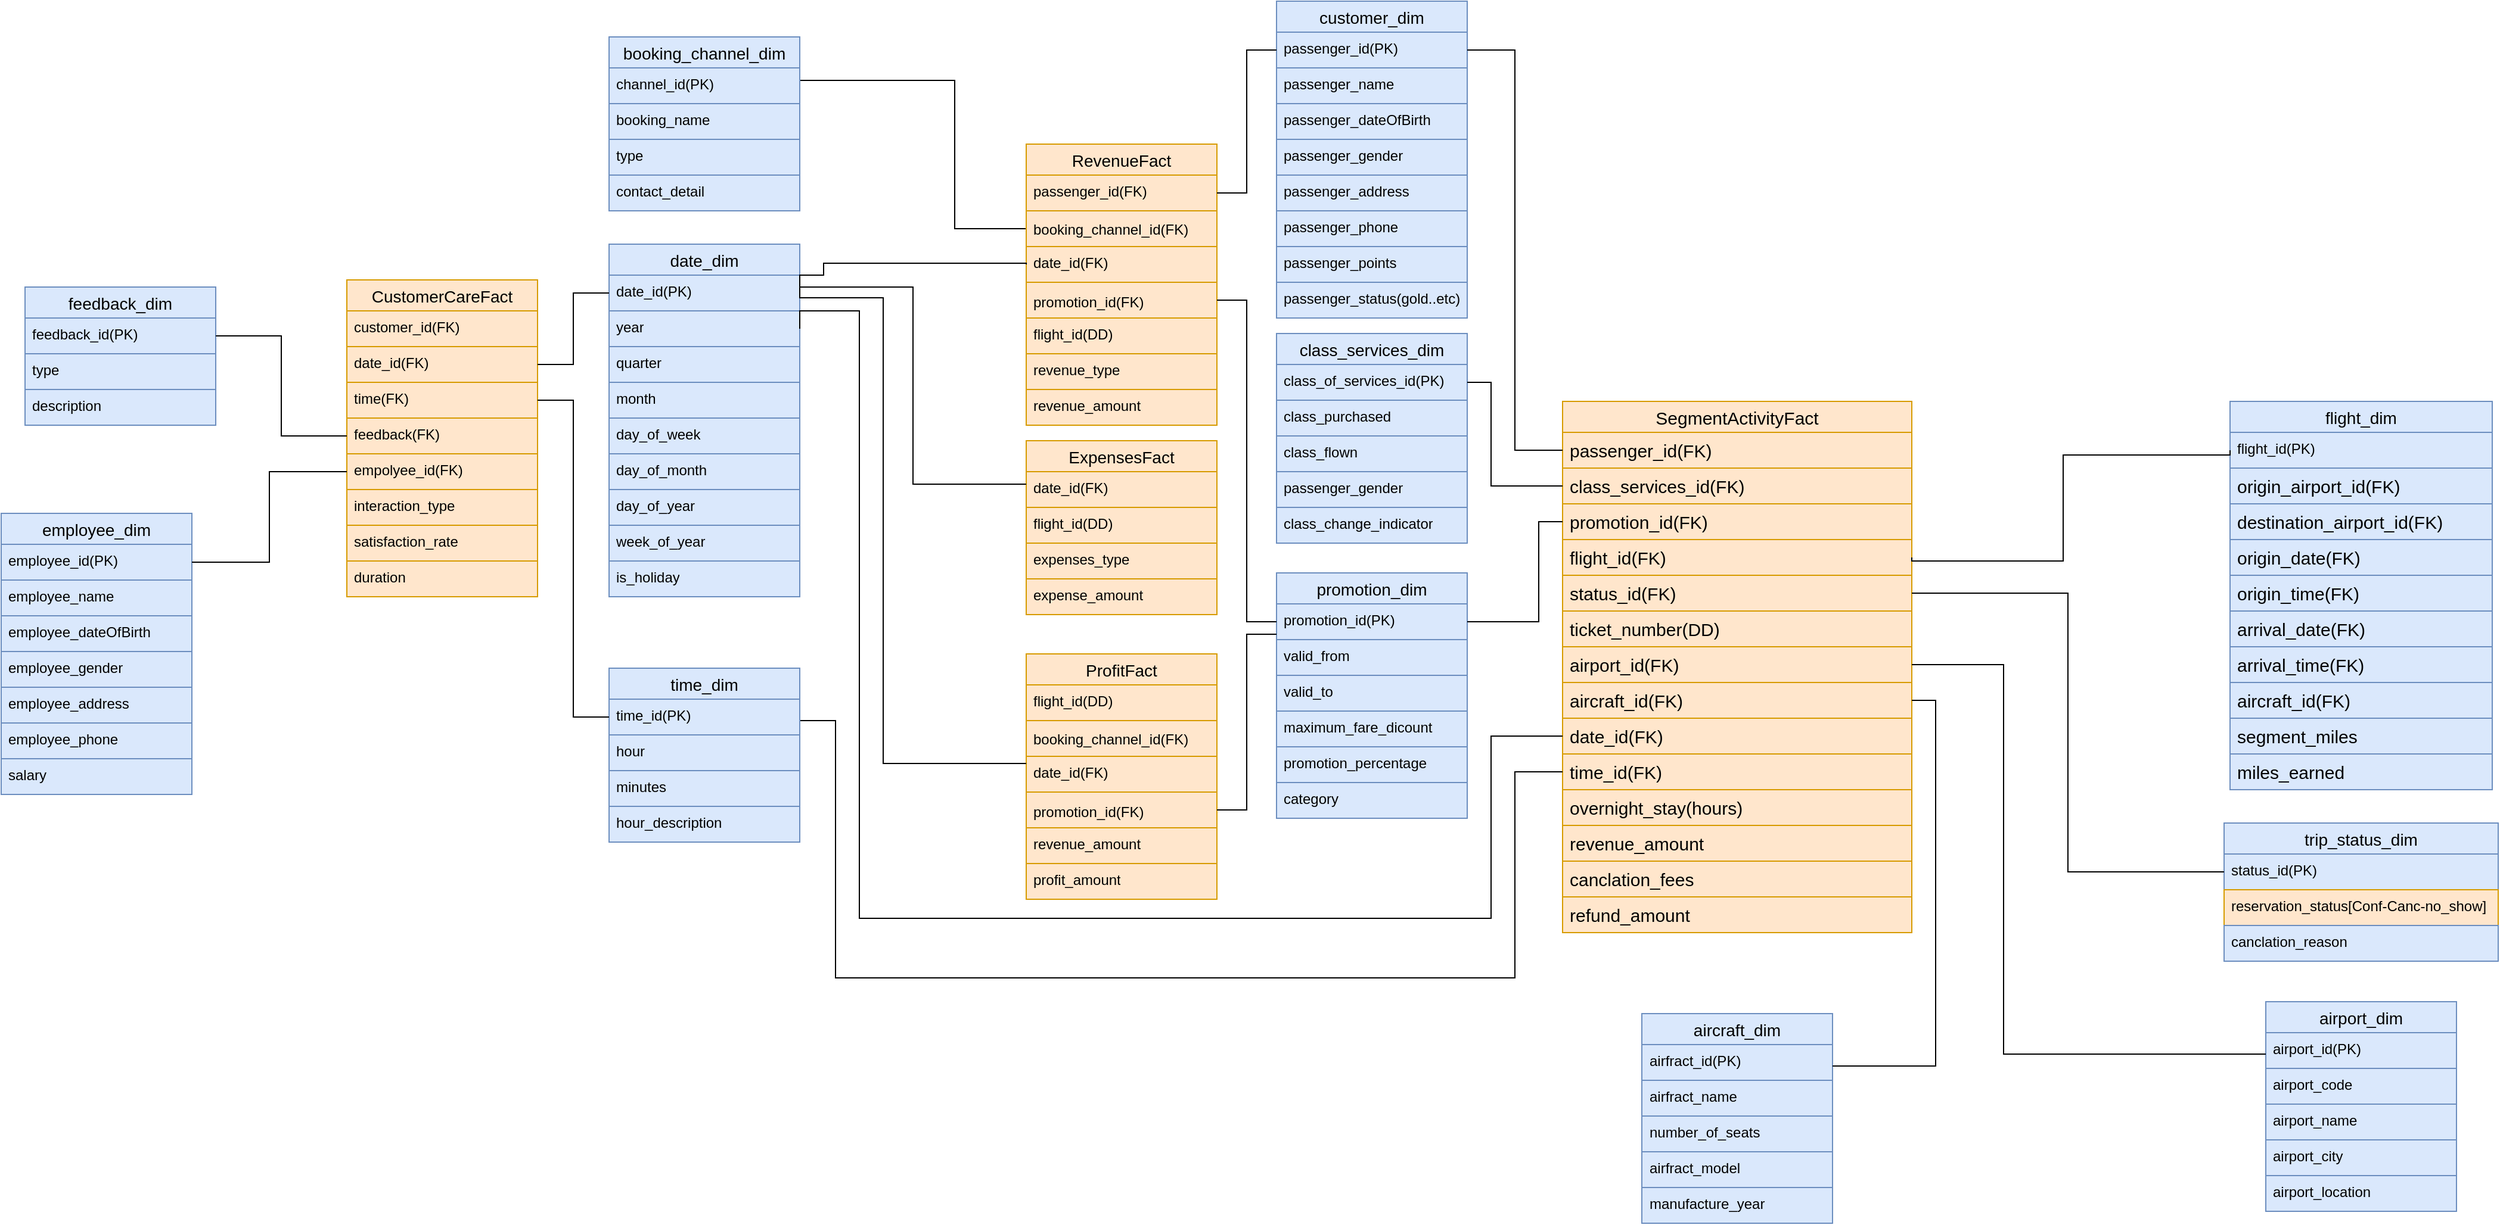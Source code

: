 <mxfile version="26.0.16" pages="2">
  <diagram name="Page-1" id="z0j1K3j2-_UMWUMofeYX">
    <mxGraphModel dx="2736" dy="1144" grid="1" gridSize="10" guides="1" tooltips="1" connect="1" arrows="1" fold="1" page="1" pageScale="1" pageWidth="827" pageHeight="1169" background="#ffffff" math="0" shadow="0">
      <root>
        <mxCell id="0" />
        <mxCell id="1" parent="0" />
        <mxCell id="Z8uYz0tgfy5mmyTr6Dqj-15" value="SegmentActivityFact" style="swimlane;fontStyle=0;childLayout=stackLayout;horizontal=1;startSize=26;horizontalStack=0;resizeParent=1;resizeParentMax=0;resizeLast=0;collapsible=1;marginBottom=0;align=center;fontSize=15;strokeWidth=1;fillColor=#ffe6cc;strokeColor=#d79b00;" parent="1" vertex="1">
          <mxGeometry x="630" y="406" width="293" height="446" as="geometry" />
        </mxCell>
        <mxCell id="Z8uYz0tgfy5mmyTr6Dqj-17" value="passenger_id(FK)" style="text;strokeColor=#d79b00;fillColor=#ffe6cc;spacingLeft=4;spacingRight=4;overflow=hidden;rotatable=0;points=[[0,0.5],[1,0.5]];portConstraint=eastwest;fontSize=15;whiteSpace=wrap;html=1;strokeWidth=1;" parent="Z8uYz0tgfy5mmyTr6Dqj-15" vertex="1">
          <mxGeometry y="26" width="293" height="30" as="geometry" />
        </mxCell>
        <mxCell id="Z8uYz0tgfy5mmyTr6Dqj-24" value="class_services_id(FK)" style="text;strokeColor=#d79b00;fillColor=#ffe6cc;spacingLeft=4;spacingRight=4;overflow=hidden;rotatable=0;points=[[0,0.5],[1,0.5]];portConstraint=eastwest;fontSize=15;whiteSpace=wrap;html=1;strokeWidth=1;" parent="Z8uYz0tgfy5mmyTr6Dqj-15" vertex="1">
          <mxGeometry y="56" width="293" height="30" as="geometry" />
        </mxCell>
        <mxCell id="Z8uYz0tgfy5mmyTr6Dqj-25" value="promotion_id(FK)" style="text;strokeColor=#d79b00;fillColor=#ffe6cc;spacingLeft=4;spacingRight=4;overflow=hidden;rotatable=0;points=[[0,0.5],[1,0.5]];portConstraint=eastwest;fontSize=15;whiteSpace=wrap;html=1;strokeWidth=1;" parent="Z8uYz0tgfy5mmyTr6Dqj-15" vertex="1">
          <mxGeometry y="86" width="293" height="30" as="geometry" />
        </mxCell>
        <mxCell id="Z8uYz0tgfy5mmyTr6Dqj-29" value="flight_id(FK)" style="text;strokeColor=#d79b00;fillColor=#ffe6cc;spacingLeft=4;spacingRight=4;overflow=hidden;rotatable=0;points=[[0,0.5],[1,0.5]];portConstraint=eastwest;fontSize=15;whiteSpace=wrap;html=1;strokeWidth=1;" parent="Z8uYz0tgfy5mmyTr6Dqj-15" vertex="1">
          <mxGeometry y="116" width="293" height="30" as="geometry" />
        </mxCell>
        <mxCell id="-t90gpkR5If3jlKh21Sp-2" value="status_id(FK)" style="text;strokeColor=#d79b00;fillColor=#ffe6cc;spacingLeft=4;spacingRight=4;overflow=hidden;rotatable=0;points=[[0,0.5],[1,0.5]];portConstraint=eastwest;fontSize=15;whiteSpace=wrap;html=1;strokeWidth=1;" parent="Z8uYz0tgfy5mmyTr6Dqj-15" vertex="1">
          <mxGeometry y="146" width="293" height="30" as="geometry" />
        </mxCell>
        <mxCell id="Z8uYz0tgfy5mmyTr6Dqj-28" value="ticket_number(DD)" style="text;strokeColor=#d79b00;fillColor=#ffe6cc;spacingLeft=4;spacingRight=4;overflow=hidden;rotatable=0;points=[[0,0.5],[1,0.5]];portConstraint=eastwest;fontSize=15;whiteSpace=wrap;html=1;strokeWidth=1;" parent="Z8uYz0tgfy5mmyTr6Dqj-15" vertex="1">
          <mxGeometry y="176" width="293" height="30" as="geometry" />
        </mxCell>
        <mxCell id="fWBzU4hwuLmOU5m6CXQ0-19" value="airport_id(FK)" style="text;strokeColor=#d79b00;fillColor=#ffe6cc;spacingLeft=4;spacingRight=4;overflow=hidden;rotatable=0;points=[[0,0.5],[1,0.5]];portConstraint=eastwest;fontSize=15;whiteSpace=wrap;html=1;strokeWidth=1;" parent="Z8uYz0tgfy5mmyTr6Dqj-15" vertex="1">
          <mxGeometry y="206" width="293" height="30" as="geometry" />
        </mxCell>
        <mxCell id="fWBzU4hwuLmOU5m6CXQ0-20" value="aircraft_id(FK)" style="text;strokeColor=#d79b00;fillColor=#ffe6cc;spacingLeft=4;spacingRight=4;overflow=hidden;rotatable=0;points=[[0,0.5],[1,0.5]];portConstraint=eastwest;fontSize=15;whiteSpace=wrap;html=1;strokeWidth=1;" parent="Z8uYz0tgfy5mmyTr6Dqj-15" vertex="1">
          <mxGeometry y="236" width="293" height="30" as="geometry" />
        </mxCell>
        <mxCell id="emeTmhj-6FmHfTgUE9ih-22" value="date_id(FK)" style="text;strokeColor=#d79b00;fillColor=#ffe6cc;spacingLeft=4;spacingRight=4;overflow=hidden;rotatable=0;points=[[0,0.5],[1,0.5]];portConstraint=eastwest;fontSize=15;whiteSpace=wrap;html=1;strokeWidth=1;" vertex="1" parent="Z8uYz0tgfy5mmyTr6Dqj-15">
          <mxGeometry y="266" width="293" height="30" as="geometry" />
        </mxCell>
        <mxCell id="emeTmhj-6FmHfTgUE9ih-23" value="time_id(FK)" style="text;strokeColor=#d79b00;fillColor=#ffe6cc;spacingLeft=4;spacingRight=4;overflow=hidden;rotatable=0;points=[[0,0.5],[1,0.5]];portConstraint=eastwest;fontSize=15;whiteSpace=wrap;html=1;strokeWidth=1;" vertex="1" parent="Z8uYz0tgfy5mmyTr6Dqj-15">
          <mxGeometry y="296" width="293" height="30" as="geometry" />
        </mxCell>
        <mxCell id="Z8uYz0tgfy5mmyTr6Dqj-33" value="overnight_stay(hours)" style="text;strokeColor=#d79b00;fillColor=#ffe6cc;spacingLeft=4;spacingRight=4;overflow=hidden;rotatable=0;points=[[0,0.5],[1,0.5]];portConstraint=eastwest;fontSize=15;whiteSpace=wrap;html=1;strokeWidth=1;" parent="Z8uYz0tgfy5mmyTr6Dqj-15" vertex="1">
          <mxGeometry y="326" width="293" height="30" as="geometry" />
        </mxCell>
        <mxCell id="Z8uYz0tgfy5mmyTr6Dqj-30" value="revenue_amount" style="text;strokeColor=#d79b00;fillColor=#ffe6cc;spacingLeft=4;spacingRight=4;overflow=hidden;rotatable=0;points=[[0,0.5],[1,0.5]];portConstraint=eastwest;fontSize=15;whiteSpace=wrap;html=1;strokeWidth=1;" parent="Z8uYz0tgfy5mmyTr6Dqj-15" vertex="1">
          <mxGeometry y="356" width="293" height="30" as="geometry" />
        </mxCell>
        <mxCell id="Z8uYz0tgfy5mmyTr6Dqj-31" value="canclation_fees" style="text;strokeColor=#d79b00;fillColor=#ffe6cc;spacingLeft=4;spacingRight=4;overflow=hidden;rotatable=0;points=[[0,0.5],[1,0.5]];portConstraint=eastwest;fontSize=15;whiteSpace=wrap;html=1;strokeWidth=1;" parent="Z8uYz0tgfy5mmyTr6Dqj-15" vertex="1">
          <mxGeometry y="386" width="293" height="30" as="geometry" />
        </mxCell>
        <mxCell id="Z8uYz0tgfy5mmyTr6Dqj-34" value="refund_amount" style="text;strokeColor=#d79b00;fillColor=#ffe6cc;spacingLeft=4;spacingRight=4;overflow=hidden;rotatable=0;points=[[0,0.5],[1,0.5]];portConstraint=eastwest;fontSize=15;whiteSpace=wrap;html=1;strokeWidth=1;" parent="Z8uYz0tgfy5mmyTr6Dqj-15" vertex="1">
          <mxGeometry y="416" width="293" height="30" as="geometry" />
        </mxCell>
        <mxCell id="Z8uYz0tgfy5mmyTr6Dqj-39" value="aircraft_dim" style="swimlane;fontStyle=0;childLayout=stackLayout;horizontal=1;startSize=26;horizontalStack=0;resizeParent=1;resizeParentMax=0;resizeLast=0;collapsible=1;marginBottom=0;align=center;fontSize=14;fillColor=#dae8fc;strokeColor=#6c8ebf;" parent="1" vertex="1">
          <mxGeometry x="696.5" y="920" width="160" height="176" as="geometry" />
        </mxCell>
        <mxCell id="Z8uYz0tgfy5mmyTr6Dqj-40" value="airfract_id(PK)" style="text;strokeColor=#6c8ebf;fillColor=#dae8fc;spacingLeft=4;spacingRight=4;overflow=hidden;rotatable=0;points=[[0,0.5],[1,0.5]];portConstraint=eastwest;fontSize=12;whiteSpace=wrap;html=1;" parent="Z8uYz0tgfy5mmyTr6Dqj-39" vertex="1">
          <mxGeometry y="26" width="160" height="30" as="geometry" />
        </mxCell>
        <mxCell id="Z8uYz0tgfy5mmyTr6Dqj-41" value="airfract_name" style="text;strokeColor=#6c8ebf;fillColor=#dae8fc;spacingLeft=4;spacingRight=4;overflow=hidden;rotatable=0;points=[[0,0.5],[1,0.5]];portConstraint=eastwest;fontSize=12;whiteSpace=wrap;html=1;" parent="Z8uYz0tgfy5mmyTr6Dqj-39" vertex="1">
          <mxGeometry y="56" width="160" height="30" as="geometry" />
        </mxCell>
        <mxCell id="Z8uYz0tgfy5mmyTr6Dqj-42" value="number_of_seats" style="text;strokeColor=#6c8ebf;fillColor=#dae8fc;spacingLeft=4;spacingRight=4;overflow=hidden;rotatable=0;points=[[0,0.5],[1,0.5]];portConstraint=eastwest;fontSize=12;whiteSpace=wrap;html=1;" parent="Z8uYz0tgfy5mmyTr6Dqj-39" vertex="1">
          <mxGeometry y="86" width="160" height="30" as="geometry" />
        </mxCell>
        <mxCell id="Z8uYz0tgfy5mmyTr6Dqj-43" value="airfract_model" style="text;strokeColor=#6c8ebf;fillColor=#dae8fc;spacingLeft=4;spacingRight=4;overflow=hidden;rotatable=0;points=[[0,0.5],[1,0.5]];portConstraint=eastwest;fontSize=12;whiteSpace=wrap;html=1;" parent="Z8uYz0tgfy5mmyTr6Dqj-39" vertex="1">
          <mxGeometry y="116" width="160" height="30" as="geometry" />
        </mxCell>
        <mxCell id="Z8uYz0tgfy5mmyTr6Dqj-44" value="manufacture_year" style="text;strokeColor=#6c8ebf;fillColor=#dae8fc;spacingLeft=4;spacingRight=4;overflow=hidden;rotatable=0;points=[[0,0.5],[1,0.5]];portConstraint=eastwest;fontSize=12;whiteSpace=wrap;html=1;" parent="Z8uYz0tgfy5mmyTr6Dqj-39" vertex="1">
          <mxGeometry y="146" width="160" height="30" as="geometry" />
        </mxCell>
        <mxCell id="Z8uYz0tgfy5mmyTr6Dqj-48" value="airport_dim" style="swimlane;fontStyle=0;childLayout=stackLayout;horizontal=1;startSize=26;horizontalStack=0;resizeParent=1;resizeParentMax=0;resizeLast=0;collapsible=1;marginBottom=0;align=center;fontSize=14;fillColor=#dae8fc;strokeColor=#6c8ebf;" parent="1" vertex="1">
          <mxGeometry x="1220" y="910" width="160" height="176" as="geometry" />
        </mxCell>
        <mxCell id="Z8uYz0tgfy5mmyTr6Dqj-49" value="airport_id(PK)" style="text;strokeColor=#6c8ebf;fillColor=#dae8fc;spacingLeft=4;spacingRight=4;overflow=hidden;rotatable=0;points=[[0,0.5],[1,0.5]];portConstraint=eastwest;fontSize=12;whiteSpace=wrap;html=1;" parent="Z8uYz0tgfy5mmyTr6Dqj-48" vertex="1">
          <mxGeometry y="26" width="160" height="30" as="geometry" />
        </mxCell>
        <mxCell id="Z8uYz0tgfy5mmyTr6Dqj-52" value="airport_code" style="text;strokeColor=#6c8ebf;fillColor=#dae8fc;spacingLeft=4;spacingRight=4;overflow=hidden;rotatable=0;points=[[0,0.5],[1,0.5]];portConstraint=eastwest;fontSize=12;whiteSpace=wrap;html=1;" parent="Z8uYz0tgfy5mmyTr6Dqj-48" vertex="1">
          <mxGeometry y="56" width="160" height="30" as="geometry" />
        </mxCell>
        <mxCell id="Z8uYz0tgfy5mmyTr6Dqj-50" value="airport_name" style="text;strokeColor=#6c8ebf;fillColor=#dae8fc;spacingLeft=4;spacingRight=4;overflow=hidden;rotatable=0;points=[[0,0.5],[1,0.5]];portConstraint=eastwest;fontSize=12;whiteSpace=wrap;html=1;" parent="Z8uYz0tgfy5mmyTr6Dqj-48" vertex="1">
          <mxGeometry y="86" width="160" height="30" as="geometry" />
        </mxCell>
        <mxCell id="Z8uYz0tgfy5mmyTr6Dqj-51" value="airport_city" style="text;strokeColor=#6c8ebf;fillColor=#dae8fc;spacingLeft=4;spacingRight=4;overflow=hidden;rotatable=0;points=[[0,0.5],[1,0.5]];portConstraint=eastwest;fontSize=12;whiteSpace=wrap;html=1;" parent="Z8uYz0tgfy5mmyTr6Dqj-48" vertex="1">
          <mxGeometry y="116" width="160" height="30" as="geometry" />
        </mxCell>
        <mxCell id="Z8uYz0tgfy5mmyTr6Dqj-62" value="airport_location" style="text;strokeColor=#6c8ebf;fillColor=#dae8fc;spacingLeft=4;spacingRight=4;overflow=hidden;rotatable=0;points=[[0,0.5],[1,0.5]];portConstraint=eastwest;fontSize=12;whiteSpace=wrap;html=1;" parent="Z8uYz0tgfy5mmyTr6Dqj-48" vertex="1">
          <mxGeometry y="146" width="160" height="30" as="geometry" />
        </mxCell>
        <mxCell id="Z8uYz0tgfy5mmyTr6Dqj-56" value="date_dim" style="swimlane;fontStyle=0;childLayout=stackLayout;horizontal=1;startSize=26;horizontalStack=0;resizeParent=1;resizeParentMax=0;resizeLast=0;collapsible=1;marginBottom=0;align=center;fontSize=14;fillColor=#dae8fc;strokeColor=#6c8ebf;" parent="1" vertex="1">
          <mxGeometry x="-170" y="274" width="160" height="296" as="geometry" />
        </mxCell>
        <mxCell id="Z8uYz0tgfy5mmyTr6Dqj-57" value="date_id(PK)" style="text;strokeColor=#6c8ebf;fillColor=#dae8fc;spacingLeft=4;spacingRight=4;overflow=hidden;rotatable=0;points=[[0,0.5],[1,0.5]];portConstraint=eastwest;fontSize=12;whiteSpace=wrap;html=1;" parent="Z8uYz0tgfy5mmyTr6Dqj-56" vertex="1">
          <mxGeometry y="26" width="160" height="30" as="geometry" />
        </mxCell>
        <mxCell id="Z8uYz0tgfy5mmyTr6Dqj-58" value="year" style="text;strokeColor=#6c8ebf;fillColor=#dae8fc;spacingLeft=4;spacingRight=4;overflow=hidden;rotatable=0;points=[[0,0.5],[1,0.5]];portConstraint=eastwest;fontSize=12;whiteSpace=wrap;html=1;" parent="Z8uYz0tgfy5mmyTr6Dqj-56" vertex="1">
          <mxGeometry y="56" width="160" height="30" as="geometry" />
        </mxCell>
        <mxCell id="Z8uYz0tgfy5mmyTr6Dqj-59" value="quarter" style="text;strokeColor=#6c8ebf;fillColor=#dae8fc;spacingLeft=4;spacingRight=4;overflow=hidden;rotatable=0;points=[[0,0.5],[1,0.5]];portConstraint=eastwest;fontSize=12;whiteSpace=wrap;html=1;" parent="Z8uYz0tgfy5mmyTr6Dqj-56" vertex="1">
          <mxGeometry y="86" width="160" height="30" as="geometry" />
        </mxCell>
        <mxCell id="Z8uYz0tgfy5mmyTr6Dqj-60" value="month" style="text;strokeColor=#6c8ebf;fillColor=#dae8fc;spacingLeft=4;spacingRight=4;overflow=hidden;rotatable=0;points=[[0,0.5],[1,0.5]];portConstraint=eastwest;fontSize=12;whiteSpace=wrap;html=1;" parent="Z8uYz0tgfy5mmyTr6Dqj-56" vertex="1">
          <mxGeometry y="116" width="160" height="30" as="geometry" />
        </mxCell>
        <mxCell id="Z8uYz0tgfy5mmyTr6Dqj-65" value="day_of_week" style="text;strokeColor=#6c8ebf;fillColor=#dae8fc;spacingLeft=4;spacingRight=4;overflow=hidden;rotatable=0;points=[[0,0.5],[1,0.5]];portConstraint=eastwest;fontSize=12;whiteSpace=wrap;html=1;" parent="Z8uYz0tgfy5mmyTr6Dqj-56" vertex="1">
          <mxGeometry y="146" width="160" height="30" as="geometry" />
        </mxCell>
        <mxCell id="Z8uYz0tgfy5mmyTr6Dqj-61" value="day_of_month" style="text;strokeColor=#6c8ebf;fillColor=#dae8fc;spacingLeft=4;spacingRight=4;overflow=hidden;rotatable=0;points=[[0,0.5],[1,0.5]];portConstraint=eastwest;fontSize=12;whiteSpace=wrap;html=1;" parent="Z8uYz0tgfy5mmyTr6Dqj-56" vertex="1">
          <mxGeometry y="176" width="160" height="30" as="geometry" />
        </mxCell>
        <mxCell id="Z8uYz0tgfy5mmyTr6Dqj-66" value="day_of_year" style="text;strokeColor=#6c8ebf;fillColor=#dae8fc;spacingLeft=4;spacingRight=4;overflow=hidden;rotatable=0;points=[[0,0.5],[1,0.5]];portConstraint=eastwest;fontSize=12;whiteSpace=wrap;html=1;" parent="Z8uYz0tgfy5mmyTr6Dqj-56" vertex="1">
          <mxGeometry y="206" width="160" height="30" as="geometry" />
        </mxCell>
        <mxCell id="Z8uYz0tgfy5mmyTr6Dqj-67" value="week_of_year" style="text;strokeColor=#6c8ebf;fillColor=#dae8fc;spacingLeft=4;spacingRight=4;overflow=hidden;rotatable=0;points=[[0,0.5],[1,0.5]];portConstraint=eastwest;fontSize=12;whiteSpace=wrap;html=1;" parent="Z8uYz0tgfy5mmyTr6Dqj-56" vertex="1">
          <mxGeometry y="236" width="160" height="30" as="geometry" />
        </mxCell>
        <mxCell id="Z8uYz0tgfy5mmyTr6Dqj-83" value="is_holiday" style="text;strokeColor=#6c8ebf;fillColor=#dae8fc;spacingLeft=4;spacingRight=4;overflow=hidden;rotatable=0;points=[[0,0.5],[1,0.5]];portConstraint=eastwest;fontSize=12;whiteSpace=wrap;html=1;" parent="Z8uYz0tgfy5mmyTr6Dqj-56" vertex="1">
          <mxGeometry y="266" width="160" height="30" as="geometry" />
        </mxCell>
        <mxCell id="emeTmhj-6FmHfTgUE9ih-25" style="edgeStyle=orthogonalEdgeStyle;rounded=0;orthogonalLoop=1;jettySize=auto;html=1;exitX=1;exitY=0.25;exitDx=0;exitDy=0;entryX=0;entryY=0.5;entryDx=0;entryDy=0;endArrow=none;startFill=0;" edge="1" parent="1" source="Z8uYz0tgfy5mmyTr6Dqj-74" target="emeTmhj-6FmHfTgUE9ih-23">
          <mxGeometry relative="1" as="geometry">
            <Array as="points">
              <mxPoint x="20" y="674" />
              <mxPoint x="20" y="890" />
              <mxPoint x="590" y="890" />
              <mxPoint x="590" y="717" />
            </Array>
          </mxGeometry>
        </mxCell>
        <mxCell id="Z8uYz0tgfy5mmyTr6Dqj-74" value="time_dim" style="swimlane;fontStyle=0;childLayout=stackLayout;horizontal=1;startSize=26;horizontalStack=0;resizeParent=1;resizeParentMax=0;resizeLast=0;collapsible=1;marginBottom=0;align=center;fontSize=14;fillColor=#dae8fc;strokeColor=#6c8ebf;" parent="1" vertex="1">
          <mxGeometry x="-170" y="630" width="160" height="146" as="geometry" />
        </mxCell>
        <mxCell id="Z8uYz0tgfy5mmyTr6Dqj-75" value="time_id(PK)" style="text;strokeColor=#6c8ebf;fillColor=#dae8fc;spacingLeft=4;spacingRight=4;overflow=hidden;rotatable=0;points=[[0,0.5],[1,0.5]];portConstraint=eastwest;fontSize=12;whiteSpace=wrap;html=1;" parent="Z8uYz0tgfy5mmyTr6Dqj-74" vertex="1">
          <mxGeometry y="26" width="160" height="30" as="geometry" />
        </mxCell>
        <mxCell id="Z8uYz0tgfy5mmyTr6Dqj-76" value="hour" style="text;strokeColor=#6c8ebf;fillColor=#dae8fc;spacingLeft=4;spacingRight=4;overflow=hidden;rotatable=0;points=[[0,0.5],[1,0.5]];portConstraint=eastwest;fontSize=12;whiteSpace=wrap;html=1;" parent="Z8uYz0tgfy5mmyTr6Dqj-74" vertex="1">
          <mxGeometry y="56" width="160" height="30" as="geometry" />
        </mxCell>
        <mxCell id="Z8uYz0tgfy5mmyTr6Dqj-77" value="minutes" style="text;strokeColor=#6c8ebf;fillColor=#dae8fc;spacingLeft=4;spacingRight=4;overflow=hidden;rotatable=0;points=[[0,0.5],[1,0.5]];portConstraint=eastwest;fontSize=12;whiteSpace=wrap;html=1;" parent="Z8uYz0tgfy5mmyTr6Dqj-74" vertex="1">
          <mxGeometry y="86" width="160" height="30" as="geometry" />
        </mxCell>
        <mxCell id="Z8uYz0tgfy5mmyTr6Dqj-79" value="hour_description" style="text;strokeColor=#6c8ebf;fillColor=#dae8fc;spacingLeft=4;spacingRight=4;overflow=hidden;rotatable=0;points=[[0,0.5],[1,0.5]];portConstraint=eastwest;fontSize=12;whiteSpace=wrap;html=1;" parent="Z8uYz0tgfy5mmyTr6Dqj-74" vertex="1">
          <mxGeometry y="116" width="160" height="30" as="geometry" />
        </mxCell>
        <mxCell id="Z8uYz0tgfy5mmyTr6Dqj-86" value="customer_dim" style="swimlane;fontStyle=0;childLayout=stackLayout;horizontal=1;startSize=26;horizontalStack=0;resizeParent=1;resizeParentMax=0;resizeLast=0;collapsible=1;marginBottom=0;align=center;fontSize=14;fillColor=#dae8fc;strokeColor=#6c8ebf;" parent="1" vertex="1">
          <mxGeometry x="390" y="70" width="160" height="266" as="geometry" />
        </mxCell>
        <mxCell id="Z8uYz0tgfy5mmyTr6Dqj-87" value="passenger_id(PK)" style="text;strokeColor=#6c8ebf;fillColor=#dae8fc;spacingLeft=4;spacingRight=4;overflow=hidden;rotatable=0;points=[[0,0.5],[1,0.5]];portConstraint=eastwest;fontSize=12;whiteSpace=wrap;html=1;" parent="Z8uYz0tgfy5mmyTr6Dqj-86" vertex="1">
          <mxGeometry y="26" width="160" height="30" as="geometry" />
        </mxCell>
        <mxCell id="Z8uYz0tgfy5mmyTr6Dqj-88" value="passenger_name" style="text;strokeColor=#6c8ebf;fillColor=#dae8fc;spacingLeft=4;spacingRight=4;overflow=hidden;rotatable=0;points=[[0,0.5],[1,0.5]];portConstraint=eastwest;fontSize=12;whiteSpace=wrap;html=1;" parent="Z8uYz0tgfy5mmyTr6Dqj-86" vertex="1">
          <mxGeometry y="56" width="160" height="30" as="geometry" />
        </mxCell>
        <mxCell id="Z8uYz0tgfy5mmyTr6Dqj-89" value="passenger_dateOfBirth" style="text;strokeColor=#6c8ebf;fillColor=#dae8fc;spacingLeft=4;spacingRight=4;overflow=hidden;rotatable=0;points=[[0,0.5],[1,0.5]];portConstraint=eastwest;fontSize=12;whiteSpace=wrap;html=1;" parent="Z8uYz0tgfy5mmyTr6Dqj-86" vertex="1">
          <mxGeometry y="86" width="160" height="30" as="geometry" />
        </mxCell>
        <mxCell id="Z8uYz0tgfy5mmyTr6Dqj-90" value="passenger_gender" style="text;strokeColor=#6c8ebf;fillColor=#dae8fc;spacingLeft=4;spacingRight=4;overflow=hidden;rotatable=0;points=[[0,0.5],[1,0.5]];portConstraint=eastwest;fontSize=12;whiteSpace=wrap;html=1;" parent="Z8uYz0tgfy5mmyTr6Dqj-86" vertex="1">
          <mxGeometry y="116" width="160" height="30" as="geometry" />
        </mxCell>
        <mxCell id="Z8uYz0tgfy5mmyTr6Dqj-91" value="passen&lt;span style=&quot;caret-color: rgba(0, 0, 0, 0); color: rgba(0, 0, 0, 0); font-family: monospace; font-size: 0px; white-space: nowrap;&quot;&gt;%3CmxGraphModel%3E%3Croot%3E%3CmxCell%20id%3D%220%22%2F%3E%3CmxCell%20id%3D%221%22%20parent%3D%220%22%2F%3E%3CmxCell%20id%3D%222%22%20value%3D%22airport_dim%22%20style%3D%22swimlane%3BfontStyle%3D0%3BchildLayout%3DstackLayout%3Bhorizontal%3D1%3BstartSize%3D26%3BhorizontalStack%3D0%3BresizeParent%3D1%3BresizeParentMax%3D0%3BresizeLast%3D0%3Bcollapsible%3D1%3BmarginBottom%3D0%3Balign%3Dcenter%3BfontSize%3D14%3BfillColor%3D%23dae8fc%3BstrokeColor%3D%236c8ebf%3B%22%20vertex%3D%221%22%20parent%3D%221%22%3E%3CmxGeometry%20x%3D%22770%22%20y%3D%22460%22%20width%3D%22160%22%20height%3D%22176%22%20as%3D%22geometry%22%2F%3E%3C%2FmxCell%3E%3CmxCell%20id%3D%223%22%20value%3D%22airport_id(PK)%22%20style%3D%22text%3BstrokeColor%3D%236c8ebf%3BfillColor%3D%23dae8fc%3BspacingLeft%3D4%3BspacingRight%3D4%3Boverflow%3Dhidden%3Brotatable%3D0%3Bpoints%3D%5B%5B0%2C0.5%5D%2C%5B1%2C0.5%5D%5D%3BportConstraint%3Deastwest%3BfontSize%3D12%3BwhiteSpace%3Dwrap%3Bhtml%3D1%3B%22%20vertex%3D%221%22%20parent%3D%222%22%3E%3CmxGeometry%20y%3D%2226%22%20width%3D%22160%22%20height%3D%2230%22%20as%3D%22geometry%22%2F%3E%3C%2FmxCell%3E%3CmxCell%20id%3D%224%22%20value%3D%22airport_code%22%20style%3D%22text%3BstrokeColor%3D%236c8ebf%3BfillColor%3D%23dae8fc%3BspacingLeft%3D4%3BspacingRight%3D4%3Boverflow%3Dhidden%3Brotatable%3D0%3Bpoints%3D%5B%5B0%2C0.5%5D%2C%5B1%2C0.5%5D%5D%3BportConstraint%3Deastwest%3BfontSize%3D12%3BwhiteSpace%3Dwrap%3Bhtml%3D1%3B%22%20vertex%3D%221%22%20parent%3D%222%22%3E%3CmxGeometry%20y%3D%2256%22%20width%3D%22160%22%20height%3D%2230%22%20as%3D%22geometry%22%2F%3E%3C%2FmxCell%3E%3CmxCell%20id%3D%225%22%20value%3D%22airport_name%22%20style%3D%22text%3BstrokeColor%3D%236c8ebf%3BfillColor%3D%23dae8fc%3BspacingLeft%3D4%3BspacingRight%3D4%3Boverflow%3Dhidden%3Brotatable%3D0%3Bpoints%3D%5B%5B0%2C0.5%5D%2C%5B1%2C0.5%5D%5D%3BportConstraint%3Deastwest%3BfontSize%3D12%3BwhiteSpace%3Dwrap%3Bhtml%3D1%3B%22%20vertex%3D%221%22%20parent%3D%222%22%3E%3CmxGeometry%20y%3D%2286%22%20width%3D%22160%22%20height%3D%2230%22%20as%3D%22geometry%22%2F%3E%3C%2FmxCell%3E%3CmxCell%20id%3D%226%22%20value%3D%22airport_city%22%20style%3D%22text%3BstrokeColor%3D%236c8ebf%3BfillColor%3D%23dae8fc%3BspacingLeft%3D4%3BspacingRight%3D4%3Boverflow%3Dhidden%3Brotatable%3D0%3Bpoints%3D%5B%5B0%2C0.5%5D%2C%5B1%2C0.5%5D%5D%3BportConstraint%3Deastwest%3BfontSize%3D12%3BwhiteSpace%3Dwrap%3Bhtml%3D1%3B%22%20vertex%3D%221%22%20parent%3D%222%22%3E%3CmxGeometry%20y%3D%22116%22%20width%3D%22160%22%20height%3D%2230%22%20as%3D%22geometry%22%2F%3E%3C%2FmxCell%3E%3CmxCell%20id%3D%227%22%20value%3D%22airport_location%22%20style%3D%22text%3BstrokeColor%3D%236c8ebf%3BfillColor%3D%23dae8fc%3BspacingLeft%3D4%3BspacingRight%3D4%3Boverflow%3Dhidden%3Brotatable%3D0%3Bpoints%3D%5B%5B0%2C0.5%5D%2C%5B1%2C0.5%5D%5D%3BportConstraint%3Deastwest%3BfontSize%3D12%3BwhiteSpace%3Dwrap%3Bhtml%3D1%3B%22%20vertex%3D%221%22%20parent%3D%222%22%3E%3CmxGeometry%20y%3D%22146%22%20width%3D%22160%22%20height%3D%2230%22%20as%3D%22geometry%22%2F%3E%3C%2FmxCell%3E%3C%2Froot%3E%3C%2FmxGraphModel%3E&lt;/span&gt;ger_address&lt;span style=&quot;caret-color: rgba(0, 0, 0, 0); color: rgba(0, 0, 0, 0); font-family: monospace; font-size: 0px; white-space: nowrap;&quot;&gt;%3CmxGraphModel%3E%3Croot%3E%3CmxCell%20id%3D%220%22%2F%3E%3CmxCell%20id%3D%221%22%20parent%3D%220%22%2F%3E%3CmxCell%20id%3D%222%22%20value%3D%22airport_dim%22%20style%3D%22swimlane%3BfontStyle%3D0%3BchildLayout%3DstackLayout%3Bhorizontal%3D1%3BstartSize%3D26%3BhorizontalStack%3D0%3BresizeParent%3D1%3BresizeParentMax%3D0%3BresizeLast%3D0%3Bcollapsible%3D1%3BmarginBottom%3D0%3Balign%3Dcenter%3BfontSize%3D14%3BfillColor%3D%23dae8fc%3BstrokeColor%3D%236c8ebf%3B%22%20vertex%3D%221%22%20parent%3D%221%22%3E%3CmxGeometry%20x%3D%22770%22%20y%3D%22460%22%20width%3D%22160%22%20height%3D%22176%22%20as%3D%22geometry%22%2F%3E%3C%2FmxCell%3E%3CmxCell%20id%3D%223%22%20value%3D%22airport_id(PK)%22%20style%3D%22text%3BstrokeColor%3D%236c8ebf%3BfillColor%3D%23dae8fc%3BspacingLeft%3D4%3BspacingRight%3D4%3Boverflow%3Dhidden%3Brotatable%3D0%3Bpoints%3D%5B%5B0%2C0.5%5D%2C%5B1%2C0.5%5D%5D%3BportConstraint%3Deastwest%3BfontSize%3D12%3BwhiteSpace%3Dwrap%3Bhtml%3D1%3B%22%20vertex%3D%221%22%20parent%3D%222%22%3E%3CmxGeometry%20y%3D%2226%22%20width%3D%22160%22%20height%3D%2230%22%20as%3D%22geometry%22%2F%3E%3C%2FmxCell%3E%3CmxCell%20id%3D%224%22%20value%3D%22airport_code%22%20style%3D%22text%3BstrokeColor%3D%236c8ebf%3BfillColor%3D%23dae8fc%3BspacingLeft%3D4%3BspacingRight%3D4%3Boverflow%3Dhidden%3Brotatable%3D0%3Bpoints%3D%5B%5B0%2C0.5%5D%2C%5B1%2C0.5%5D%5D%3BportConstraint%3Deastwest%3BfontSize%3D12%3BwhiteSpace%3Dwrap%3Bhtml%3D1%3B%22%20vertex%3D%221%22%20parent%3D%222%22%3E%3CmxGeometry%20y%3D%2256%22%20width%3D%22160%22%20height%3D%2230%22%20as%3D%22geometry%22%2F%3E%3C%2FmxCell%3E%3CmxCell%20id%3D%225%22%20value%3D%22airport_name%22%20style%3D%22text%3BstrokeColor%3D%236c8ebf%3BfillColor%3D%23dae8fc%3BspacingLeft%3D4%3BspacingRight%3D4%3Boverflow%3Dhidden%3Brotatable%3D0%3Bpoints%3D%5B%5B0%2C0.5%5D%2C%5B1%2C0.5%5D%5D%3BportConstraint%3Deastwest%3BfontSize%3D12%3BwhiteSpace%3Dwrap%3Bhtml%3D1%3B%22%20vertex%3D%221%22%20parent%3D%222%22%3E%3CmxGeometry%20y%3D%2286%22%20width%3D%22160%22%20height%3D%2230%22%20as%3D%22geometry%22%2F%3E%3C%2FmxCell%3E%3CmxCell%20id%3D%226%22%20value%3D%22airport_city%22%20style%3D%22text%3BstrokeColor%3D%236c8ebf%3BfillColor%3D%23dae8fc%3BspacingLeft%3D4%3BspacingRight%3D4%3Boverflow%3Dhidden%3Brotatable%3D0%3Bpoints%3D%5B%5B0%2C0.5%5D%2C%5B1%2C0.5%5D%5D%3BportConstraint%3Deastwest%3BfontSize%3D12%3BwhiteSpace%3Dwrap%3Bhtml%3D1%3B%22%20vertex%3D%221%22%20parent%3D%222%22%3E%3CmxGeometry%20y%3D%22116%22%20width%3D%22160%22%20height%3D%2230%22%20as%3D%22geometry%22%2F%3E%3C%2FmxCell%3E%3CmxCell%20id%3D%227%22%20value%3D%22airport_location%22%20style%3D%22text%3BstrokeColor%3D%236c8ebf%3BfillColor%3D%23dae8fc%3BspacingLeft%3D4%3BspacingRight%3D4%3Boverflow%3Dhidden%3Brotatable%3D0%3Bpoints%3D%5B%5B0%2C0.5%5D%2C%5B1%2C0.5%5D%5D%3BportConstraint%3Deastwest%3BfontSize%3D12%3BwhiteSpace%3Dwrap%3Bhtml%3D1%3B%22%20vertex%3D%221%22%20parent%3D%222%22%3E%3CmxGeometry%20y%3D%22146%22%20width%3D%22160%22%20height%3D%2230%22%20as%3D%22geometry%22%2F%3E%3C%2FmxCell%3E%3C%2Froot%3E%3C%2FmxGraphModel%3E&lt;/span&gt;" style="text;strokeColor=#6c8ebf;fillColor=#dae8fc;spacingLeft=4;spacingRight=4;overflow=hidden;rotatable=0;points=[[0,0.5],[1,0.5]];portConstraint=eastwest;fontSize=12;whiteSpace=wrap;html=1;" parent="Z8uYz0tgfy5mmyTr6Dqj-86" vertex="1">
          <mxGeometry y="146" width="160" height="30" as="geometry" />
        </mxCell>
        <mxCell id="Z8uYz0tgfy5mmyTr6Dqj-92" value="passen&lt;span style=&quot;caret-color: rgba(0, 0, 0, 0); color: rgba(0, 0, 0, 0); font-family: monospace; font-size: 0px; white-space: nowrap;&quot;&gt;%3CmxGraphModel%3E%3Croot%3E%3CmxCell%20id%3D%220%22%2F%3E%3CmxCell%20id%3D%221%22%20parent%3D%220%22%2F%3E%3CmxCell%20id%3D%222%22%20value%3D%22airport_dim%22%20style%3D%22swimlane%3BfontStyle%3D0%3BchildLayout%3DstackLayout%3Bhorizontal%3D1%3BstartSize%3D26%3BhorizontalStack%3D0%3BresizeParent%3D1%3BresizeParentMax%3D0%3BresizeLast%3D0%3Bcollapsible%3D1%3BmarginBottom%3D0%3Balign%3Dcenter%3BfontSize%3D14%3BfillColor%3D%23dae8fc%3BstrokeColor%3D%236c8ebf%3B%22%20vertex%3D%221%22%20parent%3D%221%22%3E%3CmxGeometry%20x%3D%22770%22%20y%3D%22460%22%20width%3D%22160%22%20height%3D%22176%22%20as%3D%22geometry%22%2F%3E%3C%2FmxCell%3E%3CmxCell%20id%3D%223%22%20value%3D%22airport_id(PK)%22%20style%3D%22text%3BstrokeColor%3D%236c8ebf%3BfillColor%3D%23dae8fc%3BspacingLeft%3D4%3BspacingRight%3D4%3Boverflow%3Dhidden%3Brotatable%3D0%3Bpoints%3D%5B%5B0%2C0.5%5D%2C%5B1%2C0.5%5D%5D%3BportConstraint%3Deastwest%3BfontSize%3D12%3BwhiteSpace%3Dwrap%3Bhtml%3D1%3B%22%20vertex%3D%221%22%20parent%3D%222%22%3E%3CmxGeometry%20y%3D%2226%22%20width%3D%22160%22%20height%3D%2230%22%20as%3D%22geometry%22%2F%3E%3C%2FmxCell%3E%3CmxCell%20id%3D%224%22%20value%3D%22airport_code%22%20style%3D%22text%3BstrokeColor%3D%236c8ebf%3BfillColor%3D%23dae8fc%3BspacingLeft%3D4%3BspacingRight%3D4%3Boverflow%3Dhidden%3Brotatable%3D0%3Bpoints%3D%5B%5B0%2C0.5%5D%2C%5B1%2C0.5%5D%5D%3BportConstraint%3Deastwest%3BfontSize%3D12%3BwhiteSpace%3Dwrap%3Bhtml%3D1%3B%22%20vertex%3D%221%22%20parent%3D%222%22%3E%3CmxGeometry%20y%3D%2256%22%20width%3D%22160%22%20height%3D%2230%22%20as%3D%22geometry%22%2F%3E%3C%2FmxCell%3E%3CmxCell%20id%3D%225%22%20value%3D%22airport_name%22%20style%3D%22text%3BstrokeColor%3D%236c8ebf%3BfillColor%3D%23dae8fc%3BspacingLeft%3D4%3BspacingRight%3D4%3Boverflow%3Dhidden%3Brotatable%3D0%3Bpoints%3D%5B%5B0%2C0.5%5D%2C%5B1%2C0.5%5D%5D%3BportConstraint%3Deastwest%3BfontSize%3D12%3BwhiteSpace%3Dwrap%3Bhtml%3D1%3B%22%20vertex%3D%221%22%20parent%3D%222%22%3E%3CmxGeometry%20y%3D%2286%22%20width%3D%22160%22%20height%3D%2230%22%20as%3D%22geometry%22%2F%3E%3C%2FmxCell%3E%3CmxCell%20id%3D%226%22%20value%3D%22airport_city%22%20style%3D%22text%3BstrokeColor%3D%236c8ebf%3BfillColor%3D%23dae8fc%3BspacingLeft%3D4%3BspacingRight%3D4%3Boverflow%3Dhidden%3Brotatable%3D0%3Bpoints%3D%5B%5B0%2C0.5%5D%2C%5B1%2C0.5%5D%5D%3BportConstraint%3Deastwest%3BfontSize%3D12%3BwhiteSpace%3Dwrap%3Bhtml%3D1%3B%22%20vertex%3D%221%22%20parent%3D%222%22%3E%3CmxGeometry%20y%3D%22116%22%20width%3D%22160%22%20height%3D%2230%22%20as%3D%22geometry%22%2F%3E%3C%2FmxCell%3E%3CmxCell%20id%3D%227%22%20value%3D%22airport_location%22%20style%3D%22text%3BstrokeColor%3D%236c8ebf%3BfillColor%3D%23dae8fc%3BspacingLeft%3D4%3BspacingRight%3D4%3Boverflow%3Dhidden%3Brotatable%3D0%3Bpoints%3D%5B%5B0%2C0.5%5D%2C%5B1%2C0.5%5D%5D%3BportConstraint%3Deastwest%3BfontSize%3D12%3BwhiteSpace%3Dwrap%3Bhtml%3D1%3B%22%20vertex%3D%221%22%20parent%3D%222%22%3E%3CmxGeometry%20y%3D%22146%22%20width%3D%22160%22%20height%3D%2230%22%20as%3D%22geometry%22%2F%3E%3C%2FmxCell%3E%3C%2Froot%3E%3C%2FmxGraphModel%3E&lt;/span&gt;ger_phone" style="text;strokeColor=#6c8ebf;fillColor=#dae8fc;spacingLeft=4;spacingRight=4;overflow=hidden;rotatable=0;points=[[0,0.5],[1,0.5]];portConstraint=eastwest;fontSize=12;whiteSpace=wrap;html=1;" parent="Z8uYz0tgfy5mmyTr6Dqj-86" vertex="1">
          <mxGeometry y="176" width="160" height="30" as="geometry" />
        </mxCell>
        <mxCell id="Z8uYz0tgfy5mmyTr6Dqj-128" value="passen&lt;span style=&quot;caret-color: rgba(0, 0, 0, 0); color: rgba(0, 0, 0, 0); font-family: monospace; font-size: 0px; white-space: nowrap;&quot;&gt;%3CmxGraphModel%3E%3Croot%3E%3CmxCell%20id%3D%220%22%2F%3E%3CmxCell%20id%3D%221%22%20parent%3D%220%22%2F%3E%3CmxCell%20id%3D%222%22%20value%3D%22airport_dim%22%20style%3D%22swimlane%3BfontStyle%3D0%3BchildLayout%3DstackLayout%3Bhorizontal%3D1%3BstartSize%3D26%3BhorizontalStack%3D0%3BresizeParent%3D1%3BresizeParentMax%3D0%3BresizeLast%3D0%3Bcollapsible%3D1%3BmarginBottom%3D0%3Balign%3Dcenter%3BfontSize%3D14%3BfillColor%3D%23dae8fc%3BstrokeColor%3D%236c8ebf%3B%22%20vertex%3D%221%22%20parent%3D%221%22%3E%3CmxGeometry%20x%3D%22770%22%20y%3D%22460%22%20width%3D%22160%22%20height%3D%22176%22%20as%3D%22geometry%22%2F%3E%3C%2FmxCell%3E%3CmxCell%20id%3D%223%22%20value%3D%22airport_id(PK)%22%20style%3D%22text%3BstrokeColor%3D%236c8ebf%3BfillColor%3D%23dae8fc%3BspacingLeft%3D4%3BspacingRight%3D4%3Boverflow%3Dhidden%3Brotatable%3D0%3Bpoints%3D%5B%5B0%2C0.5%5D%2C%5B1%2C0.5%5D%5D%3BportConstraint%3Deastwest%3BfontSize%3D12%3BwhiteSpace%3Dwrap%3Bhtml%3D1%3B%22%20vertex%3D%221%22%20parent%3D%222%22%3E%3CmxGeometry%20y%3D%2226%22%20width%3D%22160%22%20height%3D%2230%22%20as%3D%22geometry%22%2F%3E%3C%2FmxCell%3E%3CmxCell%20id%3D%224%22%20value%3D%22airport_code%22%20style%3D%22text%3BstrokeColor%3D%236c8ebf%3BfillColor%3D%23dae8fc%3BspacingLeft%3D4%3BspacingRight%3D4%3Boverflow%3Dhidden%3Brotatable%3D0%3Bpoints%3D%5B%5B0%2C0.5%5D%2C%5B1%2C0.5%5D%5D%3BportConstraint%3Deastwest%3BfontSize%3D12%3BwhiteSpace%3Dwrap%3Bhtml%3D1%3B%22%20vertex%3D%221%22%20parent%3D%222%22%3E%3CmxGeometry%20y%3D%2256%22%20width%3D%22160%22%20height%3D%2230%22%20as%3D%22geometry%22%2F%3E%3C%2FmxCell%3E%3CmxCell%20id%3D%225%22%20value%3D%22airport_name%22%20style%3D%22text%3BstrokeColor%3D%236c8ebf%3BfillColor%3D%23dae8fc%3BspacingLeft%3D4%3BspacingRight%3D4%3Boverflow%3Dhidden%3Brotatable%3D0%3Bpoints%3D%5B%5B0%2C0.5%5D%2C%5B1%2C0.5%5D%5D%3BportConstraint%3Deastwest%3BfontSize%3D12%3BwhiteSpace%3Dwrap%3Bhtml%3D1%3B%22%20vertex%3D%221%22%20parent%3D%222%22%3E%3CmxGeometry%20y%3D%2286%22%20width%3D%22160%22%20height%3D%2230%22%20as%3D%22geometry%22%2F%3E%3C%2FmxCell%3E%3CmxCell%20id%3D%226%22%20value%3D%22airport_city%22%20style%3D%22text%3BstrokeColor%3D%236c8ebf%3BfillColor%3D%23dae8fc%3BspacingLeft%3D4%3BspacingRight%3D4%3Boverflow%3Dhidden%3Brotatable%3D0%3Bpoints%3D%5B%5B0%2C0.5%5D%2C%5B1%2C0.5%5D%5D%3BportConstraint%3Deastwest%3BfontSize%3D12%3BwhiteSpace%3Dwrap%3Bhtml%3D1%3B%22%20vertex%3D%221%22%20parent%3D%222%22%3E%3CmxGeometry%20y%3D%22116%22%20width%3D%22160%22%20height%3D%2230%22%20as%3D%22geometry%22%2F%3E%3C%2FmxCell%3E%3CmxCell%20id%3D%227%22%20value%3D%22airport_location%22%20style%3D%22text%3BstrokeColor%3D%236c8ebf%3BfillColor%3D%23dae8fc%3BspacingLeft%3D4%3BspacingRight%3D4%3Boverflow%3Dhidden%3Brotatable%3D0%3Bpoints%3D%5B%5B0%2C0.5%5D%2C%5B1%2C0.5%5D%5D%3BportConstraint%3Deastwest%3BfontSize%3D12%3BwhiteSpace%3Dwrap%3Bhtml%3D1%3B%22%20vertex%3D%221%22%20parent%3D%222%22%3E%3CmxGeometry%20y%3D%22146%22%20width%3D%22160%22%20height%3D%2230%22%20as%3D%22geometry%22%2F%3E%3C%2FmxCell%3E%3C%2Froot%3E%3C%2FmxGraphModel%3E&lt;/span&gt;ger_points" style="text;strokeColor=#6c8ebf;fillColor=#dae8fc;spacingLeft=4;spacingRight=4;overflow=hidden;rotatable=0;points=[[0,0.5],[1,0.5]];portConstraint=eastwest;fontSize=12;whiteSpace=wrap;html=1;" parent="Z8uYz0tgfy5mmyTr6Dqj-86" vertex="1">
          <mxGeometry y="206" width="160" height="30" as="geometry" />
        </mxCell>
        <mxCell id="Z8uYz0tgfy5mmyTr6Dqj-93" value="passen&lt;span style=&quot;caret-color: rgba(0, 0, 0, 0); color: rgba(0, 0, 0, 0); font-family: monospace; font-size: 0px; white-space: nowrap;&quot;&gt;%3CmxGraphModel%3E%3Croot%3E%3CmxCell%20id%3D%220%22%2F%3E%3CmxCell%20id%3D%221%22%20parent%3D%220%22%2F%3E%3CmxCell%20id%3D%222%22%20value%3D%22airport_dim%22%20style%3D%22swimlane%3BfontStyle%3D0%3BchildLayout%3DstackLayout%3Bhorizontal%3D1%3BstartSize%3D26%3BhorizontalStack%3D0%3BresizeParent%3D1%3BresizeParentMax%3D0%3BresizeLast%3D0%3Bcollapsible%3D1%3BmarginBottom%3D0%3Balign%3Dcenter%3BfontSize%3D14%3BfillColor%3D%23dae8fc%3BstrokeColor%3D%236c8ebf%3B%22%20vertex%3D%221%22%20parent%3D%221%22%3E%3CmxGeometry%20x%3D%22770%22%20y%3D%22460%22%20width%3D%22160%22%20height%3D%22176%22%20as%3D%22geometry%22%2F%3E%3C%2FmxCell%3E%3CmxCell%20id%3D%223%22%20value%3D%22airport_id(PK)%22%20style%3D%22text%3BstrokeColor%3D%236c8ebf%3BfillColor%3D%23dae8fc%3BspacingLeft%3D4%3BspacingRight%3D4%3Boverflow%3Dhidden%3Brotatable%3D0%3Bpoints%3D%5B%5B0%2C0.5%5D%2C%5B1%2C0.5%5D%5D%3BportConstraint%3Deastwest%3BfontSize%3D12%3BwhiteSpace%3Dwrap%3Bhtml%3D1%3B%22%20vertex%3D%221%22%20parent%3D%222%22%3E%3CmxGeometry%20y%3D%2226%22%20width%3D%22160%22%20height%3D%2230%22%20as%3D%22geometry%22%2F%3E%3C%2FmxCell%3E%3CmxCell%20id%3D%224%22%20value%3D%22airport_code%22%20style%3D%22text%3BstrokeColor%3D%236c8ebf%3BfillColor%3D%23dae8fc%3BspacingLeft%3D4%3BspacingRight%3D4%3Boverflow%3Dhidden%3Brotatable%3D0%3Bpoints%3D%5B%5B0%2C0.5%5D%2C%5B1%2C0.5%5D%5D%3BportConstraint%3Deastwest%3BfontSize%3D12%3BwhiteSpace%3Dwrap%3Bhtml%3D1%3B%22%20vertex%3D%221%22%20parent%3D%222%22%3E%3CmxGeometry%20y%3D%2256%22%20width%3D%22160%22%20height%3D%2230%22%20as%3D%22geometry%22%2F%3E%3C%2FmxCell%3E%3CmxCell%20id%3D%225%22%20value%3D%22airport_name%22%20style%3D%22text%3BstrokeColor%3D%236c8ebf%3BfillColor%3D%23dae8fc%3BspacingLeft%3D4%3BspacingRight%3D4%3Boverflow%3Dhidden%3Brotatable%3D0%3Bpoints%3D%5B%5B0%2C0.5%5D%2C%5B1%2C0.5%5D%5D%3BportConstraint%3Deastwest%3BfontSize%3D12%3BwhiteSpace%3Dwrap%3Bhtml%3D1%3B%22%20vertex%3D%221%22%20parent%3D%222%22%3E%3CmxGeometry%20y%3D%2286%22%20width%3D%22160%22%20height%3D%2230%22%20as%3D%22geometry%22%2F%3E%3C%2FmxCell%3E%3CmxCell%20id%3D%226%22%20value%3D%22airport_city%22%20style%3D%22text%3BstrokeColor%3D%236c8ebf%3BfillColor%3D%23dae8fc%3BspacingLeft%3D4%3BspacingRight%3D4%3Boverflow%3Dhidden%3Brotatable%3D0%3Bpoints%3D%5B%5B0%2C0.5%5D%2C%5B1%2C0.5%5D%5D%3BportConstraint%3Deastwest%3BfontSize%3D12%3BwhiteSpace%3Dwrap%3Bhtml%3D1%3B%22%20vertex%3D%221%22%20parent%3D%222%22%3E%3CmxGeometry%20y%3D%22116%22%20width%3D%22160%22%20height%3D%2230%22%20as%3D%22geometry%22%2F%3E%3C%2FmxCell%3E%3CmxCell%20id%3D%227%22%20value%3D%22airport_location%22%20style%3D%22text%3BstrokeColor%3D%236c8ebf%3BfillColor%3D%23dae8fc%3BspacingLeft%3D4%3BspacingRight%3D4%3Boverflow%3Dhidden%3Brotatable%3D0%3Bpoints%3D%5B%5B0%2C0.5%5D%2C%5B1%2C0.5%5D%5D%3BportConstraint%3Deastwest%3BfontSize%3D12%3BwhiteSpace%3Dwrap%3Bhtml%3D1%3B%22%20vertex%3D%221%22%20parent%3D%222%22%3E%3CmxGeometry%20y%3D%22146%22%20width%3D%22160%22%20height%3D%2230%22%20as%3D%22geometry%22%2F%3E%3C%2FmxCell%3E%3C%2Froot%3E%3C%2FmxGraphModel%3E&lt;/span&gt;ger_status(gold..etc)" style="text;strokeColor=#6c8ebf;fillColor=#dae8fc;spacingLeft=4;spacingRight=4;overflow=hidden;rotatable=0;points=[[0,0.5],[1,0.5]];portConstraint=eastwest;fontSize=12;whiteSpace=wrap;html=1;" parent="Z8uYz0tgfy5mmyTr6Dqj-86" vertex="1">
          <mxGeometry y="236" width="160" height="30" as="geometry" />
        </mxCell>
        <mxCell id="Z8uYz0tgfy5mmyTr6Dqj-95" value="class_services_dim" style="swimlane;fontStyle=0;childLayout=stackLayout;horizontal=1;startSize=26;horizontalStack=0;resizeParent=1;resizeParentMax=0;resizeLast=0;collapsible=1;marginBottom=0;align=center;fontSize=14;fillColor=#dae8fc;strokeColor=#6c8ebf;" parent="1" vertex="1">
          <mxGeometry x="390" y="349" width="160" height="176" as="geometry" />
        </mxCell>
        <mxCell id="Z8uYz0tgfy5mmyTr6Dqj-96" value="class_of_services_id(PK)" style="text;strokeColor=#6c8ebf;fillColor=#dae8fc;spacingLeft=4;spacingRight=4;overflow=hidden;rotatable=0;points=[[0,0.5],[1,0.5]];portConstraint=eastwest;fontSize=12;whiteSpace=wrap;html=1;" parent="Z8uYz0tgfy5mmyTr6Dqj-95" vertex="1">
          <mxGeometry y="26" width="160" height="30" as="geometry" />
        </mxCell>
        <mxCell id="Z8uYz0tgfy5mmyTr6Dqj-97" value="class_purchased" style="text;strokeColor=#6c8ebf;fillColor=#dae8fc;spacingLeft=4;spacingRight=4;overflow=hidden;rotatable=0;points=[[0,0.5],[1,0.5]];portConstraint=eastwest;fontSize=12;whiteSpace=wrap;html=1;" parent="Z8uYz0tgfy5mmyTr6Dqj-95" vertex="1">
          <mxGeometry y="56" width="160" height="30" as="geometry" />
        </mxCell>
        <mxCell id="Z8uYz0tgfy5mmyTr6Dqj-98" value="class_flown" style="text;strokeColor=#6c8ebf;fillColor=#dae8fc;spacingLeft=4;spacingRight=4;overflow=hidden;rotatable=0;points=[[0,0.5],[1,0.5]];portConstraint=eastwest;fontSize=12;whiteSpace=wrap;html=1;" parent="Z8uYz0tgfy5mmyTr6Dqj-95" vertex="1">
          <mxGeometry y="86" width="160" height="30" as="geometry" />
        </mxCell>
        <mxCell id="Z8uYz0tgfy5mmyTr6Dqj-99" value="passenger_gender" style="text;strokeColor=#6c8ebf;fillColor=#dae8fc;spacingLeft=4;spacingRight=4;overflow=hidden;rotatable=0;points=[[0,0.5],[1,0.5]];portConstraint=eastwest;fontSize=12;whiteSpace=wrap;html=1;" parent="Z8uYz0tgfy5mmyTr6Dqj-95" vertex="1">
          <mxGeometry y="116" width="160" height="30" as="geometry" />
        </mxCell>
        <mxCell id="Z8uYz0tgfy5mmyTr6Dqj-100" value="class_change_indicator" style="text;strokeColor=#6c8ebf;fillColor=#dae8fc;spacingLeft=4;spacingRight=4;overflow=hidden;rotatable=0;points=[[0,0.5],[1,0.5]];portConstraint=eastwest;fontSize=12;whiteSpace=wrap;html=1;" parent="Z8uYz0tgfy5mmyTr6Dqj-95" vertex="1">
          <mxGeometry y="146" width="160" height="30" as="geometry" />
        </mxCell>
        <mxCell id="Z8uYz0tgfy5mmyTr6Dqj-104" value="promotion_dim" style="swimlane;fontStyle=0;childLayout=stackLayout;horizontal=1;startSize=26;horizontalStack=0;resizeParent=1;resizeParentMax=0;resizeLast=0;collapsible=1;marginBottom=0;align=center;fontSize=14;fillColor=#dae8fc;strokeColor=#6c8ebf;" parent="1" vertex="1">
          <mxGeometry x="390" y="550" width="160" height="206" as="geometry" />
        </mxCell>
        <mxCell id="Z8uYz0tgfy5mmyTr6Dqj-105" value="promotion_id(PK)" style="text;strokeColor=#6c8ebf;fillColor=#dae8fc;spacingLeft=4;spacingRight=4;overflow=hidden;rotatable=0;points=[[0,0.5],[1,0.5]];portConstraint=eastwest;fontSize=12;whiteSpace=wrap;html=1;" parent="Z8uYz0tgfy5mmyTr6Dqj-104" vertex="1">
          <mxGeometry y="26" width="160" height="30" as="geometry" />
        </mxCell>
        <mxCell id="Z8uYz0tgfy5mmyTr6Dqj-106" value="valid_from" style="text;strokeColor=#6c8ebf;fillColor=#dae8fc;spacingLeft=4;spacingRight=4;overflow=hidden;rotatable=0;points=[[0,0.5],[1,0.5]];portConstraint=eastwest;fontSize=12;whiteSpace=wrap;html=1;" parent="Z8uYz0tgfy5mmyTr6Dqj-104" vertex="1">
          <mxGeometry y="56" width="160" height="30" as="geometry" />
        </mxCell>
        <mxCell id="Z8uYz0tgfy5mmyTr6Dqj-107" value="valid_to" style="text;strokeColor=#6c8ebf;fillColor=#dae8fc;spacingLeft=4;spacingRight=4;overflow=hidden;rotatable=0;points=[[0,0.5],[1,0.5]];portConstraint=eastwest;fontSize=12;whiteSpace=wrap;html=1;" parent="Z8uYz0tgfy5mmyTr6Dqj-104" vertex="1">
          <mxGeometry y="86" width="160" height="30" as="geometry" />
        </mxCell>
        <mxCell id="Z8uYz0tgfy5mmyTr6Dqj-108" value="maximum_fare_dicount" style="text;strokeColor=#6c8ebf;fillColor=#dae8fc;spacingLeft=4;spacingRight=4;overflow=hidden;rotatable=0;points=[[0,0.5],[1,0.5]];portConstraint=eastwest;fontSize=12;whiteSpace=wrap;html=1;" parent="Z8uYz0tgfy5mmyTr6Dqj-104" vertex="1">
          <mxGeometry y="116" width="160" height="30" as="geometry" />
        </mxCell>
        <mxCell id="Z8uYz0tgfy5mmyTr6Dqj-110" value="promotion_percentage" style="text;strokeColor=#6c8ebf;fillColor=#dae8fc;spacingLeft=4;spacingRight=4;overflow=hidden;rotatable=0;points=[[0,0.5],[1,0.5]];portConstraint=eastwest;fontSize=12;whiteSpace=wrap;html=1;" parent="Z8uYz0tgfy5mmyTr6Dqj-104" vertex="1">
          <mxGeometry y="146" width="160" height="30" as="geometry" />
        </mxCell>
        <mxCell id="Z8uYz0tgfy5mmyTr6Dqj-109" value="category&amp;nbsp;" style="text;strokeColor=#6c8ebf;fillColor=#dae8fc;spacingLeft=4;spacingRight=4;overflow=hidden;rotatable=0;points=[[0,0.5],[1,0.5]];portConstraint=eastwest;fontSize=12;whiteSpace=wrap;html=1;" parent="Z8uYz0tgfy5mmyTr6Dqj-104" vertex="1">
          <mxGeometry y="176" width="160" height="30" as="geometry" />
        </mxCell>
        <mxCell id="emeTmhj-6FmHfTgUE9ih-26" style="edgeStyle=orthogonalEdgeStyle;rounded=0;orthogonalLoop=1;jettySize=auto;html=1;exitX=1;exitY=0.25;exitDx=0;exitDy=0;entryX=0;entryY=0.5;entryDx=0;entryDy=0;endArrow=none;startFill=0;" edge="1" parent="1" source="Z8uYz0tgfy5mmyTr6Dqj-113" target="emeTmhj-6FmHfTgUE9ih-3">
          <mxGeometry relative="1" as="geometry">
            <Array as="points">
              <mxPoint x="120" y="136" />
              <mxPoint x="120" y="261" />
            </Array>
          </mxGeometry>
        </mxCell>
        <mxCell id="Z8uYz0tgfy5mmyTr6Dqj-113" value="booking_channel_dim" style="swimlane;fontStyle=0;childLayout=stackLayout;horizontal=1;startSize=26;horizontalStack=0;resizeParent=1;resizeParentMax=0;resizeLast=0;collapsible=1;marginBottom=0;align=center;fontSize=14;fillColor=#dae8fc;strokeColor=#6c8ebf;" parent="1" vertex="1">
          <mxGeometry x="-170" y="100" width="160" height="146" as="geometry" />
        </mxCell>
        <mxCell id="Z8uYz0tgfy5mmyTr6Dqj-114" value="channel_id(PK)" style="text;strokeColor=#6c8ebf;fillColor=#dae8fc;spacingLeft=4;spacingRight=4;overflow=hidden;rotatable=0;points=[[0,0.5],[1,0.5]];portConstraint=eastwest;fontSize=12;whiteSpace=wrap;html=1;" parent="Z8uYz0tgfy5mmyTr6Dqj-113" vertex="1">
          <mxGeometry y="26" width="160" height="30" as="geometry" />
        </mxCell>
        <mxCell id="Z8uYz0tgfy5mmyTr6Dqj-115" value="booking_name" style="text;strokeColor=#6c8ebf;fillColor=#dae8fc;spacingLeft=4;spacingRight=4;overflow=hidden;rotatable=0;points=[[0,0.5],[1,0.5]];portConstraint=eastwest;fontSize=12;whiteSpace=wrap;html=1;" parent="Z8uYz0tgfy5mmyTr6Dqj-113" vertex="1">
          <mxGeometry y="56" width="160" height="30" as="geometry" />
        </mxCell>
        <mxCell id="Z8uYz0tgfy5mmyTr6Dqj-116" value="type" style="text;strokeColor=#6c8ebf;fillColor=#dae8fc;spacingLeft=4;spacingRight=4;overflow=hidden;rotatable=0;points=[[0,0.5],[1,0.5]];portConstraint=eastwest;fontSize=12;whiteSpace=wrap;html=1;" parent="Z8uYz0tgfy5mmyTr6Dqj-113" vertex="1">
          <mxGeometry y="86" width="160" height="30" as="geometry" />
        </mxCell>
        <mxCell id="Z8uYz0tgfy5mmyTr6Dqj-117" value="contact_detail" style="text;strokeColor=#6c8ebf;fillColor=#dae8fc;spacingLeft=4;spacingRight=4;overflow=hidden;rotatable=0;points=[[0,0.5],[1,0.5]];portConstraint=eastwest;fontSize=12;whiteSpace=wrap;html=1;" parent="Z8uYz0tgfy5mmyTr6Dqj-113" vertex="1">
          <mxGeometry y="116" width="160" height="30" as="geometry" />
        </mxCell>
        <mxCell id="Z8uYz0tgfy5mmyTr6Dqj-132" value="CustomerCareFact" style="swimlane;fontStyle=0;childLayout=stackLayout;horizontal=1;startSize=26;horizontalStack=0;resizeParent=1;resizeParentMax=0;resizeLast=0;collapsible=1;marginBottom=0;align=center;fontSize=14;fillColor=#ffe6cc;strokeColor=#d79b00;" parent="1" vertex="1">
          <mxGeometry x="-390" y="304" width="160" height="266" as="geometry" />
        </mxCell>
        <mxCell id="Z8uYz0tgfy5mmyTr6Dqj-133" value="customer_id(FK)" style="text;strokeColor=#d79b00;fillColor=#ffe6cc;spacingLeft=4;spacingRight=4;overflow=hidden;rotatable=0;points=[[0,0.5],[1,0.5]];portConstraint=eastwest;fontSize=12;whiteSpace=wrap;html=1;" parent="Z8uYz0tgfy5mmyTr6Dqj-132" vertex="1">
          <mxGeometry y="26" width="160" height="30" as="geometry" />
        </mxCell>
        <mxCell id="Z8uYz0tgfy5mmyTr6Dqj-134" value="date_id(FK)" style="text;strokeColor=#d79b00;fillColor=#ffe6cc;spacingLeft=4;spacingRight=4;overflow=hidden;rotatable=0;points=[[0,0.5],[1,0.5]];portConstraint=eastwest;fontSize=12;whiteSpace=wrap;html=1;" parent="Z8uYz0tgfy5mmyTr6Dqj-132" vertex="1">
          <mxGeometry y="56" width="160" height="30" as="geometry" />
        </mxCell>
        <mxCell id="Z8uYz0tgfy5mmyTr6Dqj-135" value="time(FK)" style="text;strokeColor=#d79b00;fillColor=#ffe6cc;spacingLeft=4;spacingRight=4;overflow=hidden;rotatable=0;points=[[0,0.5],[1,0.5]];portConstraint=eastwest;fontSize=12;whiteSpace=wrap;html=1;" parent="Z8uYz0tgfy5mmyTr6Dqj-132" vertex="1">
          <mxGeometry y="86" width="160" height="30" as="geometry" />
        </mxCell>
        <mxCell id="Z8uYz0tgfy5mmyTr6Dqj-136" value="feedback(FK)" style="text;strokeColor=#d79b00;fillColor=#ffe6cc;spacingLeft=4;spacingRight=4;overflow=hidden;rotatable=0;points=[[0,0.5],[1,0.5]];portConstraint=eastwest;fontSize=12;whiteSpace=wrap;html=1;" parent="Z8uYz0tgfy5mmyTr6Dqj-132" vertex="1">
          <mxGeometry y="116" width="160" height="30" as="geometry" />
        </mxCell>
        <mxCell id="Z8uYz0tgfy5mmyTr6Dqj-139" value="empolyee_id(FK)" style="text;strokeColor=#d79b00;fillColor=#ffe6cc;spacingLeft=4;spacingRight=4;overflow=hidden;rotatable=0;points=[[0,0.5],[1,0.5]];portConstraint=eastwest;fontSize=12;whiteSpace=wrap;html=1;" parent="Z8uYz0tgfy5mmyTr6Dqj-132" vertex="1">
          <mxGeometry y="146" width="160" height="30" as="geometry" />
        </mxCell>
        <mxCell id="Z8uYz0tgfy5mmyTr6Dqj-138" value="interaction_type" style="text;strokeColor=#d79b00;fillColor=#ffe6cc;spacingLeft=4;spacingRight=4;overflow=hidden;rotatable=0;points=[[0,0.5],[1,0.5]];portConstraint=eastwest;fontSize=12;whiteSpace=wrap;html=1;" parent="Z8uYz0tgfy5mmyTr6Dqj-132" vertex="1">
          <mxGeometry y="176" width="160" height="30" as="geometry" />
        </mxCell>
        <mxCell id="Z8uYz0tgfy5mmyTr6Dqj-140" value="satisfaction_rate" style="text;strokeColor=#d79b00;fillColor=#ffe6cc;spacingLeft=4;spacingRight=4;overflow=hidden;rotatable=0;points=[[0,0.5],[1,0.5]];portConstraint=eastwest;fontSize=12;whiteSpace=wrap;html=1;" parent="Z8uYz0tgfy5mmyTr6Dqj-132" vertex="1">
          <mxGeometry y="206" width="160" height="30" as="geometry" />
        </mxCell>
        <mxCell id="Z8uYz0tgfy5mmyTr6Dqj-154" value="duration" style="text;strokeColor=#d79b00;fillColor=#ffe6cc;spacingLeft=4;spacingRight=4;overflow=hidden;rotatable=0;points=[[0,0.5],[1,0.5]];portConstraint=eastwest;fontSize=12;whiteSpace=wrap;html=1;" parent="Z8uYz0tgfy5mmyTr6Dqj-132" vertex="1">
          <mxGeometry y="236" width="160" height="30" as="geometry" />
        </mxCell>
        <mxCell id="Z8uYz0tgfy5mmyTr6Dqj-141" style="edgeStyle=orthogonalEdgeStyle;rounded=0;orthogonalLoop=1;jettySize=auto;html=1;entryX=0;entryY=0.5;entryDx=0;entryDy=0;endArrow=none;startFill=0;" parent="1" source="Z8uYz0tgfy5mmyTr6Dqj-134" target="Z8uYz0tgfy5mmyTr6Dqj-57" edge="1">
          <mxGeometry relative="1" as="geometry" />
        </mxCell>
        <mxCell id="Z8uYz0tgfy5mmyTr6Dqj-142" style="edgeStyle=orthogonalEdgeStyle;rounded=0;orthogonalLoop=1;jettySize=auto;html=1;entryX=0;entryY=0.5;entryDx=0;entryDy=0;endArrow=none;startFill=0;" parent="1" source="Z8uYz0tgfy5mmyTr6Dqj-135" target="Z8uYz0tgfy5mmyTr6Dqj-75" edge="1">
          <mxGeometry relative="1" as="geometry" />
        </mxCell>
        <mxCell id="Z8uYz0tgfy5mmyTr6Dqj-144" value="feedback_dim" style="swimlane;fontStyle=0;childLayout=stackLayout;horizontal=1;startSize=26;horizontalStack=0;resizeParent=1;resizeParentMax=0;resizeLast=0;collapsible=1;marginBottom=0;align=center;fontSize=14;fillColor=#dae8fc;strokeColor=#6c8ebf;" parent="1" vertex="1">
          <mxGeometry x="-660" y="310" width="160" height="116" as="geometry" />
        </mxCell>
        <mxCell id="Z8uYz0tgfy5mmyTr6Dqj-145" value="feedback_id(PK)" style="text;strokeColor=#6c8ebf;fillColor=#dae8fc;spacingLeft=4;spacingRight=4;overflow=hidden;rotatable=0;points=[[0,0.5],[1,0.5]];portConstraint=eastwest;fontSize=12;whiteSpace=wrap;html=1;" parent="Z8uYz0tgfy5mmyTr6Dqj-144" vertex="1">
          <mxGeometry y="26" width="160" height="30" as="geometry" />
        </mxCell>
        <mxCell id="Z8uYz0tgfy5mmyTr6Dqj-156" value="type" style="text;strokeColor=#6c8ebf;fillColor=#dae8fc;spacingLeft=4;spacingRight=4;overflow=hidden;rotatable=0;points=[[0,0.5],[1,0.5]];portConstraint=eastwest;fontSize=12;whiteSpace=wrap;html=1;" parent="Z8uYz0tgfy5mmyTr6Dqj-144" vertex="1">
          <mxGeometry y="56" width="160" height="30" as="geometry" />
        </mxCell>
        <mxCell id="Z8uYz0tgfy5mmyTr6Dqj-146" value="description" style="text;strokeColor=#6c8ebf;fillColor=#dae8fc;spacingLeft=4;spacingRight=4;overflow=hidden;rotatable=0;points=[[0,0.5],[1,0.5]];portConstraint=eastwest;fontSize=12;whiteSpace=wrap;html=1;" parent="Z8uYz0tgfy5mmyTr6Dqj-144" vertex="1">
          <mxGeometry y="86" width="160" height="30" as="geometry" />
        </mxCell>
        <mxCell id="Z8uYz0tgfy5mmyTr6Dqj-155" style="edgeStyle=orthogonalEdgeStyle;rounded=0;orthogonalLoop=1;jettySize=auto;html=1;endArrow=none;startFill=0;" parent="1" source="Z8uYz0tgfy5mmyTr6Dqj-136" target="Z8uYz0tgfy5mmyTr6Dqj-145" edge="1">
          <mxGeometry relative="1" as="geometry" />
        </mxCell>
        <mxCell id="Z8uYz0tgfy5mmyTr6Dqj-161" value="employee_dim" style="swimlane;fontStyle=0;childLayout=stackLayout;horizontal=1;startSize=26;horizontalStack=0;resizeParent=1;resizeParentMax=0;resizeLast=0;collapsible=1;marginBottom=0;align=center;fontSize=14;fillColor=#dae8fc;strokeColor=#6c8ebf;" parent="1" vertex="1">
          <mxGeometry x="-680" y="500" width="160" height="236" as="geometry" />
        </mxCell>
        <mxCell id="Z8uYz0tgfy5mmyTr6Dqj-162" value="employee_id(PK)" style="text;strokeColor=#6c8ebf;fillColor=#dae8fc;spacingLeft=4;spacingRight=4;overflow=hidden;rotatable=0;points=[[0,0.5],[1,0.5]];portConstraint=eastwest;fontSize=12;whiteSpace=wrap;html=1;" parent="Z8uYz0tgfy5mmyTr6Dqj-161" vertex="1">
          <mxGeometry y="26" width="160" height="30" as="geometry" />
        </mxCell>
        <mxCell id="Z8uYz0tgfy5mmyTr6Dqj-163" value="employee_name" style="text;strokeColor=#6c8ebf;fillColor=#dae8fc;spacingLeft=4;spacingRight=4;overflow=hidden;rotatable=0;points=[[0,0.5],[1,0.5]];portConstraint=eastwest;fontSize=12;whiteSpace=wrap;html=1;" parent="Z8uYz0tgfy5mmyTr6Dqj-161" vertex="1">
          <mxGeometry y="56" width="160" height="30" as="geometry" />
        </mxCell>
        <mxCell id="Z8uYz0tgfy5mmyTr6Dqj-164" value="employee_dateOfBirth" style="text;strokeColor=#6c8ebf;fillColor=#dae8fc;spacingLeft=4;spacingRight=4;overflow=hidden;rotatable=0;points=[[0,0.5],[1,0.5]];portConstraint=eastwest;fontSize=12;whiteSpace=wrap;html=1;" parent="Z8uYz0tgfy5mmyTr6Dqj-161" vertex="1">
          <mxGeometry y="86" width="160" height="30" as="geometry" />
        </mxCell>
        <mxCell id="Z8uYz0tgfy5mmyTr6Dqj-165" value="employee_gender" style="text;strokeColor=#6c8ebf;fillColor=#dae8fc;spacingLeft=4;spacingRight=4;overflow=hidden;rotatable=0;points=[[0,0.5],[1,0.5]];portConstraint=eastwest;fontSize=12;whiteSpace=wrap;html=1;" parent="Z8uYz0tgfy5mmyTr6Dqj-161" vertex="1">
          <mxGeometry y="116" width="160" height="30" as="geometry" />
        </mxCell>
        <mxCell id="Z8uYz0tgfy5mmyTr6Dqj-166" value="employee_address&lt;span style=&quot;caret-color: rgba(0, 0, 0, 0); color: rgba(0, 0, 0, 0); font-family: monospace; font-size: 0px; white-space: nowrap;&quot;&gt;%3CmxGraphModel%3E%3Croot%3E%3CmxCell%20id%3D%220%22%2F%3E%3CmxCell%20id%3D%221%22%20parent%3D%220%22%2F%3E%3CmxCell%20id%3D%222%22%20value%3D%22airport_dim%22%20style%3D%22swimlane%3BfontStyle%3D0%3BchildLayout%3DstackLayout%3Bhorizontal%3D1%3BstartSize%3D26%3BhorizontalStack%3D0%3BresizeParent%3D1%3BresizeParentMax%3D0%3BresizeLast%3D0%3Bcollapsible%3D1%3BmarginBottom%3D0%3Balign%3Dcenter%3BfontSize%3D14%3BfillColor%3D%23dae8fc%3BstrokeColor%3D%236c8ebf%3B%22%20vertex%3D%221%22%20parent%3D%221%22%3E%3CmxGeometry%20x%3D%22770%22%20y%3D%22460%22%20width%3D%22160%22%20height%3D%22176%22%20as%3D%22geometry%22%2F%3E%3C%2FmxCell%3E%3CmxCell%20id%3D%223%22%20value%3D%22airport_id(PK)%22%20style%3D%22text%3BstrokeColor%3D%236c8ebf%3BfillColor%3D%23dae8fc%3BspacingLeft%3D4%3BspacingRight%3D4%3Boverflow%3Dhidden%3Brotatable%3D0%3Bpoints%3D%5B%5B0%2C0.5%5D%2C%5B1%2C0.5%5D%5D%3BportConstraint%3Deastwest%3BfontSize%3D12%3BwhiteSpace%3Dwrap%3Bhtml%3D1%3B%22%20vertex%3D%221%22%20parent%3D%222%22%3E%3CmxGeometry%20y%3D%2226%22%20width%3D%22160%22%20height%3D%2230%22%20as%3D%22geometry%22%2F%3E%3C%2FmxCell%3E%3CmxCell%20id%3D%224%22%20value%3D%22airport_code%22%20style%3D%22text%3BstrokeColor%3D%236c8ebf%3BfillColor%3D%23dae8fc%3BspacingLeft%3D4%3BspacingRight%3D4%3Boverflow%3Dhidden%3Brotatable%3D0%3Bpoints%3D%5B%5B0%2C0.5%5D%2C%5B1%2C0.5%5D%5D%3BportConstraint%3Deastwest%3BfontSize%3D12%3BwhiteSpace%3Dwrap%3Bhtml%3D1%3B%22%20vertex%3D%221%22%20parent%3D%222%22%3E%3CmxGeometry%20y%3D%2256%22%20width%3D%22160%22%20height%3D%2230%22%20as%3D%22geometry%22%2F%3E%3C%2FmxCell%3E%3CmxCell%20id%3D%225%22%20value%3D%22airport_name%22%20style%3D%22text%3BstrokeColor%3D%236c8ebf%3BfillColor%3D%23dae8fc%3BspacingLeft%3D4%3BspacingRight%3D4%3Boverflow%3Dhidden%3Brotatable%3D0%3Bpoints%3D%5B%5B0%2C0.5%5D%2C%5B1%2C0.5%5D%5D%3BportConstraint%3Deastwest%3BfontSize%3D12%3BwhiteSpace%3Dwrap%3Bhtml%3D1%3B%22%20vertex%3D%221%22%20parent%3D%222%22%3E%3CmxGeometry%20y%3D%2286%22%20width%3D%22160%22%20height%3D%2230%22%20as%3D%22geometry%22%2F%3E%3C%2FmxCell%3E%3CmxCell%20id%3D%226%22%20value%3D%22airport_city%22%20style%3D%22text%3BstrokeColor%3D%236c8ebf%3BfillColor%3D%23dae8fc%3BspacingLeft%3D4%3BspacingRight%3D4%3Boverflow%3Dhidden%3Brotatable%3D0%3Bpoints%3D%5B%5B0%2C0.5%5D%2C%5B1%2C0.5%5D%5D%3BportConstraint%3Deastwest%3BfontSize%3D12%3BwhiteSpace%3Dwrap%3Bhtml%3D1%3B%22%20vertex%3D%221%22%20parent%3D%222%22%3E%3CmxGeometry%20y%3D%22116%22%20width%3D%22160%22%20height%3D%2230%22%20as%3D%22geometry%22%2F%3E%3C%2FmxCell%3E%3CmxCell%20id%3D%227%22%20value%3D%22airport_location%22%20style%3D%22text%3BstrokeColor%3D%236c8ebf%3BfillColor%3D%23dae8fc%3BspacingLeft%3D4%3BspacingRight%3D4%3Boverflow%3Dhidden%3Brotatable%3D0%3Bpoints%3D%5B%5B0%2C0.5%5D%2C%5B1%2C0.5%5D%5D%3BportConstraint%3Deastwest%3BfontSize%3D12%3BwhiteSpace%3Dwrap%3Bhtml%3D1%3B%22%20vertex%3D%221%22%20parent%3D%222%22%3E%3CmxGeometry%20y%3D%22146%22%20width%3D%22160%22%20height%3D%2230%22%20as%3D%22geometry%22%2F%3E%3C%2FmxCell%3E%3C%2Froot%3E%3C%2FmxGraphModel%3E&lt;/span&gt;" style="text;strokeColor=#6c8ebf;fillColor=#dae8fc;spacingLeft=4;spacingRight=4;overflow=hidden;rotatable=0;points=[[0,0.5],[1,0.5]];portConstraint=eastwest;fontSize=12;whiteSpace=wrap;html=1;" parent="Z8uYz0tgfy5mmyTr6Dqj-161" vertex="1">
          <mxGeometry y="146" width="160" height="30" as="geometry" />
        </mxCell>
        <mxCell id="Z8uYz0tgfy5mmyTr6Dqj-167" value="employee_phone" style="text;strokeColor=#6c8ebf;fillColor=#dae8fc;spacingLeft=4;spacingRight=4;overflow=hidden;rotatable=0;points=[[0,0.5],[1,0.5]];portConstraint=eastwest;fontSize=12;whiteSpace=wrap;html=1;" parent="Z8uYz0tgfy5mmyTr6Dqj-161" vertex="1">
          <mxGeometry y="176" width="160" height="30" as="geometry" />
        </mxCell>
        <mxCell id="Z8uYz0tgfy5mmyTr6Dqj-168" value="salary" style="text;strokeColor=#6c8ebf;fillColor=#dae8fc;spacingLeft=4;spacingRight=4;overflow=hidden;rotatable=0;points=[[0,0.5],[1,0.5]];portConstraint=eastwest;fontSize=12;whiteSpace=wrap;html=1;" parent="Z8uYz0tgfy5mmyTr6Dqj-161" vertex="1">
          <mxGeometry y="206" width="160" height="30" as="geometry" />
        </mxCell>
        <mxCell id="Z8uYz0tgfy5mmyTr6Dqj-170" style="edgeStyle=orthogonalEdgeStyle;rounded=0;orthogonalLoop=1;jettySize=auto;html=1;entryX=1;entryY=0.5;entryDx=0;entryDy=0;endArrow=none;startFill=0;" parent="1" source="Z8uYz0tgfy5mmyTr6Dqj-139" target="Z8uYz0tgfy5mmyTr6Dqj-162" edge="1">
          <mxGeometry relative="1" as="geometry" />
        </mxCell>
        <mxCell id="woNr6eGllTKiqxSdu7Zl-1" value="RevenueFact" style="swimlane;fontStyle=0;childLayout=stackLayout;horizontal=1;startSize=26;horizontalStack=0;resizeParent=1;resizeParentMax=0;resizeLast=0;collapsible=1;marginBottom=0;align=center;fontSize=14;fillColor=#ffe6cc;strokeColor=#d79b00;" parent="1" vertex="1">
          <mxGeometry x="180" y="190" width="160" height="236" as="geometry" />
        </mxCell>
        <mxCell id="woNr6eGllTKiqxSdu7Zl-2" value="passenger_id(FK)" style="text;strokeColor=#d79b00;fillColor=#ffe6cc;spacingLeft=4;spacingRight=4;overflow=hidden;rotatable=0;points=[[0,0.5],[1,0.5]];portConstraint=eastwest;fontSize=12;whiteSpace=wrap;html=1;" parent="woNr6eGllTKiqxSdu7Zl-1" vertex="1">
          <mxGeometry y="26" width="160" height="30" as="geometry" />
        </mxCell>
        <mxCell id="emeTmhj-6FmHfTgUE9ih-3" value="&lt;div style=&quot;line-height: 100%;&quot;&gt;&lt;font style=&quot;font-size: 12px;&quot;&gt;booking_channel_id(FK)&lt;/font&gt;&lt;/div&gt;" style="text;strokeColor=#d79b00;fillColor=#ffe6cc;spacingLeft=4;spacingRight=4;overflow=hidden;rotatable=0;points=[[0,0.5],[1,0.5]];portConstraint=eastwest;fontSize=15;whiteSpace=wrap;html=1;strokeWidth=1;" vertex="1" parent="woNr6eGllTKiqxSdu7Zl-1">
          <mxGeometry y="56" width="160" height="30" as="geometry" />
        </mxCell>
        <mxCell id="woNr6eGllTKiqxSdu7Zl-3" value="date_id(FK)" style="text;strokeColor=#d79b00;fillColor=#ffe6cc;spacingLeft=4;spacingRight=4;overflow=hidden;rotatable=0;points=[[0,0.5],[1,0.5]];portConstraint=eastwest;fontSize=12;whiteSpace=wrap;html=1;" parent="woNr6eGllTKiqxSdu7Zl-1" vertex="1">
          <mxGeometry y="86" width="160" height="30" as="geometry" />
        </mxCell>
        <mxCell id="emeTmhj-6FmHfTgUE9ih-5" value="&lt;font style=&quot;font-size: 12px;&quot;&gt;promotion_id(FK)&lt;/font&gt;" style="text;strokeColor=#d79b00;fillColor=#ffe6cc;spacingLeft=4;spacingRight=4;overflow=hidden;rotatable=0;points=[[0,0.5],[1,0.5]];portConstraint=eastwest;fontSize=15;whiteSpace=wrap;html=1;strokeWidth=1;" vertex="1" parent="woNr6eGllTKiqxSdu7Zl-1">
          <mxGeometry y="116" width="160" height="30" as="geometry" />
        </mxCell>
        <mxCell id="woNr6eGllTKiqxSdu7Zl-4" value="flight_id(DD)" style="text;strokeColor=#d79b00;fillColor=#ffe6cc;spacingLeft=4;spacingRight=4;overflow=hidden;rotatable=0;points=[[0,0.5],[1,0.5]];portConstraint=eastwest;fontSize=12;whiteSpace=wrap;html=1;" parent="woNr6eGllTKiqxSdu7Zl-1" vertex="1">
          <mxGeometry y="146" width="160" height="30" as="geometry" />
        </mxCell>
        <mxCell id="woNr6eGllTKiqxSdu7Zl-5" value="revenue_type" style="text;strokeColor=#d79b00;fillColor=#ffe6cc;spacingLeft=4;spacingRight=4;overflow=hidden;rotatable=0;points=[[0,0.5],[1,0.5]];portConstraint=eastwest;fontSize=12;whiteSpace=wrap;html=1;" parent="woNr6eGllTKiqxSdu7Zl-1" vertex="1">
          <mxGeometry y="176" width="160" height="30" as="geometry" />
        </mxCell>
        <mxCell id="woNr6eGllTKiqxSdu7Zl-6" value="revenue_amount" style="text;strokeColor=#d79b00;fillColor=#ffe6cc;spacingLeft=4;spacingRight=4;overflow=hidden;rotatable=0;points=[[0,0.5],[1,0.5]];portConstraint=eastwest;fontSize=12;whiteSpace=wrap;html=1;" parent="woNr6eGllTKiqxSdu7Zl-1" vertex="1">
          <mxGeometry y="206" width="160" height="30" as="geometry" />
        </mxCell>
        <mxCell id="woNr6eGllTKiqxSdu7Zl-12" value="flight_dim" style="swimlane;fontStyle=0;childLayout=stackLayout;horizontal=1;startSize=26;horizontalStack=0;resizeParent=1;resizeParentMax=0;resizeLast=0;collapsible=1;marginBottom=0;align=center;fontSize=14;fillColor=#dae8fc;strokeColor=#6c8ebf;" parent="1" vertex="1">
          <mxGeometry x="1190" y="406" width="220" height="326" as="geometry" />
        </mxCell>
        <mxCell id="woNr6eGllTKiqxSdu7Zl-13" value="flight_id(PK)" style="text;strokeColor=#6c8ebf;fillColor=#dae8fc;spacingLeft=4;spacingRight=4;overflow=hidden;rotatable=0;points=[[0,0.5],[1,0.5]];portConstraint=eastwest;fontSize=12;whiteSpace=wrap;html=1;" parent="woNr6eGllTKiqxSdu7Zl-12" vertex="1">
          <mxGeometry y="26" width="220" height="30" as="geometry" />
        </mxCell>
        <mxCell id="Z8uYz0tgfy5mmyTr6Dqj-23" value="&lt;div&gt;origin_airport_id(FK)&lt;span style=&quot;caret-color: rgba(0, 0, 0, 0); color: rgba(0, 0, 0, 0); font-family: monospace; white-space: nowrap;&quot;&gt;%3CmxGraphModel%3E%3Croot%3E%3CmxCell%20id%3D%220%22%2F%3E%3CmxCell%20id%3D%221%22%20parent%3D%220%22%2F%3E%3CmxCell%20id%3D%222%22%20value%3D%22class_services_id%22%20style%3D%22text%3BstrokeColor%3Dnone%3BfillColor%3Dnone%3BspacingLeft%3D4%3BspacingRight%3D4%3Boverflow%3Dhidden%3Brotatable%3D0%3Bpoints%3D%5B%5B0%2C0.5%5D%2C%5B1%2C0.5%5D%5D%3BportConstraint%3Deastwest%3BfontSize%3D12%3BwhiteSpace%3Dwrap%3Bhtml%3D1%3B%22%20vertex%3D%221%22%20parent%3D%221%22%3E%3CmxGeometry%20x%3D%22360%22%20y%3D%22776%22%20width%3D%22160%22%20height%3D%2230%22%20as%3D%22geometry%22%2F%3E%3C%2FmxCell%3E%3C%2Froot%3E%3C%2FmxGraphModel%3E&lt;/span&gt;(FK)&lt;/div&gt;" style="text;strokeColor=#6c8ebf;fillColor=#dae8fc;spacingLeft=4;spacingRight=4;overflow=hidden;rotatable=0;points=[[0,0.5],[1,0.5]];portConstraint=eastwest;fontSize=15;whiteSpace=wrap;html=1;strokeWidth=1;" parent="woNr6eGllTKiqxSdu7Zl-12" vertex="1">
          <mxGeometry y="56" width="220" height="30" as="geometry" />
        </mxCell>
        <mxCell id="Z8uYz0tgfy5mmyTr6Dqj-26" value="&lt;div&gt;destination_airport_id(FK)&lt;span style=&quot;caret-color: rgba(0, 0, 0, 0); color: rgba(0, 0, 0, 0); font-family: monospace; white-space: nowrap;&quot;&gt;%3CmxGraphModel%3E%3Croot%3E%3CmxCell%20id%3D%220%22%2F%3E%3CmxCell%20id%3D%221%22%20parent%3D%220%22%2F%3E%3CmxCell%20id%3D%222%22%20value%3D%22class_services_id%22%20style%3D%22text%3BstrokeColor%3Dnone%3BfillColor%3Dnone%3BspacingLeft%3D4%3BspacingRight%3D4%3Boverflow%3Dhidden%3Brotatable%3D0%3Bpoints%3D%5B%5B0%2C0.5%5D%2C%5B1%2C0.5%5D%5D%3BportConstraint%3Deastwest%3BfontSize%3D12%3BwhiteSpace%3Dwrap%3Bhtml%3D1%3B%22%20vertex%3D%221%22%20parent%3D%221%22%3E%3CmxGeometry%20x%3D%22360%22%20y%3D%22776%22%20width%3D%22160%22%20height%3D%2230%22%20as%3D%22geometry%22%2F%3E%3C%2FmxCell%3E%3C%2Froot%3E%3C%2FmxGraphModel%3E&lt;/span&gt;(FK)&lt;/div&gt;" style="text;strokeColor=#6c8ebf;fillColor=#dae8fc;spacingLeft=4;spacingRight=4;overflow=hidden;rotatable=0;points=[[0,0.5],[1,0.5]];portConstraint=eastwest;fontSize=15;whiteSpace=wrap;html=1;strokeWidth=1;" parent="woNr6eGllTKiqxSdu7Zl-12" vertex="1">
          <mxGeometry y="86" width="220" height="30" as="geometry" />
        </mxCell>
        <mxCell id="Z8uYz0tgfy5mmyTr6Dqj-18" value="origin_date(FK)" style="text;strokeColor=#6c8ebf;fillColor=#dae8fc;spacingLeft=4;spacingRight=4;overflow=hidden;rotatable=0;points=[[0,0.5],[1,0.5]];portConstraint=eastwest;fontSize=15;whiteSpace=wrap;html=1;strokeWidth=1;" parent="woNr6eGllTKiqxSdu7Zl-12" vertex="1">
          <mxGeometry y="116" width="220" height="30" as="geometry" />
        </mxCell>
        <mxCell id="Z8uYz0tgfy5mmyTr6Dqj-20" value="origin_time(FK)" style="text;strokeColor=#6c8ebf;fillColor=#dae8fc;spacingLeft=4;spacingRight=4;overflow=hidden;rotatable=0;points=[[0,0.5],[1,0.5]];portConstraint=eastwest;fontSize=15;whiteSpace=wrap;html=1;strokeWidth=1;" parent="woNr6eGllTKiqxSdu7Zl-12" vertex="1">
          <mxGeometry y="146" width="220" height="30" as="geometry" />
        </mxCell>
        <mxCell id="Z8uYz0tgfy5mmyTr6Dqj-19" value="arrival_date(FK)" style="text;strokeColor=#6c8ebf;fillColor=#dae8fc;spacingLeft=4;spacingRight=4;overflow=hidden;rotatable=0;points=[[0,0.5],[1,0.5]];portConstraint=eastwest;fontSize=15;whiteSpace=wrap;html=1;strokeWidth=1;" parent="woNr6eGllTKiqxSdu7Zl-12" vertex="1">
          <mxGeometry y="176" width="220" height="30" as="geometry" />
        </mxCell>
        <mxCell id="Z8uYz0tgfy5mmyTr6Dqj-21" value="arrival_time(FK)" style="text;strokeColor=#6c8ebf;fillColor=#dae8fc;spacingLeft=4;spacingRight=4;overflow=hidden;rotatable=0;points=[[0,0.5],[1,0.5]];portConstraint=eastwest;fontSize=15;whiteSpace=wrap;html=1;strokeWidth=1;" parent="woNr6eGllTKiqxSdu7Zl-12" vertex="1">
          <mxGeometry y="206" width="220" height="30" as="geometry" />
        </mxCell>
        <mxCell id="Z8uYz0tgfy5mmyTr6Dqj-16" value="aircraft_id(FK)&lt;div&gt;&lt;br&gt;&lt;/div&gt;" style="text;strokeColor=#6c8ebf;fillColor=#dae8fc;spacingLeft=4;spacingRight=4;overflow=hidden;rotatable=0;points=[[0,0.5],[1,0.5]];portConstraint=eastwest;fontSize=15;whiteSpace=wrap;html=1;strokeWidth=1;" parent="woNr6eGllTKiqxSdu7Zl-12" vertex="1">
          <mxGeometry y="236" width="220" height="30" as="geometry" />
        </mxCell>
        <mxCell id="Z8uYz0tgfy5mmyTr6Dqj-123" value="segment_miles" style="text;strokeColor=#6c8ebf;fillColor=#dae8fc;spacingLeft=4;spacingRight=4;overflow=hidden;rotatable=0;points=[[0,0.5],[1,0.5]];portConstraint=eastwest;fontSize=15;whiteSpace=wrap;html=1;" parent="woNr6eGllTKiqxSdu7Zl-12" vertex="1">
          <mxGeometry y="266" width="220" height="30" as="geometry" />
        </mxCell>
        <mxCell id="Z8uYz0tgfy5mmyTr6Dqj-124" value="miles_earned" style="text;strokeColor=#6c8ebf;fillColor=#dae8fc;spacingLeft=4;spacingRight=4;overflow=hidden;rotatable=0;points=[[0,0.5],[1,0.5]];portConstraint=eastwest;fontSize=15;whiteSpace=wrap;html=1;" parent="woNr6eGllTKiqxSdu7Zl-12" vertex="1">
          <mxGeometry y="296" width="220" height="30" as="geometry" />
        </mxCell>
        <mxCell id="woNr6eGllTKiqxSdu7Zl-26" value="ExpensesFact" style="swimlane;fontStyle=0;childLayout=stackLayout;horizontal=1;startSize=26;horizontalStack=0;resizeParent=1;resizeParentMax=0;resizeLast=0;collapsible=1;marginBottom=0;align=center;fontSize=14;fillColor=#ffe6cc;strokeColor=#d79b00;" parent="1" vertex="1">
          <mxGeometry x="180" y="439" width="160" height="146" as="geometry" />
        </mxCell>
        <mxCell id="woNr6eGllTKiqxSdu7Zl-28" value="date_id(FK)" style="text;strokeColor=#d79b00;fillColor=#ffe6cc;spacingLeft=4;spacingRight=4;overflow=hidden;rotatable=0;points=[[0,0.5],[1,0.5]];portConstraint=eastwest;fontSize=12;whiteSpace=wrap;html=1;" parent="woNr6eGllTKiqxSdu7Zl-26" vertex="1">
          <mxGeometry y="26" width="160" height="30" as="geometry" />
        </mxCell>
        <mxCell id="woNr6eGllTKiqxSdu7Zl-29" value="flight_id(DD)" style="text;strokeColor=#d79b00;fillColor=#ffe6cc;spacingLeft=4;spacingRight=4;overflow=hidden;rotatable=0;points=[[0,0.5],[1,0.5]];portConstraint=eastwest;fontSize=12;whiteSpace=wrap;html=1;" parent="woNr6eGllTKiqxSdu7Zl-26" vertex="1">
          <mxGeometry y="56" width="160" height="30" as="geometry" />
        </mxCell>
        <mxCell id="woNr6eGllTKiqxSdu7Zl-30" value="expenses_type" style="text;strokeColor=#d79b00;fillColor=#ffe6cc;spacingLeft=4;spacingRight=4;overflow=hidden;rotatable=0;points=[[0,0.5],[1,0.5]];portConstraint=eastwest;fontSize=12;whiteSpace=wrap;html=1;" parent="woNr6eGllTKiqxSdu7Zl-26" vertex="1">
          <mxGeometry y="86" width="160" height="30" as="geometry" />
        </mxCell>
        <mxCell id="woNr6eGllTKiqxSdu7Zl-31" value="expense_amount" style="text;strokeColor=#d79b00;fillColor=#ffe6cc;spacingLeft=4;spacingRight=4;overflow=hidden;rotatable=0;points=[[0,0.5],[1,0.5]];portConstraint=eastwest;fontSize=12;whiteSpace=wrap;html=1;" parent="woNr6eGllTKiqxSdu7Zl-26" vertex="1">
          <mxGeometry y="116" width="160" height="30" as="geometry" />
        </mxCell>
        <mxCell id="woNr6eGllTKiqxSdu7Zl-32" value="ProfitFact" style="swimlane;fontStyle=0;childLayout=stackLayout;horizontal=1;startSize=26;horizontalStack=0;resizeParent=1;resizeParentMax=0;resizeLast=0;collapsible=1;marginBottom=0;align=center;fontSize=14;fillColor=#ffe6cc;strokeColor=#d79b00;" parent="1" vertex="1">
          <mxGeometry x="180" y="618" width="160" height="206" as="geometry" />
        </mxCell>
        <mxCell id="woNr6eGllTKiqxSdu7Zl-34" value="flight_id(DD)" style="text;strokeColor=#d79b00;fillColor=#ffe6cc;spacingLeft=4;spacingRight=4;overflow=hidden;rotatable=0;points=[[0,0.5],[1,0.5]];portConstraint=eastwest;fontSize=12;whiteSpace=wrap;html=1;" parent="woNr6eGllTKiqxSdu7Zl-32" vertex="1">
          <mxGeometry y="26" width="160" height="30" as="geometry" />
        </mxCell>
        <mxCell id="emeTmhj-6FmHfTgUE9ih-4" value="&lt;div style=&quot;line-height: 100%;&quot;&gt;&lt;font style=&quot;font-size: 12px;&quot;&gt;booking_channel_id(FK)&lt;/font&gt;&lt;/div&gt;" style="text;strokeColor=#d79b00;fillColor=#ffe6cc;spacingLeft=4;spacingRight=4;overflow=hidden;rotatable=0;points=[[0,0.5],[1,0.5]];portConstraint=eastwest;fontSize=15;whiteSpace=wrap;html=1;strokeWidth=1;" vertex="1" parent="woNr6eGllTKiqxSdu7Zl-32">
          <mxGeometry y="56" width="160" height="30" as="geometry" />
        </mxCell>
        <mxCell id="woNr6eGllTKiqxSdu7Zl-33" value="date_id(FK)" style="text;strokeColor=#d79b00;fillColor=#ffe6cc;spacingLeft=4;spacingRight=4;overflow=hidden;rotatable=0;points=[[0,0.5],[1,0.5]];portConstraint=eastwest;fontSize=12;whiteSpace=wrap;html=1;" parent="woNr6eGllTKiqxSdu7Zl-32" vertex="1">
          <mxGeometry y="86" width="160" height="30" as="geometry" />
        </mxCell>
        <mxCell id="emeTmhj-6FmHfTgUE9ih-7" value="&lt;font style=&quot;font-size: 12px;&quot;&gt;promotion_id(FK)&lt;/font&gt;" style="text;strokeColor=#d79b00;fillColor=#ffe6cc;spacingLeft=4;spacingRight=4;overflow=hidden;rotatable=0;points=[[0,0.5],[1,0.5]];portConstraint=eastwest;fontSize=15;whiteSpace=wrap;html=1;strokeWidth=1;" vertex="1" parent="woNr6eGllTKiqxSdu7Zl-32">
          <mxGeometry y="116" width="160" height="30" as="geometry" />
        </mxCell>
        <mxCell id="woNr6eGllTKiqxSdu7Zl-36" value="revenue_amount" style="text;strokeColor=#d79b00;fillColor=#ffe6cc;spacingLeft=4;spacingRight=4;overflow=hidden;rotatable=0;points=[[0,0.5],[1,0.5]];portConstraint=eastwest;fontSize=12;whiteSpace=wrap;html=1;" parent="woNr6eGllTKiqxSdu7Zl-32" vertex="1">
          <mxGeometry y="146" width="160" height="30" as="geometry" />
        </mxCell>
        <mxCell id="woNr6eGllTKiqxSdu7Zl-37" value="profit_amount" style="text;strokeColor=#d79b00;fillColor=#ffe6cc;spacingLeft=4;spacingRight=4;overflow=hidden;rotatable=0;points=[[0,0.5],[1,0.5]];portConstraint=eastwest;fontSize=12;whiteSpace=wrap;html=1;" parent="woNr6eGllTKiqxSdu7Zl-32" vertex="1">
          <mxGeometry y="176" width="160" height="30" as="geometry" />
        </mxCell>
        <mxCell id="-t90gpkR5If3jlKh21Sp-3" value="trip_status_dim" style="swimlane;fontStyle=0;childLayout=stackLayout;horizontal=1;startSize=26;horizontalStack=0;resizeParent=1;resizeParentMax=0;resizeLast=0;collapsible=1;marginBottom=0;align=center;fontSize=14;fillColor=#dae8fc;strokeColor=#6c8ebf;" parent="1" vertex="1">
          <mxGeometry x="1185" y="760" width="230" height="116" as="geometry" />
        </mxCell>
        <mxCell id="-t90gpkR5If3jlKh21Sp-4" value="status_id(PK)" style="text;strokeColor=#6c8ebf;fillColor=#dae8fc;spacingLeft=4;spacingRight=4;overflow=hidden;rotatable=0;points=[[0,0.5],[1,0.5]];portConstraint=eastwest;fontSize=12;whiteSpace=wrap;html=1;" parent="-t90gpkR5If3jlKh21Sp-3" vertex="1">
          <mxGeometry y="26" width="230" height="30" as="geometry" />
        </mxCell>
        <mxCell id="-t90gpkR5If3jlKh21Sp-1" value="reservation_status[Conf-Canc-no_show]" style="text;strokeColor=#d79b00;fillColor=#ffe6cc;spacingLeft=4;spacingRight=4;overflow=hidden;rotatable=0;points=[[0,0.5],[1,0.5]];portConstraint=eastwest;fontSize=12;whiteSpace=wrap;html=1;strokeWidth=1;" parent="-t90gpkR5If3jlKh21Sp-3" vertex="1">
          <mxGeometry y="56" width="230" height="30" as="geometry" />
        </mxCell>
        <mxCell id="-t90gpkR5If3jlKh21Sp-5" value="canclation_reason" style="text;strokeColor=#6c8ebf;fillColor=#dae8fc;spacingLeft=4;spacingRight=4;overflow=hidden;rotatable=0;points=[[0,0.5],[1,0.5]];portConstraint=eastwest;fontSize=12;whiteSpace=wrap;html=1;" parent="-t90gpkR5If3jlKh21Sp-3" vertex="1">
          <mxGeometry y="86" width="230" height="30" as="geometry" />
        </mxCell>
        <mxCell id="fWBzU4hwuLmOU5m6CXQ0-2" style="edgeStyle=orthogonalEdgeStyle;rounded=0;orthogonalLoop=1;jettySize=auto;html=1;exitX=1;exitY=0.5;exitDx=0;exitDy=0;entryX=0;entryY=0.5;entryDx=0;entryDy=0;endArrow=none;startFill=0;" parent="1" source="woNr6eGllTKiqxSdu7Zl-2" target="Z8uYz0tgfy5mmyTr6Dqj-87" edge="1">
          <mxGeometry relative="1" as="geometry" />
        </mxCell>
        <mxCell id="fWBzU4hwuLmOU5m6CXQ0-5" style="edgeStyle=orthogonalEdgeStyle;rounded=0;orthogonalLoop=1;jettySize=auto;html=1;entryX=0;entryY=0.5;entryDx=0;entryDy=0;endArrow=none;startFill=0;" parent="1" source="Z8uYz0tgfy5mmyTr6Dqj-87" target="Z8uYz0tgfy5mmyTr6Dqj-17" edge="1">
          <mxGeometry relative="1" as="geometry" />
        </mxCell>
        <mxCell id="fWBzU4hwuLmOU5m6CXQ0-6" style="edgeStyle=orthogonalEdgeStyle;rounded=0;orthogonalLoop=1;jettySize=auto;html=1;exitX=1;exitY=0.5;exitDx=0;exitDy=0;entryX=0;entryY=0.5;entryDx=0;entryDy=0;endArrow=none;startFill=0;" parent="1" source="Z8uYz0tgfy5mmyTr6Dqj-96" target="Z8uYz0tgfy5mmyTr6Dqj-24" edge="1">
          <mxGeometry relative="1" as="geometry">
            <Array as="points">
              <mxPoint x="570" y="390" />
              <mxPoint x="570" y="477" />
            </Array>
          </mxGeometry>
        </mxCell>
        <mxCell id="fWBzU4hwuLmOU5m6CXQ0-7" style="edgeStyle=orthogonalEdgeStyle;rounded=0;orthogonalLoop=1;jettySize=auto;html=1;entryX=0;entryY=0.5;entryDx=0;entryDy=0;endArrow=none;startFill=0;" parent="1" source="Z8uYz0tgfy5mmyTr6Dqj-105" target="Z8uYz0tgfy5mmyTr6Dqj-25" edge="1">
          <mxGeometry relative="1" as="geometry">
            <Array as="points">
              <mxPoint x="610" y="591" />
              <mxPoint x="610" y="507" />
            </Array>
          </mxGeometry>
        </mxCell>
        <mxCell id="fWBzU4hwuLmOU5m6CXQ0-14" style="edgeStyle=orthogonalEdgeStyle;rounded=0;orthogonalLoop=1;jettySize=auto;html=1;exitX=1;exitY=0.5;exitDx=0;exitDy=0;entryX=0;entryY=0.5;entryDx=0;entryDy=0;endArrow=none;startFill=0;" parent="1" source="-t90gpkR5If3jlKh21Sp-2" target="-t90gpkR5If3jlKh21Sp-4" edge="1">
          <mxGeometry relative="1" as="geometry" />
        </mxCell>
        <mxCell id="fWBzU4hwuLmOU5m6CXQ0-18" style="edgeStyle=orthogonalEdgeStyle;rounded=0;orthogonalLoop=1;jettySize=auto;html=1;exitX=1;exitY=0.5;exitDx=0;exitDy=0;entryX=0;entryY=0.5;entryDx=0;entryDy=0;endArrow=none;startFill=0;" parent="1" source="Z8uYz0tgfy5mmyTr6Dqj-29" target="woNr6eGllTKiqxSdu7Zl-13" edge="1">
          <mxGeometry relative="1" as="geometry">
            <Array as="points">
              <mxPoint x="923" y="540" />
              <mxPoint x="1050" y="540" />
              <mxPoint x="1050" y="451" />
              <mxPoint x="1190" y="451" />
            </Array>
          </mxGeometry>
        </mxCell>
        <mxCell id="fWBzU4hwuLmOU5m6CXQ0-21" style="edgeStyle=orthogonalEdgeStyle;rounded=0;orthogonalLoop=1;jettySize=auto;html=1;exitX=1;exitY=0.5;exitDx=0;exitDy=0;entryX=0;entryY=0.25;entryDx=0;entryDy=0;endArrow=none;startFill=0;" parent="1" source="fWBzU4hwuLmOU5m6CXQ0-19" target="Z8uYz0tgfy5mmyTr6Dqj-48" edge="1">
          <mxGeometry relative="1" as="geometry">
            <Array as="points">
              <mxPoint x="1000" y="627" />
              <mxPoint x="1000" y="954" />
            </Array>
          </mxGeometry>
        </mxCell>
        <mxCell id="fWBzU4hwuLmOU5m6CXQ0-23" style="edgeStyle=orthogonalEdgeStyle;rounded=0;orthogonalLoop=1;jettySize=auto;html=1;exitX=1;exitY=0.5;exitDx=0;exitDy=0;entryX=1;entryY=0.25;entryDx=0;entryDy=0;endArrow=none;startFill=0;" parent="1" source="fWBzU4hwuLmOU5m6CXQ0-20" target="Z8uYz0tgfy5mmyTr6Dqj-39" edge="1">
          <mxGeometry relative="1" as="geometry" />
        </mxCell>
        <mxCell id="emeTmhj-6FmHfTgUE9ih-8" style="edgeStyle=orthogonalEdgeStyle;rounded=0;orthogonalLoop=1;jettySize=auto;html=1;exitX=1;exitY=0.5;exitDx=0;exitDy=0;entryX=0;entryY=0.5;entryDx=0;entryDy=0;endArrow=none;startFill=0;" edge="1" parent="1" source="emeTmhj-6FmHfTgUE9ih-5" target="Z8uYz0tgfy5mmyTr6Dqj-105">
          <mxGeometry relative="1" as="geometry" />
        </mxCell>
        <mxCell id="emeTmhj-6FmHfTgUE9ih-9" style="edgeStyle=orthogonalEdgeStyle;rounded=0;orthogonalLoop=1;jettySize=auto;html=1;exitX=1;exitY=0.5;exitDx=0;exitDy=0;entryX=0;entryY=0.25;entryDx=0;entryDy=0;endArrow=none;startFill=0;" edge="1" parent="1" source="emeTmhj-6FmHfTgUE9ih-7" target="Z8uYz0tgfy5mmyTr6Dqj-104">
          <mxGeometry relative="1" as="geometry">
            <mxPoint x="370" y="600" as="targetPoint" />
          </mxGeometry>
        </mxCell>
        <mxCell id="emeTmhj-6FmHfTgUE9ih-27" style="edgeStyle=orthogonalEdgeStyle;rounded=0;orthogonalLoop=1;jettySize=auto;html=1;exitX=1;exitY=0.5;exitDx=0;exitDy=0;entryX=0;entryY=0.5;entryDx=0;entryDy=0;endArrow=none;startFill=0;" edge="1" parent="1">
          <mxGeometry relative="1" as="geometry">
            <mxPoint x="-10" y="304" as="sourcePoint" />
            <mxPoint x="180" y="710" as="targetPoint" />
            <Array as="points">
              <mxPoint x="-10" y="319" />
              <mxPoint x="60" y="319" />
              <mxPoint x="60" y="710" />
            </Array>
          </mxGeometry>
        </mxCell>
        <mxCell id="emeTmhj-6FmHfTgUE9ih-29" style="edgeStyle=orthogonalEdgeStyle;rounded=0;orthogonalLoop=1;jettySize=auto;html=1;exitX=1;exitY=0.5;exitDx=0;exitDy=0;entryX=0;entryY=0.5;entryDx=0;entryDy=0;endArrow=none;startFill=0;" edge="1" parent="1" source="Z8uYz0tgfy5mmyTr6Dqj-57" target="woNr6eGllTKiqxSdu7Zl-3">
          <mxGeometry relative="1" as="geometry">
            <Array as="points">
              <mxPoint x="-10" y="300" />
              <mxPoint x="10" y="300" />
              <mxPoint x="10" y="290" />
              <mxPoint x="180" y="290" />
            </Array>
          </mxGeometry>
        </mxCell>
        <mxCell id="emeTmhj-6FmHfTgUE9ih-30" style="edgeStyle=orthogonalEdgeStyle;rounded=0;orthogonalLoop=1;jettySize=auto;html=1;entryX=0;entryY=0.25;entryDx=0;entryDy=0;endArrow=none;startFill=0;" edge="1" parent="1" source="Z8uYz0tgfy5mmyTr6Dqj-57" target="woNr6eGllTKiqxSdu7Zl-26">
          <mxGeometry relative="1" as="geometry">
            <Array as="points">
              <mxPoint x="85" y="310" />
              <mxPoint x="85" y="475" />
            </Array>
          </mxGeometry>
        </mxCell>
        <mxCell id="emeTmhj-6FmHfTgUE9ih-31" style="edgeStyle=orthogonalEdgeStyle;rounded=0;orthogonalLoop=1;jettySize=auto;html=1;exitX=1;exitY=0.5;exitDx=0;exitDy=0;entryX=0;entryY=0.5;entryDx=0;entryDy=0;endArrow=none;startFill=0;" edge="1" parent="1" source="Z8uYz0tgfy5mmyTr6Dqj-58" target="emeTmhj-6FmHfTgUE9ih-22">
          <mxGeometry relative="1" as="geometry">
            <Array as="points">
              <mxPoint x="-10" y="330" />
              <mxPoint x="40" y="330" />
              <mxPoint x="40" y="840" />
              <mxPoint x="570" y="840" />
              <mxPoint x="570" y="687" />
            </Array>
          </mxGeometry>
        </mxCell>
      </root>
    </mxGraphModel>
  </diagram>
  <diagram id="R7t3XGnEcCvhz27OrYbz" name="Page-2">
    <mxGraphModel dx="2525" dy="1560" grid="1" gridSize="10" guides="1" tooltips="1" connect="1" arrows="1" fold="1" page="1" pageScale="1" pageWidth="827" pageHeight="1169" math="0" shadow="0">
      <root>
        <mxCell id="0" />
        <mxCell id="1" parent="0" />
        <mxCell id="FAluVGK78wPohJcMh5am-1" value="SegmentActivityFact" style="swimlane;fontStyle=0;childLayout=stackLayout;horizontal=1;startSize=26;horizontalStack=0;resizeParent=1;resizeParentMax=0;resizeLast=0;collapsible=1;marginBottom=0;align=center;fontSize=15;strokeWidth=1;fillColor=#ffe6cc;strokeColor=#d79b00;" vertex="1" parent="1">
          <mxGeometry x="1777" y="646" width="293" height="356" as="geometry" />
        </mxCell>
        <mxCell id="FAluVGK78wPohJcMh5am-2" value="passenger_id(FK)" style="text;strokeColor=#d79b00;fillColor=#ffe6cc;spacingLeft=4;spacingRight=4;overflow=hidden;rotatable=0;points=[[0,0.5],[1,0.5]];portConstraint=eastwest;fontSize=15;whiteSpace=wrap;html=1;strokeWidth=1;" vertex="1" parent="FAluVGK78wPohJcMh5am-1">
          <mxGeometry y="26" width="293" height="30" as="geometry" />
        </mxCell>
        <mxCell id="FAluVGK78wPohJcMh5am-3" value="class_services_id(FK)" style="text;strokeColor=#d79b00;fillColor=#ffe6cc;spacingLeft=4;spacingRight=4;overflow=hidden;rotatable=0;points=[[0,0.5],[1,0.5]];portConstraint=eastwest;fontSize=15;whiteSpace=wrap;html=1;strokeWidth=1;" vertex="1" parent="FAluVGK78wPohJcMh5am-1">
          <mxGeometry y="56" width="293" height="30" as="geometry" />
        </mxCell>
        <mxCell id="FAluVGK78wPohJcMh5am-4" value="promotion_id(FK)" style="text;strokeColor=#d79b00;fillColor=#ffe6cc;spacingLeft=4;spacingRight=4;overflow=hidden;rotatable=0;points=[[0,0.5],[1,0.5]];portConstraint=eastwest;fontSize=15;whiteSpace=wrap;html=1;strokeWidth=1;" vertex="1" parent="FAluVGK78wPohJcMh5am-1">
          <mxGeometry y="86" width="293" height="30" as="geometry" />
        </mxCell>
        <mxCell id="FAluVGK78wPohJcMh5am-5" value="booking_channel_id(FK)" style="text;strokeColor=#d79b00;fillColor=#ffe6cc;spacingLeft=4;spacingRight=4;overflow=hidden;rotatable=0;points=[[0,0.5],[1,0.5]];portConstraint=eastwest;fontSize=15;whiteSpace=wrap;html=1;strokeWidth=1;" vertex="1" parent="FAluVGK78wPohJcMh5am-1">
          <mxGeometry y="116" width="293" height="30" as="geometry" />
        </mxCell>
        <mxCell id="FAluVGK78wPohJcMh5am-6" value="flight_id(FK)" style="text;strokeColor=#d79b00;fillColor=#ffe6cc;spacingLeft=4;spacingRight=4;overflow=hidden;rotatable=0;points=[[0,0.5],[1,0.5]];portConstraint=eastwest;fontSize=15;whiteSpace=wrap;html=1;strokeWidth=1;" vertex="1" parent="FAluVGK78wPohJcMh5am-1">
          <mxGeometry y="146" width="293" height="30" as="geometry" />
        </mxCell>
        <mxCell id="FAluVGK78wPohJcMh5am-7" value="status_id(FK)" style="text;strokeColor=#d79b00;fillColor=#ffe6cc;spacingLeft=4;spacingRight=4;overflow=hidden;rotatable=0;points=[[0,0.5],[1,0.5]];portConstraint=eastwest;fontSize=15;whiteSpace=wrap;html=1;strokeWidth=1;" vertex="1" parent="FAluVGK78wPohJcMh5am-1">
          <mxGeometry y="176" width="293" height="30" as="geometry" />
        </mxCell>
        <mxCell id="FAluVGK78wPohJcMh5am-8" value="ticket_number(DD)" style="text;strokeColor=#d79b00;fillColor=#ffe6cc;spacingLeft=4;spacingRight=4;overflow=hidden;rotatable=0;points=[[0,0.5],[1,0.5]];portConstraint=eastwest;fontSize=15;whiteSpace=wrap;html=1;strokeWidth=1;" vertex="1" parent="FAluVGK78wPohJcMh5am-1">
          <mxGeometry y="206" width="293" height="30" as="geometry" />
        </mxCell>
        <mxCell id="FAluVGK78wPohJcMh5am-9" value="overnight_stay(hours)" style="text;strokeColor=#d79b00;fillColor=#ffe6cc;spacingLeft=4;spacingRight=4;overflow=hidden;rotatable=0;points=[[0,0.5],[1,0.5]];portConstraint=eastwest;fontSize=15;whiteSpace=wrap;html=1;strokeWidth=1;" vertex="1" parent="FAluVGK78wPohJcMh5am-1">
          <mxGeometry y="236" width="293" height="30" as="geometry" />
        </mxCell>
        <mxCell id="FAluVGK78wPohJcMh5am-10" value="revenue_amount" style="text;strokeColor=#d79b00;fillColor=#ffe6cc;spacingLeft=4;spacingRight=4;overflow=hidden;rotatable=0;points=[[0,0.5],[1,0.5]];portConstraint=eastwest;fontSize=15;whiteSpace=wrap;html=1;strokeWidth=1;" vertex="1" parent="FAluVGK78wPohJcMh5am-1">
          <mxGeometry y="266" width="293" height="30" as="geometry" />
        </mxCell>
        <mxCell id="FAluVGK78wPohJcMh5am-11" value="canclation_fees" style="text;strokeColor=#d79b00;fillColor=#ffe6cc;spacingLeft=4;spacingRight=4;overflow=hidden;rotatable=0;points=[[0,0.5],[1,0.5]];portConstraint=eastwest;fontSize=15;whiteSpace=wrap;html=1;strokeWidth=1;" vertex="1" parent="FAluVGK78wPohJcMh5am-1">
          <mxGeometry y="296" width="293" height="30" as="geometry" />
        </mxCell>
        <mxCell id="FAluVGK78wPohJcMh5am-12" value="refund_amount" style="text;strokeColor=#d79b00;fillColor=#ffe6cc;spacingLeft=4;spacingRight=4;overflow=hidden;rotatable=0;points=[[0,0.5],[1,0.5]];portConstraint=eastwest;fontSize=15;whiteSpace=wrap;html=1;strokeWidth=1;" vertex="1" parent="FAluVGK78wPohJcMh5am-1">
          <mxGeometry y="326" width="293" height="30" as="geometry" />
        </mxCell>
        <mxCell id="FAluVGK78wPohJcMh5am-13" value="aircraft_dim" style="swimlane;fontStyle=0;childLayout=stackLayout;horizontal=1;startSize=26;horizontalStack=0;resizeParent=1;resizeParentMax=0;resizeLast=0;collapsible=1;marginBottom=0;align=center;fontSize=14;fillColor=#dae8fc;strokeColor=#6c8ebf;" vertex="1" parent="1">
          <mxGeometry x="2080" y="40" width="160" height="176" as="geometry" />
        </mxCell>
        <mxCell id="FAluVGK78wPohJcMh5am-14" value="airfract_id(PK)" style="text;strokeColor=#6c8ebf;fillColor=#dae8fc;spacingLeft=4;spacingRight=4;overflow=hidden;rotatable=0;points=[[0,0.5],[1,0.5]];portConstraint=eastwest;fontSize=12;whiteSpace=wrap;html=1;" vertex="1" parent="FAluVGK78wPohJcMh5am-13">
          <mxGeometry y="26" width="160" height="30" as="geometry" />
        </mxCell>
        <mxCell id="FAluVGK78wPohJcMh5am-15" value="airfract_name" style="text;strokeColor=#6c8ebf;fillColor=#dae8fc;spacingLeft=4;spacingRight=4;overflow=hidden;rotatable=0;points=[[0,0.5],[1,0.5]];portConstraint=eastwest;fontSize=12;whiteSpace=wrap;html=1;" vertex="1" parent="FAluVGK78wPohJcMh5am-13">
          <mxGeometry y="56" width="160" height="30" as="geometry" />
        </mxCell>
        <mxCell id="FAluVGK78wPohJcMh5am-16" value="number_of_seats" style="text;strokeColor=#6c8ebf;fillColor=#dae8fc;spacingLeft=4;spacingRight=4;overflow=hidden;rotatable=0;points=[[0,0.5],[1,0.5]];portConstraint=eastwest;fontSize=12;whiteSpace=wrap;html=1;" vertex="1" parent="FAluVGK78wPohJcMh5am-13">
          <mxGeometry y="86" width="160" height="30" as="geometry" />
        </mxCell>
        <mxCell id="FAluVGK78wPohJcMh5am-17" value="airfract_model" style="text;strokeColor=#6c8ebf;fillColor=#dae8fc;spacingLeft=4;spacingRight=4;overflow=hidden;rotatable=0;points=[[0,0.5],[1,0.5]];portConstraint=eastwest;fontSize=12;whiteSpace=wrap;html=1;" vertex="1" parent="FAluVGK78wPohJcMh5am-13">
          <mxGeometry y="116" width="160" height="30" as="geometry" />
        </mxCell>
        <mxCell id="FAluVGK78wPohJcMh5am-18" value="manufacture_year" style="text;strokeColor=#6c8ebf;fillColor=#dae8fc;spacingLeft=4;spacingRight=4;overflow=hidden;rotatable=0;points=[[0,0.5],[1,0.5]];portConstraint=eastwest;fontSize=12;whiteSpace=wrap;html=1;" vertex="1" parent="FAluVGK78wPohJcMh5am-13">
          <mxGeometry y="146" width="160" height="30" as="geometry" />
        </mxCell>
        <mxCell id="FAluVGK78wPohJcMh5am-19" value="airport_dim" style="swimlane;fontStyle=0;childLayout=stackLayout;horizontal=1;startSize=26;horizontalStack=0;resizeParent=1;resizeParentMax=0;resizeLast=0;collapsible=1;marginBottom=0;align=center;fontSize=14;fillColor=#dae8fc;strokeColor=#6c8ebf;" vertex="1" parent="1">
          <mxGeometry x="2130" y="260" width="160" height="176" as="geometry" />
        </mxCell>
        <mxCell id="FAluVGK78wPohJcMh5am-20" value="airport_id(PK)" style="text;strokeColor=#6c8ebf;fillColor=#dae8fc;spacingLeft=4;spacingRight=4;overflow=hidden;rotatable=0;points=[[0,0.5],[1,0.5]];portConstraint=eastwest;fontSize=12;whiteSpace=wrap;html=1;" vertex="1" parent="FAluVGK78wPohJcMh5am-19">
          <mxGeometry y="26" width="160" height="30" as="geometry" />
        </mxCell>
        <mxCell id="FAluVGK78wPohJcMh5am-21" value="airport_code" style="text;strokeColor=#6c8ebf;fillColor=#dae8fc;spacingLeft=4;spacingRight=4;overflow=hidden;rotatable=0;points=[[0,0.5],[1,0.5]];portConstraint=eastwest;fontSize=12;whiteSpace=wrap;html=1;" vertex="1" parent="FAluVGK78wPohJcMh5am-19">
          <mxGeometry y="56" width="160" height="30" as="geometry" />
        </mxCell>
        <mxCell id="FAluVGK78wPohJcMh5am-22" value="airport_name" style="text;strokeColor=#6c8ebf;fillColor=#dae8fc;spacingLeft=4;spacingRight=4;overflow=hidden;rotatable=0;points=[[0,0.5],[1,0.5]];portConstraint=eastwest;fontSize=12;whiteSpace=wrap;html=1;" vertex="1" parent="FAluVGK78wPohJcMh5am-19">
          <mxGeometry y="86" width="160" height="30" as="geometry" />
        </mxCell>
        <mxCell id="FAluVGK78wPohJcMh5am-23" value="airport_city" style="text;strokeColor=#6c8ebf;fillColor=#dae8fc;spacingLeft=4;spacingRight=4;overflow=hidden;rotatable=0;points=[[0,0.5],[1,0.5]];portConstraint=eastwest;fontSize=12;whiteSpace=wrap;html=1;" vertex="1" parent="FAluVGK78wPohJcMh5am-19">
          <mxGeometry y="116" width="160" height="30" as="geometry" />
        </mxCell>
        <mxCell id="FAluVGK78wPohJcMh5am-24" value="airport_location" style="text;strokeColor=#6c8ebf;fillColor=#dae8fc;spacingLeft=4;spacingRight=4;overflow=hidden;rotatable=0;points=[[0,0.5],[1,0.5]];portConstraint=eastwest;fontSize=12;whiteSpace=wrap;html=1;" vertex="1" parent="FAluVGK78wPohJcMh5am-19">
          <mxGeometry y="146" width="160" height="30" as="geometry" />
        </mxCell>
        <mxCell id="FAluVGK78wPohJcMh5am-25" value="date_dim" style="swimlane;fontStyle=0;childLayout=stackLayout;horizontal=1;startSize=26;horizontalStack=0;resizeParent=1;resizeParentMax=0;resizeLast=0;collapsible=1;marginBottom=0;align=center;fontSize=14;fillColor=#dae8fc;strokeColor=#6c8ebf;" vertex="1" parent="1">
          <mxGeometry x="1130" y="486" width="160" height="296" as="geometry" />
        </mxCell>
        <mxCell id="FAluVGK78wPohJcMh5am-26" value="date_id(PK)" style="text;strokeColor=#6c8ebf;fillColor=#dae8fc;spacingLeft=4;spacingRight=4;overflow=hidden;rotatable=0;points=[[0,0.5],[1,0.5]];portConstraint=eastwest;fontSize=12;whiteSpace=wrap;html=1;" vertex="1" parent="FAluVGK78wPohJcMh5am-25">
          <mxGeometry y="26" width="160" height="30" as="geometry" />
        </mxCell>
        <mxCell id="FAluVGK78wPohJcMh5am-27" value="year" style="text;strokeColor=#6c8ebf;fillColor=#dae8fc;spacingLeft=4;spacingRight=4;overflow=hidden;rotatable=0;points=[[0,0.5],[1,0.5]];portConstraint=eastwest;fontSize=12;whiteSpace=wrap;html=1;" vertex="1" parent="FAluVGK78wPohJcMh5am-25">
          <mxGeometry y="56" width="160" height="30" as="geometry" />
        </mxCell>
        <mxCell id="FAluVGK78wPohJcMh5am-28" value="quarter" style="text;strokeColor=#6c8ebf;fillColor=#dae8fc;spacingLeft=4;spacingRight=4;overflow=hidden;rotatable=0;points=[[0,0.5],[1,0.5]];portConstraint=eastwest;fontSize=12;whiteSpace=wrap;html=1;" vertex="1" parent="FAluVGK78wPohJcMh5am-25">
          <mxGeometry y="86" width="160" height="30" as="geometry" />
        </mxCell>
        <mxCell id="FAluVGK78wPohJcMh5am-29" value="month" style="text;strokeColor=#6c8ebf;fillColor=#dae8fc;spacingLeft=4;spacingRight=4;overflow=hidden;rotatable=0;points=[[0,0.5],[1,0.5]];portConstraint=eastwest;fontSize=12;whiteSpace=wrap;html=1;" vertex="1" parent="FAluVGK78wPohJcMh5am-25">
          <mxGeometry y="116" width="160" height="30" as="geometry" />
        </mxCell>
        <mxCell id="FAluVGK78wPohJcMh5am-30" value="day_of_week" style="text;strokeColor=#6c8ebf;fillColor=#dae8fc;spacingLeft=4;spacingRight=4;overflow=hidden;rotatable=0;points=[[0,0.5],[1,0.5]];portConstraint=eastwest;fontSize=12;whiteSpace=wrap;html=1;" vertex="1" parent="FAluVGK78wPohJcMh5am-25">
          <mxGeometry y="146" width="160" height="30" as="geometry" />
        </mxCell>
        <mxCell id="FAluVGK78wPohJcMh5am-31" value="day_of_month" style="text;strokeColor=#6c8ebf;fillColor=#dae8fc;spacingLeft=4;spacingRight=4;overflow=hidden;rotatable=0;points=[[0,0.5],[1,0.5]];portConstraint=eastwest;fontSize=12;whiteSpace=wrap;html=1;" vertex="1" parent="FAluVGK78wPohJcMh5am-25">
          <mxGeometry y="176" width="160" height="30" as="geometry" />
        </mxCell>
        <mxCell id="FAluVGK78wPohJcMh5am-32" value="day_of_year" style="text;strokeColor=#6c8ebf;fillColor=#dae8fc;spacingLeft=4;spacingRight=4;overflow=hidden;rotatable=0;points=[[0,0.5],[1,0.5]];portConstraint=eastwest;fontSize=12;whiteSpace=wrap;html=1;" vertex="1" parent="FAluVGK78wPohJcMh5am-25">
          <mxGeometry y="206" width="160" height="30" as="geometry" />
        </mxCell>
        <mxCell id="FAluVGK78wPohJcMh5am-33" value="week_of_year" style="text;strokeColor=#6c8ebf;fillColor=#dae8fc;spacingLeft=4;spacingRight=4;overflow=hidden;rotatable=0;points=[[0,0.5],[1,0.5]];portConstraint=eastwest;fontSize=12;whiteSpace=wrap;html=1;" vertex="1" parent="FAluVGK78wPohJcMh5am-25">
          <mxGeometry y="236" width="160" height="30" as="geometry" />
        </mxCell>
        <mxCell id="FAluVGK78wPohJcMh5am-34" value="is_holiday" style="text;strokeColor=#6c8ebf;fillColor=#dae8fc;spacingLeft=4;spacingRight=4;overflow=hidden;rotatable=0;points=[[0,0.5],[1,0.5]];portConstraint=eastwest;fontSize=12;whiteSpace=wrap;html=1;" vertex="1" parent="FAluVGK78wPohJcMh5am-25">
          <mxGeometry y="266" width="160" height="30" as="geometry" />
        </mxCell>
        <mxCell id="FAluVGK78wPohJcMh5am-35" value="time_dim" style="swimlane;fontStyle=0;childLayout=stackLayout;horizontal=1;startSize=26;horizontalStack=0;resizeParent=1;resizeParentMax=0;resizeLast=0;collapsible=1;marginBottom=0;align=center;fontSize=14;fillColor=#dae8fc;strokeColor=#6c8ebf;" vertex="1" parent="1">
          <mxGeometry x="1110" y="822" width="160" height="176" as="geometry" />
        </mxCell>
        <mxCell id="FAluVGK78wPohJcMh5am-36" value="time_id(PK)" style="text;strokeColor=#6c8ebf;fillColor=#dae8fc;spacingLeft=4;spacingRight=4;overflow=hidden;rotatable=0;points=[[0,0.5],[1,0.5]];portConstraint=eastwest;fontSize=12;whiteSpace=wrap;html=1;" vertex="1" parent="FAluVGK78wPohJcMh5am-35">
          <mxGeometry y="26" width="160" height="30" as="geometry" />
        </mxCell>
        <mxCell id="FAluVGK78wPohJcMh5am-37" value="hour" style="text;strokeColor=#6c8ebf;fillColor=#dae8fc;spacingLeft=4;spacingRight=4;overflow=hidden;rotatable=0;points=[[0,0.5],[1,0.5]];portConstraint=eastwest;fontSize=12;whiteSpace=wrap;html=1;" vertex="1" parent="FAluVGK78wPohJcMh5am-35">
          <mxGeometry y="56" width="160" height="30" as="geometry" />
        </mxCell>
        <mxCell id="FAluVGK78wPohJcMh5am-38" value="minutes" style="text;strokeColor=#6c8ebf;fillColor=#dae8fc;spacingLeft=4;spacingRight=4;overflow=hidden;rotatable=0;points=[[0,0.5],[1,0.5]];portConstraint=eastwest;fontSize=12;whiteSpace=wrap;html=1;" vertex="1" parent="FAluVGK78wPohJcMh5am-35">
          <mxGeometry y="86" width="160" height="30" as="geometry" />
        </mxCell>
        <mxCell id="FAluVGK78wPohJcMh5am-39" value="month" style="text;strokeColor=#6c8ebf;fillColor=#dae8fc;spacingLeft=4;spacingRight=4;overflow=hidden;rotatable=0;points=[[0,0.5],[1,0.5]];portConstraint=eastwest;fontSize=12;whiteSpace=wrap;html=1;" vertex="1" parent="FAluVGK78wPohJcMh5am-35">
          <mxGeometry y="116" width="160" height="30" as="geometry" />
        </mxCell>
        <mxCell id="FAluVGK78wPohJcMh5am-40" value="hour_description" style="text;strokeColor=#6c8ebf;fillColor=#dae8fc;spacingLeft=4;spacingRight=4;overflow=hidden;rotatable=0;points=[[0,0.5],[1,0.5]];portConstraint=eastwest;fontSize=12;whiteSpace=wrap;html=1;" vertex="1" parent="FAluVGK78wPohJcMh5am-35">
          <mxGeometry y="146" width="160" height="30" as="geometry" />
        </mxCell>
        <mxCell id="FAluVGK78wPohJcMh5am-41" value="customer_dim" style="swimlane;fontStyle=0;childLayout=stackLayout;horizontal=1;startSize=26;horizontalStack=0;resizeParent=1;resizeParentMax=0;resizeLast=0;collapsible=1;marginBottom=0;align=center;fontSize=14;fillColor=#dae8fc;strokeColor=#6c8ebf;" vertex="1" parent="1">
          <mxGeometry x="2180" y="596" width="160" height="266" as="geometry" />
        </mxCell>
        <mxCell id="FAluVGK78wPohJcMh5am-42" value="passenfer_id(PK)" style="text;strokeColor=#6c8ebf;fillColor=#dae8fc;spacingLeft=4;spacingRight=4;overflow=hidden;rotatable=0;points=[[0,0.5],[1,0.5]];portConstraint=eastwest;fontSize=12;whiteSpace=wrap;html=1;" vertex="1" parent="FAluVGK78wPohJcMh5am-41">
          <mxGeometry y="26" width="160" height="30" as="geometry" />
        </mxCell>
        <mxCell id="FAluVGK78wPohJcMh5am-43" value="passenger_name" style="text;strokeColor=#6c8ebf;fillColor=#dae8fc;spacingLeft=4;spacingRight=4;overflow=hidden;rotatable=0;points=[[0,0.5],[1,0.5]];portConstraint=eastwest;fontSize=12;whiteSpace=wrap;html=1;" vertex="1" parent="FAluVGK78wPohJcMh5am-41">
          <mxGeometry y="56" width="160" height="30" as="geometry" />
        </mxCell>
        <mxCell id="FAluVGK78wPohJcMh5am-44" value="passenger_dateOfBirth" style="text;strokeColor=#6c8ebf;fillColor=#dae8fc;spacingLeft=4;spacingRight=4;overflow=hidden;rotatable=0;points=[[0,0.5],[1,0.5]];portConstraint=eastwest;fontSize=12;whiteSpace=wrap;html=1;" vertex="1" parent="FAluVGK78wPohJcMh5am-41">
          <mxGeometry y="86" width="160" height="30" as="geometry" />
        </mxCell>
        <mxCell id="FAluVGK78wPohJcMh5am-45" value="passenger_gender" style="text;strokeColor=#6c8ebf;fillColor=#dae8fc;spacingLeft=4;spacingRight=4;overflow=hidden;rotatable=0;points=[[0,0.5],[1,0.5]];portConstraint=eastwest;fontSize=12;whiteSpace=wrap;html=1;" vertex="1" parent="FAluVGK78wPohJcMh5am-41">
          <mxGeometry y="116" width="160" height="30" as="geometry" />
        </mxCell>
        <mxCell id="FAluVGK78wPohJcMh5am-46" value="passen&lt;span style=&quot;caret-color: rgba(0, 0, 0, 0); color: rgba(0, 0, 0, 0); font-family: monospace; font-size: 0px; white-space: nowrap;&quot;&gt;%3CmxGraphModel%3E%3Croot%3E%3CmxCell%20id%3D%220%22%2F%3E%3CmxCell%20id%3D%221%22%20parent%3D%220%22%2F%3E%3CmxCell%20id%3D%222%22%20value%3D%22airport_dim%22%20style%3D%22swimlane%3BfontStyle%3D0%3BchildLayout%3DstackLayout%3Bhorizontal%3D1%3BstartSize%3D26%3BhorizontalStack%3D0%3BresizeParent%3D1%3BresizeParentMax%3D0%3BresizeLast%3D0%3Bcollapsible%3D1%3BmarginBottom%3D0%3Balign%3Dcenter%3BfontSize%3D14%3BfillColor%3D%23dae8fc%3BstrokeColor%3D%236c8ebf%3B%22%20vertex%3D%221%22%20parent%3D%221%22%3E%3CmxGeometry%20x%3D%22770%22%20y%3D%22460%22%20width%3D%22160%22%20height%3D%22176%22%20as%3D%22geometry%22%2F%3E%3C%2FmxCell%3E%3CmxCell%20id%3D%223%22%20value%3D%22airport_id(PK)%22%20style%3D%22text%3BstrokeColor%3D%236c8ebf%3BfillColor%3D%23dae8fc%3BspacingLeft%3D4%3BspacingRight%3D4%3Boverflow%3Dhidden%3Brotatable%3D0%3Bpoints%3D%5B%5B0%2C0.5%5D%2C%5B1%2C0.5%5D%5D%3BportConstraint%3Deastwest%3BfontSize%3D12%3BwhiteSpace%3Dwrap%3Bhtml%3D1%3B%22%20vertex%3D%221%22%20parent%3D%222%22%3E%3CmxGeometry%20y%3D%2226%22%20width%3D%22160%22%20height%3D%2230%22%20as%3D%22geometry%22%2F%3E%3C%2FmxCell%3E%3CmxCell%20id%3D%224%22%20value%3D%22airport_code%22%20style%3D%22text%3BstrokeColor%3D%236c8ebf%3BfillColor%3D%23dae8fc%3BspacingLeft%3D4%3BspacingRight%3D4%3Boverflow%3Dhidden%3Brotatable%3D0%3Bpoints%3D%5B%5B0%2C0.5%5D%2C%5B1%2C0.5%5D%5D%3BportConstraint%3Deastwest%3BfontSize%3D12%3BwhiteSpace%3Dwrap%3Bhtml%3D1%3B%22%20vertex%3D%221%22%20parent%3D%222%22%3E%3CmxGeometry%20y%3D%2256%22%20width%3D%22160%22%20height%3D%2230%22%20as%3D%22geometry%22%2F%3E%3C%2FmxCell%3E%3CmxCell%20id%3D%225%22%20value%3D%22airport_name%22%20style%3D%22text%3BstrokeColor%3D%236c8ebf%3BfillColor%3D%23dae8fc%3BspacingLeft%3D4%3BspacingRight%3D4%3Boverflow%3Dhidden%3Brotatable%3D0%3Bpoints%3D%5B%5B0%2C0.5%5D%2C%5B1%2C0.5%5D%5D%3BportConstraint%3Deastwest%3BfontSize%3D12%3BwhiteSpace%3Dwrap%3Bhtml%3D1%3B%22%20vertex%3D%221%22%20parent%3D%222%22%3E%3CmxGeometry%20y%3D%2286%22%20width%3D%22160%22%20height%3D%2230%22%20as%3D%22geometry%22%2F%3E%3C%2FmxCell%3E%3CmxCell%20id%3D%226%22%20value%3D%22airport_city%22%20style%3D%22text%3BstrokeColor%3D%236c8ebf%3BfillColor%3D%23dae8fc%3BspacingLeft%3D4%3BspacingRight%3D4%3Boverflow%3Dhidden%3Brotatable%3D0%3Bpoints%3D%5B%5B0%2C0.5%5D%2C%5B1%2C0.5%5D%5D%3BportConstraint%3Deastwest%3BfontSize%3D12%3BwhiteSpace%3Dwrap%3Bhtml%3D1%3B%22%20vertex%3D%221%22%20parent%3D%222%22%3E%3CmxGeometry%20y%3D%22116%22%20width%3D%22160%22%20height%3D%2230%22%20as%3D%22geometry%22%2F%3E%3C%2FmxCell%3E%3CmxCell%20id%3D%227%22%20value%3D%22airport_location%22%20style%3D%22text%3BstrokeColor%3D%236c8ebf%3BfillColor%3D%23dae8fc%3BspacingLeft%3D4%3BspacingRight%3D4%3Boverflow%3Dhidden%3Brotatable%3D0%3Bpoints%3D%5B%5B0%2C0.5%5D%2C%5B1%2C0.5%5D%5D%3BportConstraint%3Deastwest%3BfontSize%3D12%3BwhiteSpace%3Dwrap%3Bhtml%3D1%3B%22%20vertex%3D%221%22%20parent%3D%222%22%3E%3CmxGeometry%20y%3D%22146%22%20width%3D%22160%22%20height%3D%2230%22%20as%3D%22geometry%22%2F%3E%3C%2FmxCell%3E%3C%2Froot%3E%3C%2FmxGraphModel%3E&lt;/span&gt;ger_address&lt;span style=&quot;caret-color: rgba(0, 0, 0, 0); color: rgba(0, 0, 0, 0); font-family: monospace; font-size: 0px; white-space: nowrap;&quot;&gt;%3CmxGraphModel%3E%3Croot%3E%3CmxCell%20id%3D%220%22%2F%3E%3CmxCell%20id%3D%221%22%20parent%3D%220%22%2F%3E%3CmxCell%20id%3D%222%22%20value%3D%22airport_dim%22%20style%3D%22swimlane%3BfontStyle%3D0%3BchildLayout%3DstackLayout%3Bhorizontal%3D1%3BstartSize%3D26%3BhorizontalStack%3D0%3BresizeParent%3D1%3BresizeParentMax%3D0%3BresizeLast%3D0%3Bcollapsible%3D1%3BmarginBottom%3D0%3Balign%3Dcenter%3BfontSize%3D14%3BfillColor%3D%23dae8fc%3BstrokeColor%3D%236c8ebf%3B%22%20vertex%3D%221%22%20parent%3D%221%22%3E%3CmxGeometry%20x%3D%22770%22%20y%3D%22460%22%20width%3D%22160%22%20height%3D%22176%22%20as%3D%22geometry%22%2F%3E%3C%2FmxCell%3E%3CmxCell%20id%3D%223%22%20value%3D%22airport_id(PK)%22%20style%3D%22text%3BstrokeColor%3D%236c8ebf%3BfillColor%3D%23dae8fc%3BspacingLeft%3D4%3BspacingRight%3D4%3Boverflow%3Dhidden%3Brotatable%3D0%3Bpoints%3D%5B%5B0%2C0.5%5D%2C%5B1%2C0.5%5D%5D%3BportConstraint%3Deastwest%3BfontSize%3D12%3BwhiteSpace%3Dwrap%3Bhtml%3D1%3B%22%20vertex%3D%221%22%20parent%3D%222%22%3E%3CmxGeometry%20y%3D%2226%22%20width%3D%22160%22%20height%3D%2230%22%20as%3D%22geometry%22%2F%3E%3C%2FmxCell%3E%3CmxCell%20id%3D%224%22%20value%3D%22airport_code%22%20style%3D%22text%3BstrokeColor%3D%236c8ebf%3BfillColor%3D%23dae8fc%3BspacingLeft%3D4%3BspacingRight%3D4%3Boverflow%3Dhidden%3Brotatable%3D0%3Bpoints%3D%5B%5B0%2C0.5%5D%2C%5B1%2C0.5%5D%5D%3BportConstraint%3Deastwest%3BfontSize%3D12%3BwhiteSpace%3Dwrap%3Bhtml%3D1%3B%22%20vertex%3D%221%22%20parent%3D%222%22%3E%3CmxGeometry%20y%3D%2256%22%20width%3D%22160%22%20height%3D%2230%22%20as%3D%22geometry%22%2F%3E%3C%2FmxCell%3E%3CmxCell%20id%3D%225%22%20value%3D%22airport_name%22%20style%3D%22text%3BstrokeColor%3D%236c8ebf%3BfillColor%3D%23dae8fc%3BspacingLeft%3D4%3BspacingRight%3D4%3Boverflow%3Dhidden%3Brotatable%3D0%3Bpoints%3D%5B%5B0%2C0.5%5D%2C%5B1%2C0.5%5D%5D%3BportConstraint%3Deastwest%3BfontSize%3D12%3BwhiteSpace%3Dwrap%3Bhtml%3D1%3B%22%20vertex%3D%221%22%20parent%3D%222%22%3E%3CmxGeometry%20y%3D%2286%22%20width%3D%22160%22%20height%3D%2230%22%20as%3D%22geometry%22%2F%3E%3C%2FmxCell%3E%3CmxCell%20id%3D%226%22%20value%3D%22airport_city%22%20style%3D%22text%3BstrokeColor%3D%236c8ebf%3BfillColor%3D%23dae8fc%3BspacingLeft%3D4%3BspacingRight%3D4%3Boverflow%3Dhidden%3Brotatable%3D0%3Bpoints%3D%5B%5B0%2C0.5%5D%2C%5B1%2C0.5%5D%5D%3BportConstraint%3Deastwest%3BfontSize%3D12%3BwhiteSpace%3Dwrap%3Bhtml%3D1%3B%22%20vertex%3D%221%22%20parent%3D%222%22%3E%3CmxGeometry%20y%3D%22116%22%20width%3D%22160%22%20height%3D%2230%22%20as%3D%22geometry%22%2F%3E%3C%2FmxCell%3E%3CmxCell%20id%3D%227%22%20value%3D%22airport_location%22%20style%3D%22text%3BstrokeColor%3D%236c8ebf%3BfillColor%3D%23dae8fc%3BspacingLeft%3D4%3BspacingRight%3D4%3Boverflow%3Dhidden%3Brotatable%3D0%3Bpoints%3D%5B%5B0%2C0.5%5D%2C%5B1%2C0.5%5D%5D%3BportConstraint%3Deastwest%3BfontSize%3D12%3BwhiteSpace%3Dwrap%3Bhtml%3D1%3B%22%20vertex%3D%221%22%20parent%3D%222%22%3E%3CmxGeometry%20y%3D%22146%22%20width%3D%22160%22%20height%3D%2230%22%20as%3D%22geometry%22%2F%3E%3C%2FmxCell%3E%3C%2Froot%3E%3C%2FmxGraphModel%3E&lt;/span&gt;" style="text;strokeColor=#6c8ebf;fillColor=#dae8fc;spacingLeft=4;spacingRight=4;overflow=hidden;rotatable=0;points=[[0,0.5],[1,0.5]];portConstraint=eastwest;fontSize=12;whiteSpace=wrap;html=1;" vertex="1" parent="FAluVGK78wPohJcMh5am-41">
          <mxGeometry y="146" width="160" height="30" as="geometry" />
        </mxCell>
        <mxCell id="FAluVGK78wPohJcMh5am-47" value="passen&lt;span style=&quot;caret-color: rgba(0, 0, 0, 0); color: rgba(0, 0, 0, 0); font-family: monospace; font-size: 0px; white-space: nowrap;&quot;&gt;%3CmxGraphModel%3E%3Croot%3E%3CmxCell%20id%3D%220%22%2F%3E%3CmxCell%20id%3D%221%22%20parent%3D%220%22%2F%3E%3CmxCell%20id%3D%222%22%20value%3D%22airport_dim%22%20style%3D%22swimlane%3BfontStyle%3D0%3BchildLayout%3DstackLayout%3Bhorizontal%3D1%3BstartSize%3D26%3BhorizontalStack%3D0%3BresizeParent%3D1%3BresizeParentMax%3D0%3BresizeLast%3D0%3Bcollapsible%3D1%3BmarginBottom%3D0%3Balign%3Dcenter%3BfontSize%3D14%3BfillColor%3D%23dae8fc%3BstrokeColor%3D%236c8ebf%3B%22%20vertex%3D%221%22%20parent%3D%221%22%3E%3CmxGeometry%20x%3D%22770%22%20y%3D%22460%22%20width%3D%22160%22%20height%3D%22176%22%20as%3D%22geometry%22%2F%3E%3C%2FmxCell%3E%3CmxCell%20id%3D%223%22%20value%3D%22airport_id(PK)%22%20style%3D%22text%3BstrokeColor%3D%236c8ebf%3BfillColor%3D%23dae8fc%3BspacingLeft%3D4%3BspacingRight%3D4%3Boverflow%3Dhidden%3Brotatable%3D0%3Bpoints%3D%5B%5B0%2C0.5%5D%2C%5B1%2C0.5%5D%5D%3BportConstraint%3Deastwest%3BfontSize%3D12%3BwhiteSpace%3Dwrap%3Bhtml%3D1%3B%22%20vertex%3D%221%22%20parent%3D%222%22%3E%3CmxGeometry%20y%3D%2226%22%20width%3D%22160%22%20height%3D%2230%22%20as%3D%22geometry%22%2F%3E%3C%2FmxCell%3E%3CmxCell%20id%3D%224%22%20value%3D%22airport_code%22%20style%3D%22text%3BstrokeColor%3D%236c8ebf%3BfillColor%3D%23dae8fc%3BspacingLeft%3D4%3BspacingRight%3D4%3Boverflow%3Dhidden%3Brotatable%3D0%3Bpoints%3D%5B%5B0%2C0.5%5D%2C%5B1%2C0.5%5D%5D%3BportConstraint%3Deastwest%3BfontSize%3D12%3BwhiteSpace%3Dwrap%3Bhtml%3D1%3B%22%20vertex%3D%221%22%20parent%3D%222%22%3E%3CmxGeometry%20y%3D%2256%22%20width%3D%22160%22%20height%3D%2230%22%20as%3D%22geometry%22%2F%3E%3C%2FmxCell%3E%3CmxCell%20id%3D%225%22%20value%3D%22airport_name%22%20style%3D%22text%3BstrokeColor%3D%236c8ebf%3BfillColor%3D%23dae8fc%3BspacingLeft%3D4%3BspacingRight%3D4%3Boverflow%3Dhidden%3Brotatable%3D0%3Bpoints%3D%5B%5B0%2C0.5%5D%2C%5B1%2C0.5%5D%5D%3BportConstraint%3Deastwest%3BfontSize%3D12%3BwhiteSpace%3Dwrap%3Bhtml%3D1%3B%22%20vertex%3D%221%22%20parent%3D%222%22%3E%3CmxGeometry%20y%3D%2286%22%20width%3D%22160%22%20height%3D%2230%22%20as%3D%22geometry%22%2F%3E%3C%2FmxCell%3E%3CmxCell%20id%3D%226%22%20value%3D%22airport_city%22%20style%3D%22text%3BstrokeColor%3D%236c8ebf%3BfillColor%3D%23dae8fc%3BspacingLeft%3D4%3BspacingRight%3D4%3Boverflow%3Dhidden%3Brotatable%3D0%3Bpoints%3D%5B%5B0%2C0.5%5D%2C%5B1%2C0.5%5D%5D%3BportConstraint%3Deastwest%3BfontSize%3D12%3BwhiteSpace%3Dwrap%3Bhtml%3D1%3B%22%20vertex%3D%221%22%20parent%3D%222%22%3E%3CmxGeometry%20y%3D%22116%22%20width%3D%22160%22%20height%3D%2230%22%20as%3D%22geometry%22%2F%3E%3C%2FmxCell%3E%3CmxCell%20id%3D%227%22%20value%3D%22airport_location%22%20style%3D%22text%3BstrokeColor%3D%236c8ebf%3BfillColor%3D%23dae8fc%3BspacingLeft%3D4%3BspacingRight%3D4%3Boverflow%3Dhidden%3Brotatable%3D0%3Bpoints%3D%5B%5B0%2C0.5%5D%2C%5B1%2C0.5%5D%5D%3BportConstraint%3Deastwest%3BfontSize%3D12%3BwhiteSpace%3Dwrap%3Bhtml%3D1%3B%22%20vertex%3D%221%22%20parent%3D%222%22%3E%3CmxGeometry%20y%3D%22146%22%20width%3D%22160%22%20height%3D%2230%22%20as%3D%22geometry%22%2F%3E%3C%2FmxCell%3E%3C%2Froot%3E%3C%2FmxGraphModel%3E&lt;/span&gt;ger_phone" style="text;strokeColor=#6c8ebf;fillColor=#dae8fc;spacingLeft=4;spacingRight=4;overflow=hidden;rotatable=0;points=[[0,0.5],[1,0.5]];portConstraint=eastwest;fontSize=12;whiteSpace=wrap;html=1;" vertex="1" parent="FAluVGK78wPohJcMh5am-41">
          <mxGeometry y="176" width="160" height="30" as="geometry" />
        </mxCell>
        <mxCell id="FAluVGK78wPohJcMh5am-48" value="passen&lt;span style=&quot;caret-color: rgba(0, 0, 0, 0); color: rgba(0, 0, 0, 0); font-family: monospace; font-size: 0px; white-space: nowrap;&quot;&gt;%3CmxGraphModel%3E%3Croot%3E%3CmxCell%20id%3D%220%22%2F%3E%3CmxCell%20id%3D%221%22%20parent%3D%220%22%2F%3E%3CmxCell%20id%3D%222%22%20value%3D%22airport_dim%22%20style%3D%22swimlane%3BfontStyle%3D0%3BchildLayout%3DstackLayout%3Bhorizontal%3D1%3BstartSize%3D26%3BhorizontalStack%3D0%3BresizeParent%3D1%3BresizeParentMax%3D0%3BresizeLast%3D0%3Bcollapsible%3D1%3BmarginBottom%3D0%3Balign%3Dcenter%3BfontSize%3D14%3BfillColor%3D%23dae8fc%3BstrokeColor%3D%236c8ebf%3B%22%20vertex%3D%221%22%20parent%3D%221%22%3E%3CmxGeometry%20x%3D%22770%22%20y%3D%22460%22%20width%3D%22160%22%20height%3D%22176%22%20as%3D%22geometry%22%2F%3E%3C%2FmxCell%3E%3CmxCell%20id%3D%223%22%20value%3D%22airport_id(PK)%22%20style%3D%22text%3BstrokeColor%3D%236c8ebf%3BfillColor%3D%23dae8fc%3BspacingLeft%3D4%3BspacingRight%3D4%3Boverflow%3Dhidden%3Brotatable%3D0%3Bpoints%3D%5B%5B0%2C0.5%5D%2C%5B1%2C0.5%5D%5D%3BportConstraint%3Deastwest%3BfontSize%3D12%3BwhiteSpace%3Dwrap%3Bhtml%3D1%3B%22%20vertex%3D%221%22%20parent%3D%222%22%3E%3CmxGeometry%20y%3D%2226%22%20width%3D%22160%22%20height%3D%2230%22%20as%3D%22geometry%22%2F%3E%3C%2FmxCell%3E%3CmxCell%20id%3D%224%22%20value%3D%22airport_code%22%20style%3D%22text%3BstrokeColor%3D%236c8ebf%3BfillColor%3D%23dae8fc%3BspacingLeft%3D4%3BspacingRight%3D4%3Boverflow%3Dhidden%3Brotatable%3D0%3Bpoints%3D%5B%5B0%2C0.5%5D%2C%5B1%2C0.5%5D%5D%3BportConstraint%3Deastwest%3BfontSize%3D12%3BwhiteSpace%3Dwrap%3Bhtml%3D1%3B%22%20vertex%3D%221%22%20parent%3D%222%22%3E%3CmxGeometry%20y%3D%2256%22%20width%3D%22160%22%20height%3D%2230%22%20as%3D%22geometry%22%2F%3E%3C%2FmxCell%3E%3CmxCell%20id%3D%225%22%20value%3D%22airport_name%22%20style%3D%22text%3BstrokeColor%3D%236c8ebf%3BfillColor%3D%23dae8fc%3BspacingLeft%3D4%3BspacingRight%3D4%3Boverflow%3Dhidden%3Brotatable%3D0%3Bpoints%3D%5B%5B0%2C0.5%5D%2C%5B1%2C0.5%5D%5D%3BportConstraint%3Deastwest%3BfontSize%3D12%3BwhiteSpace%3Dwrap%3Bhtml%3D1%3B%22%20vertex%3D%221%22%20parent%3D%222%22%3E%3CmxGeometry%20y%3D%2286%22%20width%3D%22160%22%20height%3D%2230%22%20as%3D%22geometry%22%2F%3E%3C%2FmxCell%3E%3CmxCell%20id%3D%226%22%20value%3D%22airport_city%22%20style%3D%22text%3BstrokeColor%3D%236c8ebf%3BfillColor%3D%23dae8fc%3BspacingLeft%3D4%3BspacingRight%3D4%3Boverflow%3Dhidden%3Brotatable%3D0%3Bpoints%3D%5B%5B0%2C0.5%5D%2C%5B1%2C0.5%5D%5D%3BportConstraint%3Deastwest%3BfontSize%3D12%3BwhiteSpace%3Dwrap%3Bhtml%3D1%3B%22%20vertex%3D%221%22%20parent%3D%222%22%3E%3CmxGeometry%20y%3D%22116%22%20width%3D%22160%22%20height%3D%2230%22%20as%3D%22geometry%22%2F%3E%3C%2FmxCell%3E%3CmxCell%20id%3D%227%22%20value%3D%22airport_location%22%20style%3D%22text%3BstrokeColor%3D%236c8ebf%3BfillColor%3D%23dae8fc%3BspacingLeft%3D4%3BspacingRight%3D4%3Boverflow%3Dhidden%3Brotatable%3D0%3Bpoints%3D%5B%5B0%2C0.5%5D%2C%5B1%2C0.5%5D%5D%3BportConstraint%3Deastwest%3BfontSize%3D12%3BwhiteSpace%3Dwrap%3Bhtml%3D1%3B%22%20vertex%3D%221%22%20parent%3D%222%22%3E%3CmxGeometry%20y%3D%22146%22%20width%3D%22160%22%20height%3D%2230%22%20as%3D%22geometry%22%2F%3E%3C%2FmxCell%3E%3C%2Froot%3E%3C%2FmxGraphModel%3E&lt;/span&gt;ger_points" style="text;strokeColor=#6c8ebf;fillColor=#dae8fc;spacingLeft=4;spacingRight=4;overflow=hidden;rotatable=0;points=[[0,0.5],[1,0.5]];portConstraint=eastwest;fontSize=12;whiteSpace=wrap;html=1;" vertex="1" parent="FAluVGK78wPohJcMh5am-41">
          <mxGeometry y="206" width="160" height="30" as="geometry" />
        </mxCell>
        <mxCell id="FAluVGK78wPohJcMh5am-49" value="passen&lt;span style=&quot;caret-color: rgba(0, 0, 0, 0); color: rgba(0, 0, 0, 0); font-family: monospace; font-size: 0px; white-space: nowrap;&quot;&gt;%3CmxGraphModel%3E%3Croot%3E%3CmxCell%20id%3D%220%22%2F%3E%3CmxCell%20id%3D%221%22%20parent%3D%220%22%2F%3E%3CmxCell%20id%3D%222%22%20value%3D%22airport_dim%22%20style%3D%22swimlane%3BfontStyle%3D0%3BchildLayout%3DstackLayout%3Bhorizontal%3D1%3BstartSize%3D26%3BhorizontalStack%3D0%3BresizeParent%3D1%3BresizeParentMax%3D0%3BresizeLast%3D0%3Bcollapsible%3D1%3BmarginBottom%3D0%3Balign%3Dcenter%3BfontSize%3D14%3BfillColor%3D%23dae8fc%3BstrokeColor%3D%236c8ebf%3B%22%20vertex%3D%221%22%20parent%3D%221%22%3E%3CmxGeometry%20x%3D%22770%22%20y%3D%22460%22%20width%3D%22160%22%20height%3D%22176%22%20as%3D%22geometry%22%2F%3E%3C%2FmxCell%3E%3CmxCell%20id%3D%223%22%20value%3D%22airport_id(PK)%22%20style%3D%22text%3BstrokeColor%3D%236c8ebf%3BfillColor%3D%23dae8fc%3BspacingLeft%3D4%3BspacingRight%3D4%3Boverflow%3Dhidden%3Brotatable%3D0%3Bpoints%3D%5B%5B0%2C0.5%5D%2C%5B1%2C0.5%5D%5D%3BportConstraint%3Deastwest%3BfontSize%3D12%3BwhiteSpace%3Dwrap%3Bhtml%3D1%3B%22%20vertex%3D%221%22%20parent%3D%222%22%3E%3CmxGeometry%20y%3D%2226%22%20width%3D%22160%22%20height%3D%2230%22%20as%3D%22geometry%22%2F%3E%3C%2FmxCell%3E%3CmxCell%20id%3D%224%22%20value%3D%22airport_code%22%20style%3D%22text%3BstrokeColor%3D%236c8ebf%3BfillColor%3D%23dae8fc%3BspacingLeft%3D4%3BspacingRight%3D4%3Boverflow%3Dhidden%3Brotatable%3D0%3Bpoints%3D%5B%5B0%2C0.5%5D%2C%5B1%2C0.5%5D%5D%3BportConstraint%3Deastwest%3BfontSize%3D12%3BwhiteSpace%3Dwrap%3Bhtml%3D1%3B%22%20vertex%3D%221%22%20parent%3D%222%22%3E%3CmxGeometry%20y%3D%2256%22%20width%3D%22160%22%20height%3D%2230%22%20as%3D%22geometry%22%2F%3E%3C%2FmxCell%3E%3CmxCell%20id%3D%225%22%20value%3D%22airport_name%22%20style%3D%22text%3BstrokeColor%3D%236c8ebf%3BfillColor%3D%23dae8fc%3BspacingLeft%3D4%3BspacingRight%3D4%3Boverflow%3Dhidden%3Brotatable%3D0%3Bpoints%3D%5B%5B0%2C0.5%5D%2C%5B1%2C0.5%5D%5D%3BportConstraint%3Deastwest%3BfontSize%3D12%3BwhiteSpace%3Dwrap%3Bhtml%3D1%3B%22%20vertex%3D%221%22%20parent%3D%222%22%3E%3CmxGeometry%20y%3D%2286%22%20width%3D%22160%22%20height%3D%2230%22%20as%3D%22geometry%22%2F%3E%3C%2FmxCell%3E%3CmxCell%20id%3D%226%22%20value%3D%22airport_city%22%20style%3D%22text%3BstrokeColor%3D%236c8ebf%3BfillColor%3D%23dae8fc%3BspacingLeft%3D4%3BspacingRight%3D4%3Boverflow%3Dhidden%3Brotatable%3D0%3Bpoints%3D%5B%5B0%2C0.5%5D%2C%5B1%2C0.5%5D%5D%3BportConstraint%3Deastwest%3BfontSize%3D12%3BwhiteSpace%3Dwrap%3Bhtml%3D1%3B%22%20vertex%3D%221%22%20parent%3D%222%22%3E%3CmxGeometry%20y%3D%22116%22%20width%3D%22160%22%20height%3D%2230%22%20as%3D%22geometry%22%2F%3E%3C%2FmxCell%3E%3CmxCell%20id%3D%227%22%20value%3D%22airport_location%22%20style%3D%22text%3BstrokeColor%3D%236c8ebf%3BfillColor%3D%23dae8fc%3BspacingLeft%3D4%3BspacingRight%3D4%3Boverflow%3Dhidden%3Brotatable%3D0%3Bpoints%3D%5B%5B0%2C0.5%5D%2C%5B1%2C0.5%5D%5D%3BportConstraint%3Deastwest%3BfontSize%3D12%3BwhiteSpace%3Dwrap%3Bhtml%3D1%3B%22%20vertex%3D%221%22%20parent%3D%222%22%3E%3CmxGeometry%20y%3D%22146%22%20width%3D%22160%22%20height%3D%2230%22%20as%3D%22geometry%22%2F%3E%3C%2FmxCell%3E%3C%2Froot%3E%3C%2FmxGraphModel%3E&lt;/span&gt;ger_status(gold..etc)" style="text;strokeColor=#6c8ebf;fillColor=#dae8fc;spacingLeft=4;spacingRight=4;overflow=hidden;rotatable=0;points=[[0,0.5],[1,0.5]];portConstraint=eastwest;fontSize=12;whiteSpace=wrap;html=1;" vertex="1" parent="FAluVGK78wPohJcMh5am-41">
          <mxGeometry y="236" width="160" height="30" as="geometry" />
        </mxCell>
        <mxCell id="FAluVGK78wPohJcMh5am-50" value="class_services_dim" style="swimlane;fontStyle=0;childLayout=stackLayout;horizontal=1;startSize=26;horizontalStack=0;resizeParent=1;resizeParentMax=0;resizeLast=0;collapsible=1;marginBottom=0;align=center;fontSize=14;fillColor=#dae8fc;strokeColor=#6c8ebf;" vertex="1" parent="1">
          <mxGeometry x="1830" y="1046" width="160" height="176" as="geometry" />
        </mxCell>
        <mxCell id="FAluVGK78wPohJcMh5am-51" value="class_of_services_id(PK)" style="text;strokeColor=#6c8ebf;fillColor=#dae8fc;spacingLeft=4;spacingRight=4;overflow=hidden;rotatable=0;points=[[0,0.5],[1,0.5]];portConstraint=eastwest;fontSize=12;whiteSpace=wrap;html=1;" vertex="1" parent="FAluVGK78wPohJcMh5am-50">
          <mxGeometry y="26" width="160" height="30" as="geometry" />
        </mxCell>
        <mxCell id="FAluVGK78wPohJcMh5am-52" value="class_purchased" style="text;strokeColor=#6c8ebf;fillColor=#dae8fc;spacingLeft=4;spacingRight=4;overflow=hidden;rotatable=0;points=[[0,0.5],[1,0.5]];portConstraint=eastwest;fontSize=12;whiteSpace=wrap;html=1;" vertex="1" parent="FAluVGK78wPohJcMh5am-50">
          <mxGeometry y="56" width="160" height="30" as="geometry" />
        </mxCell>
        <mxCell id="FAluVGK78wPohJcMh5am-53" value="class_flown" style="text;strokeColor=#6c8ebf;fillColor=#dae8fc;spacingLeft=4;spacingRight=4;overflow=hidden;rotatable=0;points=[[0,0.5],[1,0.5]];portConstraint=eastwest;fontSize=12;whiteSpace=wrap;html=1;" vertex="1" parent="FAluVGK78wPohJcMh5am-50">
          <mxGeometry y="86" width="160" height="30" as="geometry" />
        </mxCell>
        <mxCell id="FAluVGK78wPohJcMh5am-54" value="passenger_gender" style="text;strokeColor=#6c8ebf;fillColor=#dae8fc;spacingLeft=4;spacingRight=4;overflow=hidden;rotatable=0;points=[[0,0.5],[1,0.5]];portConstraint=eastwest;fontSize=12;whiteSpace=wrap;html=1;" vertex="1" parent="FAluVGK78wPohJcMh5am-50">
          <mxGeometry y="116" width="160" height="30" as="geometry" />
        </mxCell>
        <mxCell id="FAluVGK78wPohJcMh5am-55" value="class_change_indicator" style="text;strokeColor=#6c8ebf;fillColor=#dae8fc;spacingLeft=4;spacingRight=4;overflow=hidden;rotatable=0;points=[[0,0.5],[1,0.5]];portConstraint=eastwest;fontSize=12;whiteSpace=wrap;html=1;" vertex="1" parent="FAluVGK78wPohJcMh5am-50">
          <mxGeometry y="146" width="160" height="30" as="geometry" />
        </mxCell>
        <mxCell id="FAluVGK78wPohJcMh5am-56" value="promotion_dim" style="swimlane;fontStyle=0;childLayout=stackLayout;horizontal=1;startSize=26;horizontalStack=0;resizeParent=1;resizeParentMax=0;resizeLast=0;collapsible=1;marginBottom=0;align=center;fontSize=14;fillColor=#dae8fc;strokeColor=#6c8ebf;" vertex="1" parent="1">
          <mxGeometry x="1480" y="1096" width="160" height="206" as="geometry" />
        </mxCell>
        <mxCell id="FAluVGK78wPohJcMh5am-57" value="promotion_id(PK)" style="text;strokeColor=#6c8ebf;fillColor=#dae8fc;spacingLeft=4;spacingRight=4;overflow=hidden;rotatable=0;points=[[0,0.5],[1,0.5]];portConstraint=eastwest;fontSize=12;whiteSpace=wrap;html=1;" vertex="1" parent="FAluVGK78wPohJcMh5am-56">
          <mxGeometry y="26" width="160" height="30" as="geometry" />
        </mxCell>
        <mxCell id="FAluVGK78wPohJcMh5am-58" value="valid_from" style="text;strokeColor=#6c8ebf;fillColor=#dae8fc;spacingLeft=4;spacingRight=4;overflow=hidden;rotatable=0;points=[[0,0.5],[1,0.5]];portConstraint=eastwest;fontSize=12;whiteSpace=wrap;html=1;" vertex="1" parent="FAluVGK78wPohJcMh5am-56">
          <mxGeometry y="56" width="160" height="30" as="geometry" />
        </mxCell>
        <mxCell id="FAluVGK78wPohJcMh5am-59" value="valid_to" style="text;strokeColor=#6c8ebf;fillColor=#dae8fc;spacingLeft=4;spacingRight=4;overflow=hidden;rotatable=0;points=[[0,0.5],[1,0.5]];portConstraint=eastwest;fontSize=12;whiteSpace=wrap;html=1;" vertex="1" parent="FAluVGK78wPohJcMh5am-56">
          <mxGeometry y="86" width="160" height="30" as="geometry" />
        </mxCell>
        <mxCell id="FAluVGK78wPohJcMh5am-60" value="maximum_fare_dicount" style="text;strokeColor=#6c8ebf;fillColor=#dae8fc;spacingLeft=4;spacingRight=4;overflow=hidden;rotatable=0;points=[[0,0.5],[1,0.5]];portConstraint=eastwest;fontSize=12;whiteSpace=wrap;html=1;" vertex="1" parent="FAluVGK78wPohJcMh5am-56">
          <mxGeometry y="116" width="160" height="30" as="geometry" />
        </mxCell>
        <mxCell id="FAluVGK78wPohJcMh5am-61" value="promotion_percentage" style="text;strokeColor=#6c8ebf;fillColor=#dae8fc;spacingLeft=4;spacingRight=4;overflow=hidden;rotatable=0;points=[[0,0.5],[1,0.5]];portConstraint=eastwest;fontSize=12;whiteSpace=wrap;html=1;" vertex="1" parent="FAluVGK78wPohJcMh5am-56">
          <mxGeometry y="146" width="160" height="30" as="geometry" />
        </mxCell>
        <mxCell id="FAluVGK78wPohJcMh5am-62" value="category&amp;nbsp;" style="text;strokeColor=#6c8ebf;fillColor=#dae8fc;spacingLeft=4;spacingRight=4;overflow=hidden;rotatable=0;points=[[0,0.5],[1,0.5]];portConstraint=eastwest;fontSize=12;whiteSpace=wrap;html=1;" vertex="1" parent="FAluVGK78wPohJcMh5am-56">
          <mxGeometry y="176" width="160" height="30" as="geometry" />
        </mxCell>
        <mxCell id="FAluVGK78wPohJcMh5am-63" value="booking_channel_dim" style="swimlane;fontStyle=0;childLayout=stackLayout;horizontal=1;startSize=26;horizontalStack=0;resizeParent=1;resizeParentMax=0;resizeLast=0;collapsible=1;marginBottom=0;align=center;fontSize=14;fillColor=#dae8fc;strokeColor=#6c8ebf;" vertex="1" parent="1">
          <mxGeometry x="1190" y="1096" width="160" height="146" as="geometry" />
        </mxCell>
        <mxCell id="FAluVGK78wPohJcMh5am-64" value="channel_id(PK)" style="text;strokeColor=#6c8ebf;fillColor=#dae8fc;spacingLeft=4;spacingRight=4;overflow=hidden;rotatable=0;points=[[0,0.5],[1,0.5]];portConstraint=eastwest;fontSize=12;whiteSpace=wrap;html=1;" vertex="1" parent="FAluVGK78wPohJcMh5am-63">
          <mxGeometry y="26" width="160" height="30" as="geometry" />
        </mxCell>
        <mxCell id="FAluVGK78wPohJcMh5am-65" value="booking_name" style="text;strokeColor=#6c8ebf;fillColor=#dae8fc;spacingLeft=4;spacingRight=4;overflow=hidden;rotatable=0;points=[[0,0.5],[1,0.5]];portConstraint=eastwest;fontSize=12;whiteSpace=wrap;html=1;" vertex="1" parent="FAluVGK78wPohJcMh5am-63">
          <mxGeometry y="56" width="160" height="30" as="geometry" />
        </mxCell>
        <mxCell id="FAluVGK78wPohJcMh5am-66" value="type" style="text;strokeColor=#6c8ebf;fillColor=#dae8fc;spacingLeft=4;spacingRight=4;overflow=hidden;rotatable=0;points=[[0,0.5],[1,0.5]];portConstraint=eastwest;fontSize=12;whiteSpace=wrap;html=1;" vertex="1" parent="FAluVGK78wPohJcMh5am-63">
          <mxGeometry y="86" width="160" height="30" as="geometry" />
        </mxCell>
        <mxCell id="FAluVGK78wPohJcMh5am-67" value="contact_detail" style="text;strokeColor=#6c8ebf;fillColor=#dae8fc;spacingLeft=4;spacingRight=4;overflow=hidden;rotatable=0;points=[[0,0.5],[1,0.5]];portConstraint=eastwest;fontSize=12;whiteSpace=wrap;html=1;" vertex="1" parent="FAluVGK78wPohJcMh5am-63">
          <mxGeometry y="116" width="160" height="30" as="geometry" />
        </mxCell>
        <mxCell id="FAluVGK78wPohJcMh5am-68" value="CustomerCareFact" style="swimlane;fontStyle=0;childLayout=stackLayout;horizontal=1;startSize=26;horizontalStack=0;resizeParent=1;resizeParentMax=0;resizeLast=0;collapsible=1;marginBottom=0;align=center;fontSize=14;fillColor=#ffe6cc;strokeColor=#d79b00;" vertex="1" parent="1">
          <mxGeometry x="800" y="516" width="160" height="266" as="geometry" />
        </mxCell>
        <mxCell id="FAluVGK78wPohJcMh5am-69" value="customer_id(FK)" style="text;strokeColor=#d79b00;fillColor=#ffe6cc;spacingLeft=4;spacingRight=4;overflow=hidden;rotatable=0;points=[[0,0.5],[1,0.5]];portConstraint=eastwest;fontSize=12;whiteSpace=wrap;html=1;" vertex="1" parent="FAluVGK78wPohJcMh5am-68">
          <mxGeometry y="26" width="160" height="30" as="geometry" />
        </mxCell>
        <mxCell id="FAluVGK78wPohJcMh5am-70" value="date_id(FK)" style="text;strokeColor=#d79b00;fillColor=#ffe6cc;spacingLeft=4;spacingRight=4;overflow=hidden;rotatable=0;points=[[0,0.5],[1,0.5]];portConstraint=eastwest;fontSize=12;whiteSpace=wrap;html=1;" vertex="1" parent="FAluVGK78wPohJcMh5am-68">
          <mxGeometry y="56" width="160" height="30" as="geometry" />
        </mxCell>
        <mxCell id="FAluVGK78wPohJcMh5am-71" value="time(FK)" style="text;strokeColor=#d79b00;fillColor=#ffe6cc;spacingLeft=4;spacingRight=4;overflow=hidden;rotatable=0;points=[[0,0.5],[1,0.5]];portConstraint=eastwest;fontSize=12;whiteSpace=wrap;html=1;" vertex="1" parent="FAluVGK78wPohJcMh5am-68">
          <mxGeometry y="86" width="160" height="30" as="geometry" />
        </mxCell>
        <mxCell id="FAluVGK78wPohJcMh5am-72" value="feedback(FK)" style="text;strokeColor=#d79b00;fillColor=#ffe6cc;spacingLeft=4;spacingRight=4;overflow=hidden;rotatable=0;points=[[0,0.5],[1,0.5]];portConstraint=eastwest;fontSize=12;whiteSpace=wrap;html=1;" vertex="1" parent="FAluVGK78wPohJcMh5am-68">
          <mxGeometry y="116" width="160" height="30" as="geometry" />
        </mxCell>
        <mxCell id="FAluVGK78wPohJcMh5am-73" value="empolyee_id(FK)" style="text;strokeColor=#d79b00;fillColor=#ffe6cc;spacingLeft=4;spacingRight=4;overflow=hidden;rotatable=0;points=[[0,0.5],[1,0.5]];portConstraint=eastwest;fontSize=12;whiteSpace=wrap;html=1;" vertex="1" parent="FAluVGK78wPohJcMh5am-68">
          <mxGeometry y="146" width="160" height="30" as="geometry" />
        </mxCell>
        <mxCell id="FAluVGK78wPohJcMh5am-74" value="interaction_type" style="text;strokeColor=#d79b00;fillColor=#ffe6cc;spacingLeft=4;spacingRight=4;overflow=hidden;rotatable=0;points=[[0,0.5],[1,0.5]];portConstraint=eastwest;fontSize=12;whiteSpace=wrap;html=1;" vertex="1" parent="FAluVGK78wPohJcMh5am-68">
          <mxGeometry y="176" width="160" height="30" as="geometry" />
        </mxCell>
        <mxCell id="FAluVGK78wPohJcMh5am-75" value="satisfaction_rate" style="text;strokeColor=#d79b00;fillColor=#ffe6cc;spacingLeft=4;spacingRight=4;overflow=hidden;rotatable=0;points=[[0,0.5],[1,0.5]];portConstraint=eastwest;fontSize=12;whiteSpace=wrap;html=1;" vertex="1" parent="FAluVGK78wPohJcMh5am-68">
          <mxGeometry y="206" width="160" height="30" as="geometry" />
        </mxCell>
        <mxCell id="FAluVGK78wPohJcMh5am-76" value="duration" style="text;strokeColor=#d79b00;fillColor=#ffe6cc;spacingLeft=4;spacingRight=4;overflow=hidden;rotatable=0;points=[[0,0.5],[1,0.5]];portConstraint=eastwest;fontSize=12;whiteSpace=wrap;html=1;" vertex="1" parent="FAluVGK78wPohJcMh5am-68">
          <mxGeometry y="236" width="160" height="30" as="geometry" />
        </mxCell>
        <mxCell id="FAluVGK78wPohJcMh5am-77" style="edgeStyle=orthogonalEdgeStyle;rounded=0;orthogonalLoop=1;jettySize=auto;html=1;entryX=0;entryY=0.5;entryDx=0;entryDy=0;endArrow=none;startFill=0;" edge="1" parent="1" source="FAluVGK78wPohJcMh5am-70" target="FAluVGK78wPohJcMh5am-26">
          <mxGeometry relative="1" as="geometry" />
        </mxCell>
        <mxCell id="FAluVGK78wPohJcMh5am-78" style="edgeStyle=orthogonalEdgeStyle;rounded=0;orthogonalLoop=1;jettySize=auto;html=1;entryX=0;entryY=0.5;entryDx=0;entryDy=0;endArrow=none;startFill=0;" edge="1" parent="1" source="FAluVGK78wPohJcMh5am-71" target="FAluVGK78wPohJcMh5am-36">
          <mxGeometry relative="1" as="geometry" />
        </mxCell>
        <mxCell id="FAluVGK78wPohJcMh5am-79" value="feedback_dim" style="swimlane;fontStyle=0;childLayout=stackLayout;horizontal=1;startSize=26;horizontalStack=0;resizeParent=1;resizeParentMax=0;resizeLast=0;collapsible=1;marginBottom=0;align=center;fontSize=14;fillColor=#dae8fc;strokeColor=#6c8ebf;" vertex="1" parent="1">
          <mxGeometry x="530" y="496" width="160" height="116" as="geometry" />
        </mxCell>
        <mxCell id="FAluVGK78wPohJcMh5am-80" value="feedback_id(PK)" style="text;strokeColor=#6c8ebf;fillColor=#dae8fc;spacingLeft=4;spacingRight=4;overflow=hidden;rotatable=0;points=[[0,0.5],[1,0.5]];portConstraint=eastwest;fontSize=12;whiteSpace=wrap;html=1;" vertex="1" parent="FAluVGK78wPohJcMh5am-79">
          <mxGeometry y="26" width="160" height="30" as="geometry" />
        </mxCell>
        <mxCell id="FAluVGK78wPohJcMh5am-81" value="type" style="text;strokeColor=#6c8ebf;fillColor=#dae8fc;spacingLeft=4;spacingRight=4;overflow=hidden;rotatable=0;points=[[0,0.5],[1,0.5]];portConstraint=eastwest;fontSize=12;whiteSpace=wrap;html=1;" vertex="1" parent="FAluVGK78wPohJcMh5am-79">
          <mxGeometry y="56" width="160" height="30" as="geometry" />
        </mxCell>
        <mxCell id="FAluVGK78wPohJcMh5am-82" value="description" style="text;strokeColor=#6c8ebf;fillColor=#dae8fc;spacingLeft=4;spacingRight=4;overflow=hidden;rotatable=0;points=[[0,0.5],[1,0.5]];portConstraint=eastwest;fontSize=12;whiteSpace=wrap;html=1;" vertex="1" parent="FAluVGK78wPohJcMh5am-79">
          <mxGeometry y="86" width="160" height="30" as="geometry" />
        </mxCell>
        <mxCell id="FAluVGK78wPohJcMh5am-83" style="edgeStyle=orthogonalEdgeStyle;rounded=0;orthogonalLoop=1;jettySize=auto;html=1;endArrow=none;startFill=0;" edge="1" parent="1" source="FAluVGK78wPohJcMh5am-72" target="FAluVGK78wPohJcMh5am-80">
          <mxGeometry relative="1" as="geometry" />
        </mxCell>
        <mxCell id="FAluVGK78wPohJcMh5am-84" value="employee_dim" style="swimlane;fontStyle=0;childLayout=stackLayout;horizontal=1;startSize=26;horizontalStack=0;resizeParent=1;resizeParentMax=0;resizeLast=0;collapsible=1;marginBottom=0;align=center;fontSize=14;fillColor=#dae8fc;strokeColor=#6c8ebf;" vertex="1" parent="1">
          <mxGeometry x="510" y="686" width="160" height="236" as="geometry" />
        </mxCell>
        <mxCell id="FAluVGK78wPohJcMh5am-85" value="employee_id(PK)" style="text;strokeColor=#6c8ebf;fillColor=#dae8fc;spacingLeft=4;spacingRight=4;overflow=hidden;rotatable=0;points=[[0,0.5],[1,0.5]];portConstraint=eastwest;fontSize=12;whiteSpace=wrap;html=1;" vertex="1" parent="FAluVGK78wPohJcMh5am-84">
          <mxGeometry y="26" width="160" height="30" as="geometry" />
        </mxCell>
        <mxCell id="FAluVGK78wPohJcMh5am-86" value="employee_name" style="text;strokeColor=#6c8ebf;fillColor=#dae8fc;spacingLeft=4;spacingRight=4;overflow=hidden;rotatable=0;points=[[0,0.5],[1,0.5]];portConstraint=eastwest;fontSize=12;whiteSpace=wrap;html=1;" vertex="1" parent="FAluVGK78wPohJcMh5am-84">
          <mxGeometry y="56" width="160" height="30" as="geometry" />
        </mxCell>
        <mxCell id="FAluVGK78wPohJcMh5am-87" value="employee_dateOfBirth" style="text;strokeColor=#6c8ebf;fillColor=#dae8fc;spacingLeft=4;spacingRight=4;overflow=hidden;rotatable=0;points=[[0,0.5],[1,0.5]];portConstraint=eastwest;fontSize=12;whiteSpace=wrap;html=1;" vertex="1" parent="FAluVGK78wPohJcMh5am-84">
          <mxGeometry y="86" width="160" height="30" as="geometry" />
        </mxCell>
        <mxCell id="FAluVGK78wPohJcMh5am-88" value="employee_gender" style="text;strokeColor=#6c8ebf;fillColor=#dae8fc;spacingLeft=4;spacingRight=4;overflow=hidden;rotatable=0;points=[[0,0.5],[1,0.5]];portConstraint=eastwest;fontSize=12;whiteSpace=wrap;html=1;" vertex="1" parent="FAluVGK78wPohJcMh5am-84">
          <mxGeometry y="116" width="160" height="30" as="geometry" />
        </mxCell>
        <mxCell id="FAluVGK78wPohJcMh5am-89" value="employee_address&lt;span style=&quot;caret-color: rgba(0, 0, 0, 0); color: rgba(0, 0, 0, 0); font-family: monospace; font-size: 0px; white-space: nowrap;&quot;&gt;%3CmxGraphModel%3E%3Croot%3E%3CmxCell%20id%3D%220%22%2F%3E%3CmxCell%20id%3D%221%22%20parent%3D%220%22%2F%3E%3CmxCell%20id%3D%222%22%20value%3D%22airport_dim%22%20style%3D%22swimlane%3BfontStyle%3D0%3BchildLayout%3DstackLayout%3Bhorizontal%3D1%3BstartSize%3D26%3BhorizontalStack%3D0%3BresizeParent%3D1%3BresizeParentMax%3D0%3BresizeLast%3D0%3Bcollapsible%3D1%3BmarginBottom%3D0%3Balign%3Dcenter%3BfontSize%3D14%3BfillColor%3D%23dae8fc%3BstrokeColor%3D%236c8ebf%3B%22%20vertex%3D%221%22%20parent%3D%221%22%3E%3CmxGeometry%20x%3D%22770%22%20y%3D%22460%22%20width%3D%22160%22%20height%3D%22176%22%20as%3D%22geometry%22%2F%3E%3C%2FmxCell%3E%3CmxCell%20id%3D%223%22%20value%3D%22airport_id(PK)%22%20style%3D%22text%3BstrokeColor%3D%236c8ebf%3BfillColor%3D%23dae8fc%3BspacingLeft%3D4%3BspacingRight%3D4%3Boverflow%3Dhidden%3Brotatable%3D0%3Bpoints%3D%5B%5B0%2C0.5%5D%2C%5B1%2C0.5%5D%5D%3BportConstraint%3Deastwest%3BfontSize%3D12%3BwhiteSpace%3Dwrap%3Bhtml%3D1%3B%22%20vertex%3D%221%22%20parent%3D%222%22%3E%3CmxGeometry%20y%3D%2226%22%20width%3D%22160%22%20height%3D%2230%22%20as%3D%22geometry%22%2F%3E%3C%2FmxCell%3E%3CmxCell%20id%3D%224%22%20value%3D%22airport_code%22%20style%3D%22text%3BstrokeColor%3D%236c8ebf%3BfillColor%3D%23dae8fc%3BspacingLeft%3D4%3BspacingRight%3D4%3Boverflow%3Dhidden%3Brotatable%3D0%3Bpoints%3D%5B%5B0%2C0.5%5D%2C%5B1%2C0.5%5D%5D%3BportConstraint%3Deastwest%3BfontSize%3D12%3BwhiteSpace%3Dwrap%3Bhtml%3D1%3B%22%20vertex%3D%221%22%20parent%3D%222%22%3E%3CmxGeometry%20y%3D%2256%22%20width%3D%22160%22%20height%3D%2230%22%20as%3D%22geometry%22%2F%3E%3C%2FmxCell%3E%3CmxCell%20id%3D%225%22%20value%3D%22airport_name%22%20style%3D%22text%3BstrokeColor%3D%236c8ebf%3BfillColor%3D%23dae8fc%3BspacingLeft%3D4%3BspacingRight%3D4%3Boverflow%3Dhidden%3Brotatable%3D0%3Bpoints%3D%5B%5B0%2C0.5%5D%2C%5B1%2C0.5%5D%5D%3BportConstraint%3Deastwest%3BfontSize%3D12%3BwhiteSpace%3Dwrap%3Bhtml%3D1%3B%22%20vertex%3D%221%22%20parent%3D%222%22%3E%3CmxGeometry%20y%3D%2286%22%20width%3D%22160%22%20height%3D%2230%22%20as%3D%22geometry%22%2F%3E%3C%2FmxCell%3E%3CmxCell%20id%3D%226%22%20value%3D%22airport_city%22%20style%3D%22text%3BstrokeColor%3D%236c8ebf%3BfillColor%3D%23dae8fc%3BspacingLeft%3D4%3BspacingRight%3D4%3Boverflow%3Dhidden%3Brotatable%3D0%3Bpoints%3D%5B%5B0%2C0.5%5D%2C%5B1%2C0.5%5D%5D%3BportConstraint%3Deastwest%3BfontSize%3D12%3BwhiteSpace%3Dwrap%3Bhtml%3D1%3B%22%20vertex%3D%221%22%20parent%3D%222%22%3E%3CmxGeometry%20y%3D%22116%22%20width%3D%22160%22%20height%3D%2230%22%20as%3D%22geometry%22%2F%3E%3C%2FmxCell%3E%3CmxCell%20id%3D%227%22%20value%3D%22airport_location%22%20style%3D%22text%3BstrokeColor%3D%236c8ebf%3BfillColor%3D%23dae8fc%3BspacingLeft%3D4%3BspacingRight%3D4%3Boverflow%3Dhidden%3Brotatable%3D0%3Bpoints%3D%5B%5B0%2C0.5%5D%2C%5B1%2C0.5%5D%5D%3BportConstraint%3Deastwest%3BfontSize%3D12%3BwhiteSpace%3Dwrap%3Bhtml%3D1%3B%22%20vertex%3D%221%22%20parent%3D%222%22%3E%3CmxGeometry%20y%3D%22146%22%20width%3D%22160%22%20height%3D%2230%22%20as%3D%22geometry%22%2F%3E%3C%2FmxCell%3E%3C%2Froot%3E%3C%2FmxGraphModel%3E&lt;/span&gt;" style="text;strokeColor=#6c8ebf;fillColor=#dae8fc;spacingLeft=4;spacingRight=4;overflow=hidden;rotatable=0;points=[[0,0.5],[1,0.5]];portConstraint=eastwest;fontSize=12;whiteSpace=wrap;html=1;" vertex="1" parent="FAluVGK78wPohJcMh5am-84">
          <mxGeometry y="146" width="160" height="30" as="geometry" />
        </mxCell>
        <mxCell id="FAluVGK78wPohJcMh5am-90" value="employee_phone" style="text;strokeColor=#6c8ebf;fillColor=#dae8fc;spacingLeft=4;spacingRight=4;overflow=hidden;rotatable=0;points=[[0,0.5],[1,0.5]];portConstraint=eastwest;fontSize=12;whiteSpace=wrap;html=1;" vertex="1" parent="FAluVGK78wPohJcMh5am-84">
          <mxGeometry y="176" width="160" height="30" as="geometry" />
        </mxCell>
        <mxCell id="FAluVGK78wPohJcMh5am-91" value="salary" style="text;strokeColor=#6c8ebf;fillColor=#dae8fc;spacingLeft=4;spacingRight=4;overflow=hidden;rotatable=0;points=[[0,0.5],[1,0.5]];portConstraint=eastwest;fontSize=12;whiteSpace=wrap;html=1;" vertex="1" parent="FAluVGK78wPohJcMh5am-84">
          <mxGeometry y="206" width="160" height="30" as="geometry" />
        </mxCell>
        <mxCell id="FAluVGK78wPohJcMh5am-92" style="edgeStyle=orthogonalEdgeStyle;rounded=0;orthogonalLoop=1;jettySize=auto;html=1;entryX=1;entryY=0.5;entryDx=0;entryDy=0;endArrow=none;startFill=0;" edge="1" parent="1" source="FAluVGK78wPohJcMh5am-73" target="FAluVGK78wPohJcMh5am-85">
          <mxGeometry relative="1" as="geometry" />
        </mxCell>
        <mxCell id="FAluVGK78wPohJcMh5am-93" value="RevenueFact" style="swimlane;fontStyle=0;childLayout=stackLayout;horizontal=1;startSize=26;horizontalStack=0;resizeParent=1;resizeParentMax=0;resizeLast=0;collapsible=1;marginBottom=0;align=center;fontSize=14;fillColor=#ffe6cc;strokeColor=#d79b00;" vertex="1" parent="1">
          <mxGeometry x="1490" y="376" width="160" height="176" as="geometry" />
        </mxCell>
        <mxCell id="FAluVGK78wPohJcMh5am-94" value="passenger_id(FK)" style="text;strokeColor=#d79b00;fillColor=#ffe6cc;spacingLeft=4;spacingRight=4;overflow=hidden;rotatable=0;points=[[0,0.5],[1,0.5]];portConstraint=eastwest;fontSize=12;whiteSpace=wrap;html=1;" vertex="1" parent="FAluVGK78wPohJcMh5am-93">
          <mxGeometry y="26" width="160" height="30" as="geometry" />
        </mxCell>
        <mxCell id="FAluVGK78wPohJcMh5am-95" value="date_id(FK)" style="text;strokeColor=#d79b00;fillColor=#ffe6cc;spacingLeft=4;spacingRight=4;overflow=hidden;rotatable=0;points=[[0,0.5],[1,0.5]];portConstraint=eastwest;fontSize=12;whiteSpace=wrap;html=1;" vertex="1" parent="FAluVGK78wPohJcMh5am-93">
          <mxGeometry y="56" width="160" height="30" as="geometry" />
        </mxCell>
        <mxCell id="FAluVGK78wPohJcMh5am-96" value="flight_id(DD)" style="text;strokeColor=#d79b00;fillColor=#ffe6cc;spacingLeft=4;spacingRight=4;overflow=hidden;rotatable=0;points=[[0,0.5],[1,0.5]];portConstraint=eastwest;fontSize=12;whiteSpace=wrap;html=1;" vertex="1" parent="FAluVGK78wPohJcMh5am-93">
          <mxGeometry y="86" width="160" height="30" as="geometry" />
        </mxCell>
        <mxCell id="FAluVGK78wPohJcMh5am-97" value="revenue_type" style="text;strokeColor=#d79b00;fillColor=#ffe6cc;spacingLeft=4;spacingRight=4;overflow=hidden;rotatable=0;points=[[0,0.5],[1,0.5]];portConstraint=eastwest;fontSize=12;whiteSpace=wrap;html=1;" vertex="1" parent="FAluVGK78wPohJcMh5am-93">
          <mxGeometry y="116" width="160" height="30" as="geometry" />
        </mxCell>
        <mxCell id="FAluVGK78wPohJcMh5am-98" value="revenue_amount" style="text;strokeColor=#d79b00;fillColor=#ffe6cc;spacingLeft=4;spacingRight=4;overflow=hidden;rotatable=0;points=[[0,0.5],[1,0.5]];portConstraint=eastwest;fontSize=12;whiteSpace=wrap;html=1;" vertex="1" parent="FAluVGK78wPohJcMh5am-93">
          <mxGeometry y="146" width="160" height="30" as="geometry" />
        </mxCell>
        <mxCell id="FAluVGK78wPohJcMh5am-99" value="flight_dim" style="swimlane;fontStyle=0;childLayout=stackLayout;horizontal=1;startSize=26;horizontalStack=0;resizeParent=1;resizeParentMax=0;resizeLast=0;collapsible=1;marginBottom=0;align=center;fontSize=14;fillColor=#dae8fc;strokeColor=#6c8ebf;" vertex="1" parent="1">
          <mxGeometry x="1460" y="40" width="220" height="326" as="geometry" />
        </mxCell>
        <mxCell id="FAluVGK78wPohJcMh5am-100" value="flight_id(PK)" style="text;strokeColor=#6c8ebf;fillColor=#dae8fc;spacingLeft=4;spacingRight=4;overflow=hidden;rotatable=0;points=[[0,0.5],[1,0.5]];portConstraint=eastwest;fontSize=12;whiteSpace=wrap;html=1;" vertex="1" parent="FAluVGK78wPohJcMh5am-99">
          <mxGeometry y="26" width="220" height="30" as="geometry" />
        </mxCell>
        <mxCell id="FAluVGK78wPohJcMh5am-101" value="&lt;div&gt;origin_airport_id(FK)&lt;span style=&quot;caret-color: rgba(0, 0, 0, 0); color: rgba(0, 0, 0, 0); font-family: monospace; white-space: nowrap;&quot;&gt;%3CmxGraphModel%3E%3Croot%3E%3CmxCell%20id%3D%220%22%2F%3E%3CmxCell%20id%3D%221%22%20parent%3D%220%22%2F%3E%3CmxCell%20id%3D%222%22%20value%3D%22class_services_id%22%20style%3D%22text%3BstrokeColor%3Dnone%3BfillColor%3Dnone%3BspacingLeft%3D4%3BspacingRight%3D4%3Boverflow%3Dhidden%3Brotatable%3D0%3Bpoints%3D%5B%5B0%2C0.5%5D%2C%5B1%2C0.5%5D%5D%3BportConstraint%3Deastwest%3BfontSize%3D12%3BwhiteSpace%3Dwrap%3Bhtml%3D1%3B%22%20vertex%3D%221%22%20parent%3D%221%22%3E%3CmxGeometry%20x%3D%22360%22%20y%3D%22776%22%20width%3D%22160%22%20height%3D%2230%22%20as%3D%22geometry%22%2F%3E%3C%2FmxCell%3E%3C%2Froot%3E%3C%2FmxGraphModel%3E&lt;/span&gt;(FK)&lt;/div&gt;" style="text;strokeColor=#6c8ebf;fillColor=#dae8fc;spacingLeft=4;spacingRight=4;overflow=hidden;rotatable=0;points=[[0,0.5],[1,0.5]];portConstraint=eastwest;fontSize=15;whiteSpace=wrap;html=1;strokeWidth=1;" vertex="1" parent="FAluVGK78wPohJcMh5am-99">
          <mxGeometry y="56" width="220" height="30" as="geometry" />
        </mxCell>
        <mxCell id="FAluVGK78wPohJcMh5am-102" value="&lt;div&gt;destination_airport_id(FK)&lt;span style=&quot;caret-color: rgba(0, 0, 0, 0); color: rgba(0, 0, 0, 0); font-family: monospace; white-space: nowrap;&quot;&gt;%3CmxGraphModel%3E%3Croot%3E%3CmxCell%20id%3D%220%22%2F%3E%3CmxCell%20id%3D%221%22%20parent%3D%220%22%2F%3E%3CmxCell%20id%3D%222%22%20value%3D%22class_services_id%22%20style%3D%22text%3BstrokeColor%3Dnone%3BfillColor%3Dnone%3BspacingLeft%3D4%3BspacingRight%3D4%3Boverflow%3Dhidden%3Brotatable%3D0%3Bpoints%3D%5B%5B0%2C0.5%5D%2C%5B1%2C0.5%5D%5D%3BportConstraint%3Deastwest%3BfontSize%3D12%3BwhiteSpace%3Dwrap%3Bhtml%3D1%3B%22%20vertex%3D%221%22%20parent%3D%221%22%3E%3CmxGeometry%20x%3D%22360%22%20y%3D%22776%22%20width%3D%22160%22%20height%3D%2230%22%20as%3D%22geometry%22%2F%3E%3C%2FmxCell%3E%3C%2Froot%3E%3C%2FmxGraphModel%3E&lt;/span&gt;(FK)&lt;/div&gt;" style="text;strokeColor=#6c8ebf;fillColor=#dae8fc;spacingLeft=4;spacingRight=4;overflow=hidden;rotatable=0;points=[[0,0.5],[1,0.5]];portConstraint=eastwest;fontSize=15;whiteSpace=wrap;html=1;strokeWidth=1;" vertex="1" parent="FAluVGK78wPohJcMh5am-99">
          <mxGeometry y="86" width="220" height="30" as="geometry" />
        </mxCell>
        <mxCell id="FAluVGK78wPohJcMh5am-103" value="origin_date(FK)" style="text;strokeColor=#6c8ebf;fillColor=#dae8fc;spacingLeft=4;spacingRight=4;overflow=hidden;rotatable=0;points=[[0,0.5],[1,0.5]];portConstraint=eastwest;fontSize=15;whiteSpace=wrap;html=1;strokeWidth=1;" vertex="1" parent="FAluVGK78wPohJcMh5am-99">
          <mxGeometry y="116" width="220" height="30" as="geometry" />
        </mxCell>
        <mxCell id="FAluVGK78wPohJcMh5am-104" value="origin_time(FK)" style="text;strokeColor=#6c8ebf;fillColor=#dae8fc;spacingLeft=4;spacingRight=4;overflow=hidden;rotatable=0;points=[[0,0.5],[1,0.5]];portConstraint=eastwest;fontSize=15;whiteSpace=wrap;html=1;strokeWidth=1;" vertex="1" parent="FAluVGK78wPohJcMh5am-99">
          <mxGeometry y="146" width="220" height="30" as="geometry" />
        </mxCell>
        <mxCell id="FAluVGK78wPohJcMh5am-105" value="arrival_date(FK)" style="text;strokeColor=#6c8ebf;fillColor=#dae8fc;spacingLeft=4;spacingRight=4;overflow=hidden;rotatable=0;points=[[0,0.5],[1,0.5]];portConstraint=eastwest;fontSize=15;whiteSpace=wrap;html=1;strokeWidth=1;" vertex="1" parent="FAluVGK78wPohJcMh5am-99">
          <mxGeometry y="176" width="220" height="30" as="geometry" />
        </mxCell>
        <mxCell id="FAluVGK78wPohJcMh5am-106" value="arrival_time(FK)" style="text;strokeColor=#6c8ebf;fillColor=#dae8fc;spacingLeft=4;spacingRight=4;overflow=hidden;rotatable=0;points=[[0,0.5],[1,0.5]];portConstraint=eastwest;fontSize=15;whiteSpace=wrap;html=1;strokeWidth=1;" vertex="1" parent="FAluVGK78wPohJcMh5am-99">
          <mxGeometry y="206" width="220" height="30" as="geometry" />
        </mxCell>
        <mxCell id="FAluVGK78wPohJcMh5am-107" value="aircraft_id(FK)&lt;div&gt;&lt;br&gt;&lt;/div&gt;" style="text;strokeColor=#6c8ebf;fillColor=#dae8fc;spacingLeft=4;spacingRight=4;overflow=hidden;rotatable=0;points=[[0,0.5],[1,0.5]];portConstraint=eastwest;fontSize=15;whiteSpace=wrap;html=1;strokeWidth=1;" vertex="1" parent="FAluVGK78wPohJcMh5am-99">
          <mxGeometry y="236" width="220" height="30" as="geometry" />
        </mxCell>
        <mxCell id="FAluVGK78wPohJcMh5am-108" value="segment_miles" style="text;strokeColor=#6c8ebf;fillColor=#dae8fc;spacingLeft=4;spacingRight=4;overflow=hidden;rotatable=0;points=[[0,0.5],[1,0.5]];portConstraint=eastwest;fontSize=15;whiteSpace=wrap;html=1;" vertex="1" parent="FAluVGK78wPohJcMh5am-99">
          <mxGeometry y="266" width="220" height="30" as="geometry" />
        </mxCell>
        <mxCell id="FAluVGK78wPohJcMh5am-109" value="miles_earned" style="text;strokeColor=#6c8ebf;fillColor=#dae8fc;spacingLeft=4;spacingRight=4;overflow=hidden;rotatable=0;points=[[0,0.5],[1,0.5]];portConstraint=eastwest;fontSize=15;whiteSpace=wrap;html=1;" vertex="1" parent="FAluVGK78wPohJcMh5am-99">
          <mxGeometry y="296" width="220" height="30" as="geometry" />
        </mxCell>
        <mxCell id="FAluVGK78wPohJcMh5am-110" value="ExpensesFact" style="swimlane;fontStyle=0;childLayout=stackLayout;horizontal=1;startSize=26;horizontalStack=0;resizeParent=1;resizeParentMax=0;resizeLast=0;collapsible=1;marginBottom=0;align=center;fontSize=14;fillColor=#ffe6cc;strokeColor=#d79b00;" vertex="1" parent="1">
          <mxGeometry x="910" y="156" width="160" height="146" as="geometry" />
        </mxCell>
        <mxCell id="FAluVGK78wPohJcMh5am-111" value="date_id(FK)" style="text;strokeColor=#d79b00;fillColor=#ffe6cc;spacingLeft=4;spacingRight=4;overflow=hidden;rotatable=0;points=[[0,0.5],[1,0.5]];portConstraint=eastwest;fontSize=12;whiteSpace=wrap;html=1;" vertex="1" parent="FAluVGK78wPohJcMh5am-110">
          <mxGeometry y="26" width="160" height="30" as="geometry" />
        </mxCell>
        <mxCell id="FAluVGK78wPohJcMh5am-112" value="flight_id(DD)" style="text;strokeColor=#d79b00;fillColor=#ffe6cc;spacingLeft=4;spacingRight=4;overflow=hidden;rotatable=0;points=[[0,0.5],[1,0.5]];portConstraint=eastwest;fontSize=12;whiteSpace=wrap;html=1;" vertex="1" parent="FAluVGK78wPohJcMh5am-110">
          <mxGeometry y="56" width="160" height="30" as="geometry" />
        </mxCell>
        <mxCell id="FAluVGK78wPohJcMh5am-113" value="expenses_type" style="text;strokeColor=#d79b00;fillColor=#ffe6cc;spacingLeft=4;spacingRight=4;overflow=hidden;rotatable=0;points=[[0,0.5],[1,0.5]];portConstraint=eastwest;fontSize=12;whiteSpace=wrap;html=1;" vertex="1" parent="FAluVGK78wPohJcMh5am-110">
          <mxGeometry y="86" width="160" height="30" as="geometry" />
        </mxCell>
        <mxCell id="FAluVGK78wPohJcMh5am-114" value="expense_amount" style="text;strokeColor=#d79b00;fillColor=#ffe6cc;spacingLeft=4;spacingRight=4;overflow=hidden;rotatable=0;points=[[0,0.5],[1,0.5]];portConstraint=eastwest;fontSize=12;whiteSpace=wrap;html=1;" vertex="1" parent="FAluVGK78wPohJcMh5am-110">
          <mxGeometry y="116" width="160" height="30" as="geometry" />
        </mxCell>
        <mxCell id="FAluVGK78wPohJcMh5am-115" value="ProfitFact" style="swimlane;fontStyle=0;childLayout=stackLayout;horizontal=1;startSize=26;horizontalStack=0;resizeParent=1;resizeParentMax=0;resizeLast=0;collapsible=1;marginBottom=0;align=center;fontSize=14;fillColor=#ffe6cc;strokeColor=#d79b00;" vertex="1" parent="1">
          <mxGeometry x="1280" y="84" width="160" height="176" as="geometry" />
        </mxCell>
        <mxCell id="FAluVGK78wPohJcMh5am-116" value="flight_id(DD)" style="text;strokeColor=#d79b00;fillColor=#ffe6cc;spacingLeft=4;spacingRight=4;overflow=hidden;rotatable=0;points=[[0,0.5],[1,0.5]];portConstraint=eastwest;fontSize=12;whiteSpace=wrap;html=1;" vertex="1" parent="FAluVGK78wPohJcMh5am-115">
          <mxGeometry y="26" width="160" height="30" as="geometry" />
        </mxCell>
        <mxCell id="FAluVGK78wPohJcMh5am-117" value="date_id(FK)" style="text;strokeColor=#d79b00;fillColor=#ffe6cc;spacingLeft=4;spacingRight=4;overflow=hidden;rotatable=0;points=[[0,0.5],[1,0.5]];portConstraint=eastwest;fontSize=12;whiteSpace=wrap;html=1;" vertex="1" parent="FAluVGK78wPohJcMh5am-115">
          <mxGeometry y="56" width="160" height="30" as="geometry" />
        </mxCell>
        <mxCell id="FAluVGK78wPohJcMh5am-118" value="expenses_amount" style="text;strokeColor=#d79b00;fillColor=#ffe6cc;spacingLeft=4;spacingRight=4;overflow=hidden;rotatable=0;points=[[0,0.5],[1,0.5]];portConstraint=eastwest;fontSize=12;whiteSpace=wrap;html=1;" vertex="1" parent="FAluVGK78wPohJcMh5am-115">
          <mxGeometry y="86" width="160" height="30" as="geometry" />
        </mxCell>
        <mxCell id="FAluVGK78wPohJcMh5am-119" value="expense_amount" style="text;strokeColor=#d79b00;fillColor=#ffe6cc;spacingLeft=4;spacingRight=4;overflow=hidden;rotatable=0;points=[[0,0.5],[1,0.5]];portConstraint=eastwest;fontSize=12;whiteSpace=wrap;html=1;" vertex="1" parent="FAluVGK78wPohJcMh5am-115">
          <mxGeometry y="116" width="160" height="30" as="geometry" />
        </mxCell>
        <mxCell id="FAluVGK78wPohJcMh5am-120" value="profit_amount" style="text;strokeColor=#d79b00;fillColor=#ffe6cc;spacingLeft=4;spacingRight=4;overflow=hidden;rotatable=0;points=[[0,0.5],[1,0.5]];portConstraint=eastwest;fontSize=12;whiteSpace=wrap;html=1;" vertex="1" parent="FAluVGK78wPohJcMh5am-115">
          <mxGeometry y="146" width="160" height="30" as="geometry" />
        </mxCell>
        <mxCell id="FAluVGK78wPohJcMh5am-121" value="trip_status_dim" style="swimlane;fontStyle=0;childLayout=stackLayout;horizontal=1;startSize=26;horizontalStack=0;resizeParent=1;resizeParentMax=0;resizeLast=0;collapsible=1;marginBottom=0;align=center;fontSize=14;fillColor=#dae8fc;strokeColor=#6c8ebf;" vertex="1" parent="1">
          <mxGeometry x="2190" y="980" width="230" height="116" as="geometry" />
        </mxCell>
        <mxCell id="FAluVGK78wPohJcMh5am-122" value="status_id(PK)" style="text;strokeColor=#6c8ebf;fillColor=#dae8fc;spacingLeft=4;spacingRight=4;overflow=hidden;rotatable=0;points=[[0,0.5],[1,0.5]];portConstraint=eastwest;fontSize=12;whiteSpace=wrap;html=1;" vertex="1" parent="FAluVGK78wPohJcMh5am-121">
          <mxGeometry y="26" width="230" height="30" as="geometry" />
        </mxCell>
        <mxCell id="FAluVGK78wPohJcMh5am-123" value="reservation_status[Conf-Canc-no_show]" style="text;strokeColor=#d79b00;fillColor=#ffe6cc;spacingLeft=4;spacingRight=4;overflow=hidden;rotatable=0;points=[[0,0.5],[1,0.5]];portConstraint=eastwest;fontSize=12;whiteSpace=wrap;html=1;strokeWidth=1;" vertex="1" parent="FAluVGK78wPohJcMh5am-121">
          <mxGeometry y="56" width="230" height="30" as="geometry" />
        </mxCell>
        <mxCell id="FAluVGK78wPohJcMh5am-124" value="canclation_reason" style="text;strokeColor=#6c8ebf;fillColor=#dae8fc;spacingLeft=4;spacingRight=4;overflow=hidden;rotatable=0;points=[[0,0.5],[1,0.5]];portConstraint=eastwest;fontSize=12;whiteSpace=wrap;html=1;" vertex="1" parent="FAluVGK78wPohJcMh5am-121">
          <mxGeometry y="86" width="230" height="30" as="geometry" />
        </mxCell>
      </root>
    </mxGraphModel>
  </diagram>
</mxfile>
